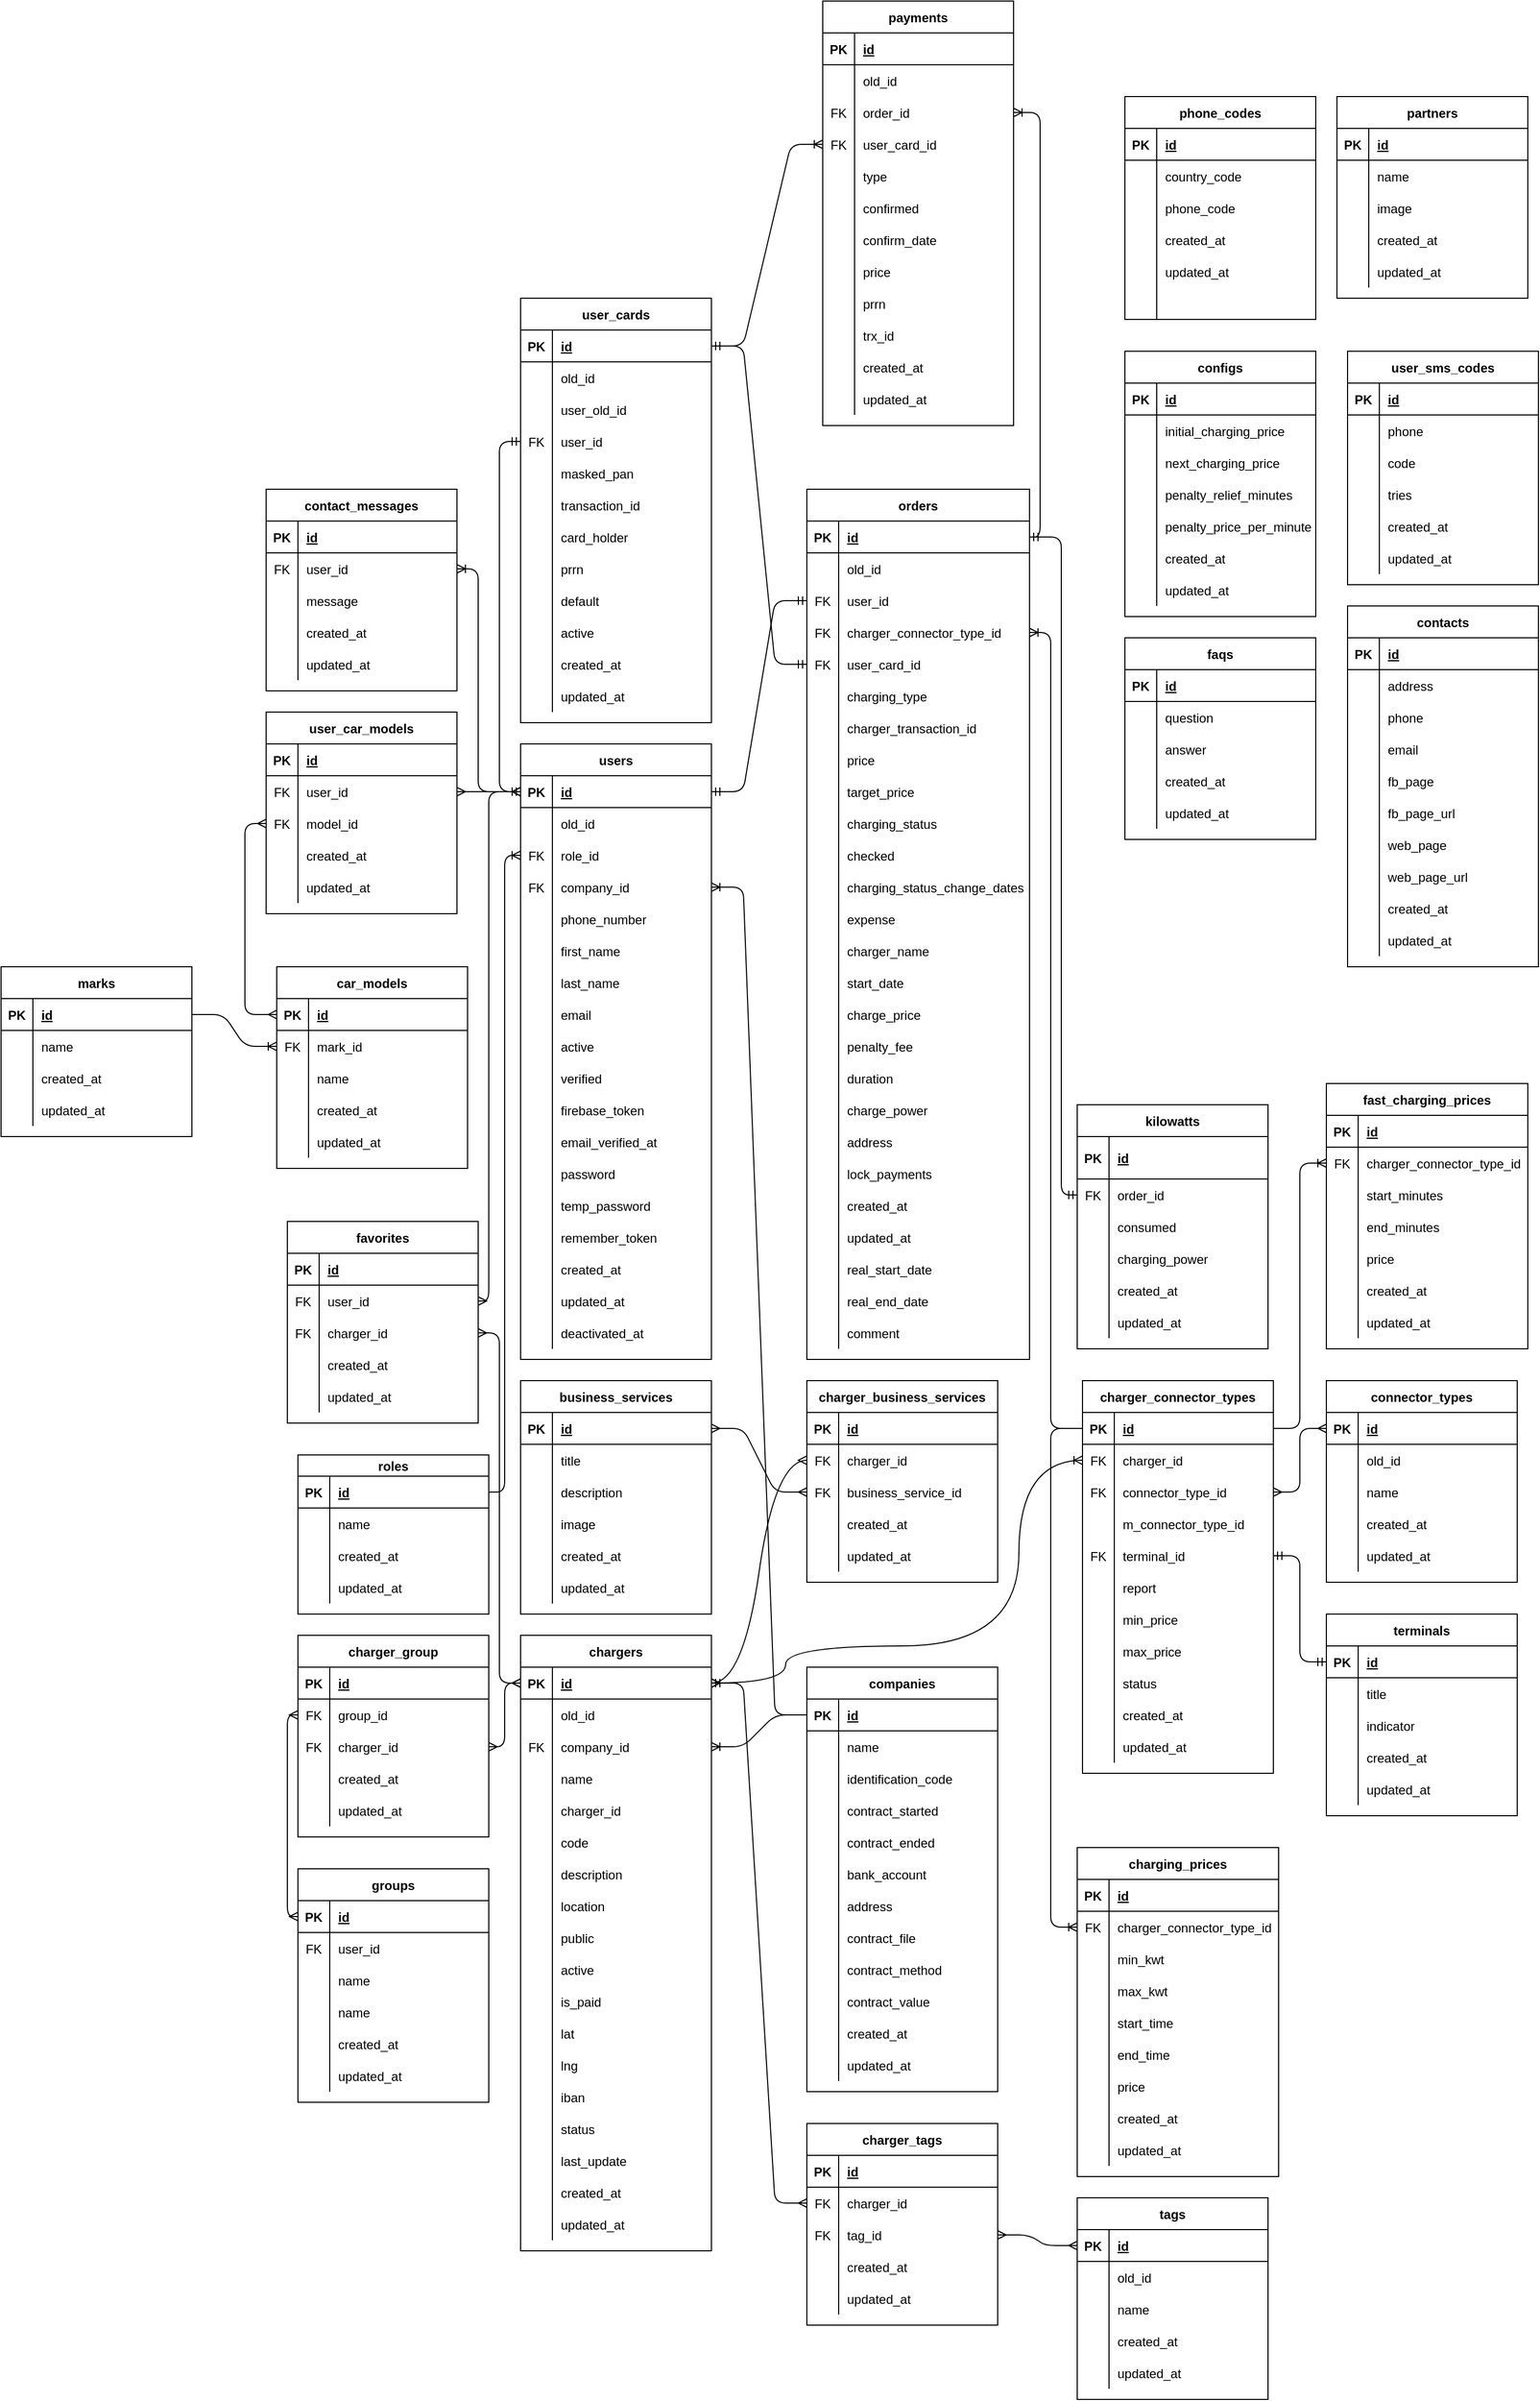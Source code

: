 <mxfile version="13.7.7" type="device"><diagram name="Page-1" id="9f46799a-70d6-7492-0946-bef42562c5a5"><mxGraphModel dx="5953" dy="4377" grid="1" gridSize="10" guides="1" tooltips="1" connect="1" arrows="1" fold="1" page="1" pageScale="1" pageWidth="1100" pageHeight="850" background="#ffffff" math="0" shadow="0"><root><mxCell id="0"/><mxCell id="1" parent="0"/><mxCell id="swyIDfUZCrtnX9GyMfLL-5" style="edgeStyle=orthogonalEdgeStyle;rounded=0;orthogonalLoop=1;jettySize=auto;html=1;exitX=0.5;exitY=1;exitDx=0;exitDy=0;" edge="1" parent="1"><mxGeometry relative="1" as="geometry"><mxPoint x="-160" y="20" as="sourcePoint"/><mxPoint x="-160" y="20" as="targetPoint"/></mxGeometry></mxCell><mxCell id="swyIDfUZCrtnX9GyMfLL-62" value="" style="edgeStyle=entityRelationEdgeStyle;fontSize=12;html=1;endArrow=ERmany;startArrow=ERmany;entryX=0;entryY=0.5;entryDx=0;entryDy=0;exitX=1;exitY=0.5;exitDx=0;exitDy=0;" edge="1" parent="1" source="swyIDfUZCrtnX9GyMfLL-23" target="swyIDfUZCrtnX9GyMfLL-49"><mxGeometry width="100" height="100" relative="1" as="geometry"><mxPoint x="-60" y="10" as="sourcePoint"/><mxPoint x="40" y="-90" as="targetPoint"/></mxGeometry></mxCell><mxCell id="swyIDfUZCrtnX9GyMfLL-134" value="" style="edgeStyle=entityRelationEdgeStyle;fontSize=12;html=1;endArrow=ERmany;startArrow=ERmany;entryX=0;entryY=0.5;entryDx=0;entryDy=0;curved=1;exitX=1;exitY=0.5;exitDx=0;exitDy=0;" edge="1" parent="1" source="swyIDfUZCrtnX9GyMfLL-64" target="swyIDfUZCrtnX9GyMfLL-46"><mxGeometry width="100" height="100" relative="1" as="geometry"><mxPoint x="-50" y="15" as="sourcePoint"/><mxPoint x="300" y="-50" as="targetPoint"/></mxGeometry></mxCell><mxCell id="swyIDfUZCrtnX9GyMfLL-174" value="" style="edgeStyle=entityRelationEdgeStyle;fontSize=12;html=1;endArrow=none;anchorPointDirection=1;startArrow=ERoneToMany;startFill=0;endFill=0;entryX=0;entryY=0.5;entryDx=0;entryDy=0;" edge="1" parent="1" source="swyIDfUZCrtnX9GyMfLL-131" target="swyIDfUZCrtnX9GyMfLL-136"><mxGeometry width="100" height="100" relative="1" as="geometry"><mxPoint x="240" y="-60" as="sourcePoint"/><mxPoint x="320" y="-200" as="targetPoint"/></mxGeometry></mxCell><mxCell id="swyIDfUZCrtnX9GyMfLL-209" value="" style="edgeStyle=orthogonalEdgeStyle;fontSize=12;html=1;endArrow=ERoneToMany;startArrow=ERmandOne;strokeColor=#000000;exitX=1;exitY=0.5;exitDx=0;exitDy=0;curved=1;" edge="1" parent="1" source="swyIDfUZCrtnX9GyMfLL-64" target="swyIDfUZCrtnX9GyMfLL-179"><mxGeometry width="100" height="100" relative="1" as="geometry"><mxPoint x="-70" y="-20" as="sourcePoint"/><mxPoint x="220" y="-90" as="targetPoint"/><Array as="points"><mxPoint x="-10" y="-25"/><mxPoint x="-10" y="-60"/><mxPoint x="210" y="-60"/><mxPoint x="210" y="-235"/></Array></mxGeometry></mxCell><mxCell id="swyIDfUZCrtnX9GyMfLL-226" value="" style="edgeStyle=orthogonalEdgeStyle;fontSize=12;html=1;endArrow=ERmany;startArrow=ERmany;strokeColor=#000000;exitX=1;exitY=0.5;exitDx=0;exitDy=0;entryX=0;entryY=0.5;entryDx=0;entryDy=0;" edge="1" parent="1" source="swyIDfUZCrtnX9GyMfLL-182" target="swyIDfUZCrtnX9GyMfLL-211"><mxGeometry width="100" height="100" relative="1" as="geometry"><mxPoint x="430" y="-240" as="sourcePoint"/><mxPoint x="530" y="-340" as="targetPoint"/></mxGeometry></mxCell><mxCell id="swyIDfUZCrtnX9GyMfLL-243" value="" style="edgeStyle=orthogonalEdgeStyle;fontSize=12;html=1;endArrow=ERmandOne;startArrow=ERmandOne;strokeColor=#000000;entryX=0;entryY=0.5;entryDx=0;entryDy=0;exitX=1;exitY=0.5;exitDx=0;exitDy=0;" edge="1" parent="1" source="swyIDfUZCrtnX9GyMfLL-188" target="swyIDfUZCrtnX9GyMfLL-228"><mxGeometry width="100" height="100" relative="1" as="geometry"><mxPoint x="370" y="60" as="sourcePoint"/><mxPoint x="470" y="-40" as="targetPoint"/></mxGeometry></mxCell><mxCell id="swyIDfUZCrtnX9GyMfLL-260" value="" style="edgeStyle=orthogonalEdgeStyle;fontSize=12;html=1;endArrow=ERmany;startArrow=ERmany;strokeColor=#000000;entryX=0;entryY=0.5;entryDx=0;entryDy=0;exitX=1;exitY=0.5;exitDx=0;exitDy=0;" edge="1" parent="1" source="swyIDfUZCrtnX9GyMfLL-251" target="swyIDfUZCrtnX9GyMfLL-64"><mxGeometry width="100" height="100" relative="1" as="geometry"><mxPoint x="-280" y="10" as="sourcePoint"/><mxPoint x="-200" y="20" as="targetPoint"/></mxGeometry></mxCell><mxCell id="swyIDfUZCrtnX9GyMfLL-296" value="" style="fontSize=12;html=1;endArrow=ERmany;startArrow=ERmany;strokeColor=#000000;sketch=0;orthogonalLoop=0;exitX=0;exitY=0.5;exitDx=0;exitDy=0;entryX=0;entryY=0.5;entryDx=0;entryDy=0;edgeStyle=orthogonalEdgeStyle;" edge="1" parent="1" source="swyIDfUZCrtnX9GyMfLL-262" target="swyIDfUZCrtnX9GyMfLL-248"><mxGeometry width="100" height="100" relative="1" as="geometry"><mxPoint x="-500" y="-210" as="sourcePoint"/><mxPoint x="-510" y="-100" as="targetPoint"/></mxGeometry></mxCell><mxCell id="swyIDfUZCrtnX9GyMfLL-325" value="" style="edgeStyle=orthogonalEdgeStyle;fontSize=12;html=1;endArrow=none;strokeColor=#000000;endFill=0;startArrow=ERoneToMany;startFill=0;entryX=0;entryY=0.5;entryDx=0;entryDy=0;exitX=0;exitY=0.5;exitDx=0;exitDy=0;" edge="1" parent="1" source="swyIDfUZCrtnX9GyMfLL-307" target="swyIDfUZCrtnX9GyMfLL-176"><mxGeometry width="100" height="100" relative="1" as="geometry"><mxPoint x="210" y="40" as="sourcePoint"/><mxPoint x="310" y="-60" as="targetPoint"/><Array as="points"><mxPoint x="240" y="205"/><mxPoint x="240" y="-265"/></Array></mxGeometry></mxCell><mxCell id="swyIDfUZCrtnX9GyMfLL-348" value="" style="edgeStyle=orthogonalEdgeStyle;fontSize=12;html=1;endArrow=ERoneToMany;strokeColor=#000000;entryX=0;entryY=0.5;entryDx=0;entryDy=0;exitX=1;exitY=0.5;exitDx=0;exitDy=0;elbow=vertical;" edge="1" parent="1" source="swyIDfUZCrtnX9GyMfLL-176" target="swyIDfUZCrtnX9GyMfLL-330"><mxGeometry width="100" height="100" relative="1" as="geometry"><mxPoint x="410" y="120" as="sourcePoint"/><mxPoint x="510" y="20" as="targetPoint"/></mxGeometry></mxCell><mxCell id="swyIDfUZCrtnX9GyMfLL-428" value="" style="edgeStyle=orthogonalEdgeStyle;fontSize=12;html=1;endArrow=none;strokeColor=#000000;endFill=0;startArrow=ERoneToMany;startFill=0;entryX=0;entryY=0.5;entryDx=0;entryDy=0;exitX=1;exitY=0.5;exitDx=0;exitDy=0;" edge="1" parent="1" source="swyIDfUZCrtnX9GyMfLL-359" target="swyIDfUZCrtnX9GyMfLL-176"><mxGeometry width="100" height="100" relative="1" as="geometry"><mxPoint x="260" y="-480" as="sourcePoint"/><mxPoint x="360" y="-580" as="targetPoint"/><Array as="points"><mxPoint x="240" y="-1015"/><mxPoint x="240" y="-265"/></Array></mxGeometry></mxCell><mxCell id="swyIDfUZCrtnX9GyMfLL-484" value="" style="edgeStyle=entityRelationEdgeStyle;fontSize=12;html=1;endArrow=none;strokeColor=#000000;endFill=0;startArrow=ERoneToMany;startFill=0;entryX=0;entryY=0.5;entryDx=0;entryDy=0;exitX=1;exitY=0.5;exitDx=0;exitDy=0;" edge="1" parent="1" source="swyIDfUZCrtnX9GyMfLL-481" target="swyIDfUZCrtnX9GyMfLL-136"><mxGeometry width="100" height="100" relative="1" as="geometry"><mxPoint x="-110" y="-350" as="sourcePoint"/><mxPoint x="-10" y="-450" as="targetPoint"/></mxGeometry></mxCell><mxCell id="swyIDfUZCrtnX9GyMfLL-501" value="" style="edgeStyle=orthogonalEdgeStyle;fontSize=12;html=1;endArrow=ERoneToMany;strokeColor=#000000;entryX=0;entryY=0.5;entryDx=0;entryDy=0;exitX=1;exitY=0.5;exitDx=0;exitDy=0;" edge="1" parent="1" source="swyIDfUZCrtnX9GyMfLL-486" target="swyIDfUZCrtnX9GyMfLL-436"><mxGeometry width="100" height="100" relative="1" as="geometry"><mxPoint x="-440" y="-330" as="sourcePoint"/><mxPoint x="-340" y="-430" as="targetPoint"/></mxGeometry></mxCell><mxCell id="swyIDfUZCrtnX9GyMfLL-522" value="" style="edgeStyle=orthogonalEdgeStyle;fontSize=12;html=1;endArrow=ERmandOne;startArrow=ERmandOne;strokeColor=#000000;entryX=0;entryY=0.5;entryDx=0;entryDy=0;exitX=1;exitY=0.5;exitDx=0;exitDy=0;" edge="1" parent="1" source="swyIDfUZCrtnX9GyMfLL-350" target="swyIDfUZCrtnX9GyMfLL-506"><mxGeometry width="100" height="100" relative="1" as="geometry"><mxPoint x="120" y="-500" as="sourcePoint"/><mxPoint x="220" y="-600" as="targetPoint"/><Array as="points"><mxPoint x="250" y="-1105"/><mxPoint x="250" y="-485"/></Array></mxGeometry></mxCell><mxCell id="swyIDfUZCrtnX9GyMfLL-560" value="" style="edgeStyle=entityRelationEdgeStyle;fontSize=12;html=1;endArrow=ERmandOne;startArrow=ERmandOne;strokeColor=#000000;entryX=0;entryY=0.5;entryDx=0;entryDy=0;exitX=1;exitY=0.5;exitDx=0;exitDy=0;" edge="1" parent="1" source="swyIDfUZCrtnX9GyMfLL-430" target="swyIDfUZCrtnX9GyMfLL-356"><mxGeometry width="100" height="100" relative="1" as="geometry"><mxPoint x="-190" y="-880" as="sourcePoint"/><mxPoint x="-90" y="-980" as="targetPoint"/></mxGeometry></mxCell><mxCell id="swyIDfUZCrtnX9GyMfLL-561" value="" style="edgeStyle=orthogonalEdgeStyle;fontSize=12;html=1;endArrow=ERmandOne;startArrow=ERmandOne;strokeColor=#000000;entryX=0;entryY=0.5;entryDx=0;entryDy=0;exitX=0;exitY=0.5;exitDx=0;exitDy=0;" edge="1" parent="1" source="swyIDfUZCrtnX9GyMfLL-430" target="swyIDfUZCrtnX9GyMfLL-533"><mxGeometry width="100" height="100" relative="1" as="geometry"><mxPoint x="-340" y="-910" as="sourcePoint"/><mxPoint x="-300" y="-1040" as="targetPoint"/><Array as="points"><mxPoint x="-280" y="-865"/><mxPoint x="-280" y="-1195"/></Array></mxGeometry></mxCell><mxCell id="swyIDfUZCrtnX9GyMfLL-562" value="" style="edgeStyle=entityRelationEdgeStyle;fontSize=12;html=1;endArrow=ERmandOne;startArrow=ERmandOne;strokeColor=#000000;entryX=0;entryY=0.5;entryDx=0;entryDy=0;exitX=1;exitY=0.5;exitDx=0;exitDy=0;" edge="1" parent="1" source="swyIDfUZCrtnX9GyMfLL-524" target="swyIDfUZCrtnX9GyMfLL-362"><mxGeometry width="100" height="100" relative="1" as="geometry"><mxPoint x="-100" y="-1020" as="sourcePoint"/><mxPoint y="-1120" as="targetPoint"/></mxGeometry></mxCell><mxCell id="swyIDfUZCrtnX9GyMfLL-579" value="" style="edgeStyle=entityRelationEdgeStyle;fontSize=12;html=1;endArrow=ERmany;startArrow=ERmany;strokeColor=#000000;entryX=0;entryY=0.5;entryDx=0;entryDy=0;exitX=1;exitY=0.5;exitDx=0;exitDy=0;" edge="1" parent="1" source="swyIDfUZCrtnX9GyMfLL-64" target="swyIDfUZCrtnX9GyMfLL-567"><mxGeometry width="100" height="100" relative="1" as="geometry"><mxPoint x="-90" y="240" as="sourcePoint"/><mxPoint x="10" y="140" as="targetPoint"/></mxGeometry></mxCell><mxCell id="swyIDfUZCrtnX9GyMfLL-596" value="" style="edgeStyle=entityRelationEdgeStyle;fontSize=12;html=1;endArrow=ERmany;startArrow=ERmany;strokeColor=#000000;exitX=1;exitY=0.5;exitDx=0;exitDy=0;entryX=0;entryY=0.5;entryDx=0;entryDy=0;" edge="1" parent="1" source="swyIDfUZCrtnX9GyMfLL-570" target="swyIDfUZCrtnX9GyMfLL-581"><mxGeometry width="100" height="100" relative="1" as="geometry"><mxPoint x="380" y="460" as="sourcePoint"/><mxPoint x="480" y="360" as="targetPoint"/></mxGeometry></mxCell><mxCell id="swyIDfUZCrtnX9GyMfLL-613" value="" style="edgeStyle=orthogonalEdgeStyle;fontSize=12;html=1;endArrow=ERmany;startArrow=ERmany;strokeColor=#000000;entryX=0;entryY=0.5;entryDx=0;entryDy=0;exitX=1;exitY=0.5;exitDx=0;exitDy=0;" edge="1" parent="1" source="swyIDfUZCrtnX9GyMfLL-601" target="swyIDfUZCrtnX9GyMfLL-430"><mxGeometry width="100" height="100" relative="1" as="geometry"><mxPoint x="-440" y="-560" as="sourcePoint"/><mxPoint x="-340" y="-660" as="targetPoint"/><Array as="points"><mxPoint x="-290" y="-385"/><mxPoint x="-290" y="-865"/></Array></mxGeometry></mxCell><mxCell id="swyIDfUZCrtnX9GyMfLL-614" value="" style="edgeStyle=orthogonalEdgeStyle;fontSize=12;html=1;endArrow=ERmany;startArrow=ERmany;strokeColor=#000000;entryX=0;entryY=0.5;entryDx=0;entryDy=0;exitX=1;exitY=0.5;exitDx=0;exitDy=0;" edge="1" parent="1" source="swyIDfUZCrtnX9GyMfLL-604" target="swyIDfUZCrtnX9GyMfLL-64"><mxGeometry width="100" height="100" relative="1" as="geometry"><mxPoint x="-50" y="-230" as="sourcePoint"/><mxPoint x="50" y="-330" as="targetPoint"/></mxGeometry></mxCell><mxCell id="swyIDfUZCrtnX9GyMfLL-652" value="" style="edgeStyle=orthogonalEdgeStyle;fontSize=12;html=1;endArrow=ERoneToMany;strokeColor=#000000;entryX=1;entryY=0.5;entryDx=0;entryDy=0;exitX=1;exitY=0.5;exitDx=0;exitDy=0;" edge="1" parent="1" source="swyIDfUZCrtnX9GyMfLL-350" target="swyIDfUZCrtnX9GyMfLL-622"><mxGeometry width="100" height="100" relative="1" as="geometry"><mxPoint x="320" y="-1320" as="sourcePoint"/><mxPoint x="360" y="-1200" as="targetPoint"/></mxGeometry></mxCell><mxCell id="swyIDfUZCrtnX9GyMfLL-653" value="" style="edgeStyle=entityRelationEdgeStyle;fontSize=12;html=1;endArrow=ERoneToMany;strokeColor=#000000;entryX=0;entryY=0.5;entryDx=0;entryDy=0;exitX=1;exitY=0.5;exitDx=0;exitDy=0;" edge="1" parent="1" source="swyIDfUZCrtnX9GyMfLL-524" target="swyIDfUZCrtnX9GyMfLL-643"><mxGeometry width="100" height="100" relative="1" as="geometry"><mxPoint x="-140" y="-1310" as="sourcePoint"/><mxPoint x="-40" y="-1410" as="targetPoint"/></mxGeometry></mxCell><mxCell id="swyIDfUZCrtnX9GyMfLL-688" value="" style="edgeStyle=orthogonalEdgeStyle;fontSize=12;html=1;endArrow=ERmany;startArrow=ERmany;strokeColor=#000000;entryX=0;entryY=0.5;entryDx=0;entryDy=0;exitX=1;exitY=0.5;exitDx=0;exitDy=0;curved=1;" edge="1" parent="1" source="swyIDfUZCrtnX9GyMfLL-658" target="swyIDfUZCrtnX9GyMfLL-430"><mxGeometry width="100" height="100" relative="1" as="geometry"><mxPoint x="-520" y="-810" as="sourcePoint"/><mxPoint x="-420" y="-910" as="targetPoint"/></mxGeometry></mxCell><mxCell id="swyIDfUZCrtnX9GyMfLL-689" value="" style="edgeStyle=orthogonalEdgeStyle;fontSize=12;html=1;endArrow=ERmany;startArrow=ERmany;strokeColor=#000000;entryX=0;entryY=0.5;entryDx=0;entryDy=0;exitX=0;exitY=0.5;exitDx=0;exitDy=0;" edge="1" parent="1" source="swyIDfUZCrtnX9GyMfLL-661" target="swyIDfUZCrtnX9GyMfLL-673"><mxGeometry width="100" height="100" relative="1" as="geometry"><mxPoint x="-590" y="-805" as="sourcePoint"/><mxPoint x="-620" y="-670" as="targetPoint"/><Array as="points"><mxPoint x="-520" y="-835"/><mxPoint x="-520" y="-655"/></Array></mxGeometry></mxCell><mxCell id="swyIDfUZCrtnX9GyMfLL-703" value="" style="edgeStyle=entityRelationEdgeStyle;fontSize=12;html=1;endArrow=ERoneToMany;strokeColor=#000000;exitX=1;exitY=0.5;exitDx=0;exitDy=0;entryX=0;entryY=0.5;entryDx=0;entryDy=0;" edge="1" parent="1" source="swyIDfUZCrtnX9GyMfLL-691" target="swyIDfUZCrtnX9GyMfLL-676"><mxGeometry width="100" height="100" relative="1" as="geometry"><mxPoint x="-520" y="-610" as="sourcePoint"/><mxPoint x="-420" y="-710" as="targetPoint"/></mxGeometry></mxCell><mxCell id="swyIDfUZCrtnX9GyMfLL-796" value="" style="edgeStyle=orthogonalEdgeStyle;fontSize=12;html=1;endArrow=ERoneToMany;strokeColor=#000000;entryX=1;entryY=0.5;entryDx=0;entryDy=0;exitX=0;exitY=0.5;exitDx=0;exitDy=0;" edge="1" parent="1" source="swyIDfUZCrtnX9GyMfLL-430" target="swyIDfUZCrtnX9GyMfLL-784"><mxGeometry width="100" height="100" relative="1" as="geometry"><mxPoint x="-330" y="-940" as="sourcePoint"/><mxPoint x="-230" y="-1040" as="targetPoint"/><Array as="points"><mxPoint x="-300" y="-865"/><mxPoint x="-300" y="-1075"/></Array></mxGeometry></mxCell><mxCell id="swyIDfUZCrtnX9GyMfLL-22" value="business_services" style="shape=table;startSize=30;container=1;collapsible=1;childLayout=tableLayout;fixedRows=1;rowLines=0;fontStyle=1;align=center;resizeLast=1;" vertex="1" parent="1"><mxGeometry x="-260" y="-310" width="180" height="220" as="geometry"/></mxCell><mxCell id="swyIDfUZCrtnX9GyMfLL-23" value="" style="shape=partialRectangle;collapsible=0;dropTarget=0;pointerEvents=0;fillColor=none;top=0;left=0;bottom=1;right=0;points=[[0,0.5],[1,0.5]];portConstraint=eastwest;" vertex="1" parent="swyIDfUZCrtnX9GyMfLL-22"><mxGeometry y="30" width="180" height="30" as="geometry"/></mxCell><mxCell id="swyIDfUZCrtnX9GyMfLL-24" value="PK" style="shape=partialRectangle;connectable=0;fillColor=none;top=0;left=0;bottom=0;right=0;fontStyle=1;overflow=hidden;" vertex="1" parent="swyIDfUZCrtnX9GyMfLL-23"><mxGeometry width="30" height="30" as="geometry"/></mxCell><mxCell id="swyIDfUZCrtnX9GyMfLL-25" value="id" style="shape=partialRectangle;connectable=0;fillColor=none;top=0;left=0;bottom=0;right=0;align=left;spacingLeft=6;fontStyle=5;overflow=hidden;" vertex="1" parent="swyIDfUZCrtnX9GyMfLL-23"><mxGeometry x="30" width="150" height="30" as="geometry"/></mxCell><mxCell id="swyIDfUZCrtnX9GyMfLL-26" value="" style="shape=partialRectangle;collapsible=0;dropTarget=0;pointerEvents=0;fillColor=none;top=0;left=0;bottom=0;right=0;points=[[0,0.5],[1,0.5]];portConstraint=eastwest;" vertex="1" parent="swyIDfUZCrtnX9GyMfLL-22"><mxGeometry y="60" width="180" height="30" as="geometry"/></mxCell><mxCell id="swyIDfUZCrtnX9GyMfLL-27" value="" style="shape=partialRectangle;connectable=0;fillColor=none;top=0;left=0;bottom=0;right=0;editable=1;overflow=hidden;" vertex="1" parent="swyIDfUZCrtnX9GyMfLL-26"><mxGeometry width="30" height="30" as="geometry"/></mxCell><mxCell id="swyIDfUZCrtnX9GyMfLL-28" value="title" style="shape=partialRectangle;connectable=0;fillColor=none;top=0;left=0;bottom=0;right=0;align=left;spacingLeft=6;overflow=hidden;" vertex="1" parent="swyIDfUZCrtnX9GyMfLL-26"><mxGeometry x="30" width="150" height="30" as="geometry"/></mxCell><mxCell id="swyIDfUZCrtnX9GyMfLL-29" value="" style="shape=partialRectangle;collapsible=0;dropTarget=0;pointerEvents=0;fillColor=none;top=0;left=0;bottom=0;right=0;points=[[0,0.5],[1,0.5]];portConstraint=eastwest;" vertex="1" parent="swyIDfUZCrtnX9GyMfLL-22"><mxGeometry y="90" width="180" height="30" as="geometry"/></mxCell><mxCell id="swyIDfUZCrtnX9GyMfLL-30" value="" style="shape=partialRectangle;connectable=0;fillColor=none;top=0;left=0;bottom=0;right=0;editable=1;overflow=hidden;" vertex="1" parent="swyIDfUZCrtnX9GyMfLL-29"><mxGeometry width="30" height="30" as="geometry"/></mxCell><mxCell id="swyIDfUZCrtnX9GyMfLL-31" value="description" style="shape=partialRectangle;connectable=0;fillColor=none;top=0;left=0;bottom=0;right=0;align=left;spacingLeft=6;overflow=hidden;labelBackgroundColor=none;" vertex="1" parent="swyIDfUZCrtnX9GyMfLL-29"><mxGeometry x="30" width="150" height="30" as="geometry"/></mxCell><mxCell id="swyIDfUZCrtnX9GyMfLL-32" value="" style="shape=partialRectangle;collapsible=0;dropTarget=0;pointerEvents=0;fillColor=none;top=0;left=0;bottom=0;right=0;points=[[0,0.5],[1,0.5]];portConstraint=eastwest;" vertex="1" parent="swyIDfUZCrtnX9GyMfLL-22"><mxGeometry y="120" width="180" height="30" as="geometry"/></mxCell><mxCell id="swyIDfUZCrtnX9GyMfLL-33" value="" style="shape=partialRectangle;connectable=0;fillColor=none;top=0;left=0;bottom=0;right=0;editable=1;overflow=hidden;" vertex="1" parent="swyIDfUZCrtnX9GyMfLL-32"><mxGeometry width="30" height="30" as="geometry"/></mxCell><mxCell id="swyIDfUZCrtnX9GyMfLL-34" value="image" style="shape=partialRectangle;connectable=0;fillColor=none;top=0;left=0;bottom=0;right=0;align=left;spacingLeft=6;overflow=hidden;" vertex="1" parent="swyIDfUZCrtnX9GyMfLL-32"><mxGeometry x="30" width="150" height="30" as="geometry"/></mxCell><mxCell id="swyIDfUZCrtnX9GyMfLL-35" value="" style="shape=partialRectangle;collapsible=0;dropTarget=0;pointerEvents=0;fillColor=none;top=0;left=0;bottom=0;right=0;points=[[0,0.5],[1,0.5]];portConstraint=eastwest;" vertex="1" parent="swyIDfUZCrtnX9GyMfLL-22"><mxGeometry y="150" width="180" height="30" as="geometry"/></mxCell><mxCell id="swyIDfUZCrtnX9GyMfLL-36" value="" style="shape=partialRectangle;connectable=0;fillColor=none;top=0;left=0;bottom=0;right=0;editable=1;overflow=hidden;" vertex="1" parent="swyIDfUZCrtnX9GyMfLL-35"><mxGeometry width="30" height="30" as="geometry"/></mxCell><mxCell id="swyIDfUZCrtnX9GyMfLL-37" value="created_at" style="shape=partialRectangle;connectable=0;fillColor=none;top=0;left=0;bottom=0;right=0;align=left;spacingLeft=6;overflow=hidden;" vertex="1" parent="swyIDfUZCrtnX9GyMfLL-35"><mxGeometry x="30" width="150" height="30" as="geometry"/></mxCell><mxCell id="swyIDfUZCrtnX9GyMfLL-38" value="" style="shape=partialRectangle;collapsible=0;dropTarget=0;pointerEvents=0;fillColor=none;top=0;left=0;bottom=0;right=0;points=[[0,0.5],[1,0.5]];portConstraint=eastwest;" vertex="1" parent="swyIDfUZCrtnX9GyMfLL-22"><mxGeometry y="180" width="180" height="30" as="geometry"/></mxCell><mxCell id="swyIDfUZCrtnX9GyMfLL-39" value="" style="shape=partialRectangle;connectable=0;fillColor=none;top=0;left=0;bottom=0;right=0;editable=1;overflow=hidden;" vertex="1" parent="swyIDfUZCrtnX9GyMfLL-38"><mxGeometry width="30" height="30" as="geometry"/></mxCell><mxCell id="swyIDfUZCrtnX9GyMfLL-40" value="updated_at" style="shape=partialRectangle;connectable=0;fillColor=none;top=0;left=0;bottom=0;right=0;align=left;spacingLeft=6;overflow=hidden;" vertex="1" parent="swyIDfUZCrtnX9GyMfLL-38"><mxGeometry x="30" width="150" height="30" as="geometry"/></mxCell><mxCell id="swyIDfUZCrtnX9GyMfLL-42" value="charger_business_services" style="shape=table;startSize=30;container=1;collapsible=1;childLayout=tableLayout;fixedRows=1;rowLines=0;fontStyle=1;align=center;resizeLast=1;labelBackgroundColor=none;" vertex="1" parent="1"><mxGeometry x="10" y="-310" width="180" height="190" as="geometry"/></mxCell><mxCell id="swyIDfUZCrtnX9GyMfLL-43" value="" style="shape=partialRectangle;collapsible=0;dropTarget=0;pointerEvents=0;fillColor=none;top=0;left=0;bottom=1;right=0;points=[[0,0.5],[1,0.5]];portConstraint=eastwest;" vertex="1" parent="swyIDfUZCrtnX9GyMfLL-42"><mxGeometry y="30" width="180" height="30" as="geometry"/></mxCell><mxCell id="swyIDfUZCrtnX9GyMfLL-44" value="PK" style="shape=partialRectangle;connectable=0;fillColor=none;top=0;left=0;bottom=0;right=0;fontStyle=1;overflow=hidden;" vertex="1" parent="swyIDfUZCrtnX9GyMfLL-43"><mxGeometry width="30" height="30" as="geometry"/></mxCell><mxCell id="swyIDfUZCrtnX9GyMfLL-45" value="id" style="shape=partialRectangle;connectable=0;fillColor=none;top=0;left=0;bottom=0;right=0;align=left;spacingLeft=6;fontStyle=5;overflow=hidden;" vertex="1" parent="swyIDfUZCrtnX9GyMfLL-43"><mxGeometry x="30" width="150" height="30" as="geometry"/></mxCell><mxCell id="swyIDfUZCrtnX9GyMfLL-46" value="" style="shape=partialRectangle;collapsible=0;dropTarget=0;pointerEvents=0;fillColor=none;top=0;left=0;bottom=0;right=0;points=[[0,0.5],[1,0.5]];portConstraint=eastwest;" vertex="1" parent="swyIDfUZCrtnX9GyMfLL-42"><mxGeometry y="60" width="180" height="30" as="geometry"/></mxCell><mxCell id="swyIDfUZCrtnX9GyMfLL-47" value="FK" style="shape=partialRectangle;connectable=0;fillColor=none;top=0;left=0;bottom=0;right=0;editable=1;overflow=hidden;" vertex="1" parent="swyIDfUZCrtnX9GyMfLL-46"><mxGeometry width="30" height="30" as="geometry"/></mxCell><mxCell id="swyIDfUZCrtnX9GyMfLL-48" value="charger_id" style="shape=partialRectangle;connectable=0;fillColor=none;top=0;left=0;bottom=0;right=0;align=left;spacingLeft=6;overflow=hidden;" vertex="1" parent="swyIDfUZCrtnX9GyMfLL-46"><mxGeometry x="30" width="150" height="30" as="geometry"/></mxCell><mxCell id="swyIDfUZCrtnX9GyMfLL-49" value="" style="shape=partialRectangle;collapsible=0;dropTarget=0;pointerEvents=0;fillColor=none;top=0;left=0;bottom=0;right=0;points=[[0,0.5],[1,0.5]];portConstraint=eastwest;" vertex="1" parent="swyIDfUZCrtnX9GyMfLL-42"><mxGeometry y="90" width="180" height="30" as="geometry"/></mxCell><mxCell id="swyIDfUZCrtnX9GyMfLL-50" value="FK" style="shape=partialRectangle;connectable=0;fillColor=none;top=0;left=0;bottom=0;right=0;editable=1;overflow=hidden;" vertex="1" parent="swyIDfUZCrtnX9GyMfLL-49"><mxGeometry width="30" height="30" as="geometry"/></mxCell><mxCell id="swyIDfUZCrtnX9GyMfLL-51" value="business_service_id" style="shape=partialRectangle;connectable=0;fillColor=none;top=0;left=0;bottom=0;right=0;align=left;spacingLeft=6;overflow=hidden;" vertex="1" parent="swyIDfUZCrtnX9GyMfLL-49"><mxGeometry x="30" width="150" height="30" as="geometry"/></mxCell><mxCell id="swyIDfUZCrtnX9GyMfLL-52" value="" style="shape=partialRectangle;collapsible=0;dropTarget=0;pointerEvents=0;fillColor=none;top=0;left=0;bottom=0;right=0;points=[[0,0.5],[1,0.5]];portConstraint=eastwest;" vertex="1" parent="swyIDfUZCrtnX9GyMfLL-42"><mxGeometry y="120" width="180" height="30" as="geometry"/></mxCell><mxCell id="swyIDfUZCrtnX9GyMfLL-53" value="" style="shape=partialRectangle;connectable=0;fillColor=none;top=0;left=0;bottom=0;right=0;editable=1;overflow=hidden;" vertex="1" parent="swyIDfUZCrtnX9GyMfLL-52"><mxGeometry width="30" height="30" as="geometry"/></mxCell><mxCell id="swyIDfUZCrtnX9GyMfLL-54" value="created_at" style="shape=partialRectangle;connectable=0;fillColor=none;top=0;left=0;bottom=0;right=0;align=left;spacingLeft=6;overflow=hidden;" vertex="1" parent="swyIDfUZCrtnX9GyMfLL-52"><mxGeometry x="30" width="150" height="30" as="geometry"/></mxCell><mxCell id="swyIDfUZCrtnX9GyMfLL-55" value="" style="shape=partialRectangle;collapsible=0;dropTarget=0;pointerEvents=0;fillColor=none;top=0;left=0;bottom=0;right=0;points=[[0,0.5],[1,0.5]];portConstraint=eastwest;" vertex="1" parent="swyIDfUZCrtnX9GyMfLL-42"><mxGeometry y="150" width="180" height="30" as="geometry"/></mxCell><mxCell id="swyIDfUZCrtnX9GyMfLL-56" value="" style="shape=partialRectangle;connectable=0;fillColor=none;top=0;left=0;bottom=0;right=0;editable=1;overflow=hidden;" vertex="1" parent="swyIDfUZCrtnX9GyMfLL-55"><mxGeometry width="30" height="30" as="geometry"/></mxCell><mxCell id="swyIDfUZCrtnX9GyMfLL-57" value="updated_at" style="shape=partialRectangle;connectable=0;fillColor=none;top=0;left=0;bottom=0;right=0;align=left;spacingLeft=6;overflow=hidden;" vertex="1" parent="swyIDfUZCrtnX9GyMfLL-55"><mxGeometry x="30" width="150" height="30" as="geometry"/></mxCell><mxCell id="swyIDfUZCrtnX9GyMfLL-63" value="chargers" style="shape=table;startSize=30;container=1;collapsible=1;childLayout=tableLayout;fixedRows=1;rowLines=0;fontStyle=1;align=center;resizeLast=1;labelBackgroundColor=none;" vertex="1" parent="1"><mxGeometry x="-260" y="-70" width="180" height="580" as="geometry"/></mxCell><mxCell id="swyIDfUZCrtnX9GyMfLL-64" value="" style="shape=partialRectangle;collapsible=0;dropTarget=0;pointerEvents=0;fillColor=none;top=0;left=0;bottom=1;right=0;points=[[0,0.5],[1,0.5]];portConstraint=eastwest;" vertex="1" parent="swyIDfUZCrtnX9GyMfLL-63"><mxGeometry y="30" width="180" height="30" as="geometry"/></mxCell><mxCell id="swyIDfUZCrtnX9GyMfLL-65" value="PK" style="shape=partialRectangle;connectable=0;fillColor=none;top=0;left=0;bottom=0;right=0;fontStyle=1;overflow=hidden;" vertex="1" parent="swyIDfUZCrtnX9GyMfLL-64"><mxGeometry width="30" height="30" as="geometry"/></mxCell><mxCell id="swyIDfUZCrtnX9GyMfLL-66" value="id" style="shape=partialRectangle;connectable=0;fillColor=none;top=0;left=0;bottom=0;right=0;align=left;spacingLeft=6;fontStyle=5;overflow=hidden;" vertex="1" parent="swyIDfUZCrtnX9GyMfLL-64"><mxGeometry x="30" width="150" height="30" as="geometry"/></mxCell><mxCell id="swyIDfUZCrtnX9GyMfLL-70" value="" style="shape=partialRectangle;collapsible=0;dropTarget=0;pointerEvents=0;fillColor=none;top=0;left=0;bottom=0;right=0;points=[[0,0.5],[1,0.5]];portConstraint=eastwest;" vertex="1" parent="swyIDfUZCrtnX9GyMfLL-63"><mxGeometry y="60" width="180" height="30" as="geometry"/></mxCell><mxCell id="swyIDfUZCrtnX9GyMfLL-71" value="" style="shape=partialRectangle;connectable=0;fillColor=none;top=0;left=0;bottom=0;right=0;editable=1;overflow=hidden;" vertex="1" parent="swyIDfUZCrtnX9GyMfLL-70"><mxGeometry width="30" height="30" as="geometry"/></mxCell><mxCell id="swyIDfUZCrtnX9GyMfLL-72" value="old_id" style="shape=partialRectangle;connectable=0;fillColor=none;top=0;left=0;bottom=0;right=0;align=left;spacingLeft=6;overflow=hidden;" vertex="1" parent="swyIDfUZCrtnX9GyMfLL-70"><mxGeometry x="30" width="150" height="30" as="geometry"/></mxCell><mxCell id="swyIDfUZCrtnX9GyMfLL-131" value="" style="shape=partialRectangle;collapsible=0;dropTarget=0;pointerEvents=0;fillColor=none;top=0;left=0;bottom=0;right=0;points=[[0,0.5],[1,0.5]];portConstraint=eastwest;" vertex="1" parent="swyIDfUZCrtnX9GyMfLL-63"><mxGeometry y="90" width="180" height="30" as="geometry"/></mxCell><mxCell id="swyIDfUZCrtnX9GyMfLL-132" value="FK" style="shape=partialRectangle;connectable=0;fillColor=none;top=0;left=0;bottom=0;right=0;editable=1;overflow=hidden;" vertex="1" parent="swyIDfUZCrtnX9GyMfLL-131"><mxGeometry width="30" height="30" as="geometry"/></mxCell><mxCell id="swyIDfUZCrtnX9GyMfLL-133" value="company_id" style="shape=partialRectangle;connectable=0;fillColor=none;top=0;left=0;bottom=0;right=0;align=left;spacingLeft=6;overflow=hidden;" vertex="1" parent="swyIDfUZCrtnX9GyMfLL-131"><mxGeometry x="30" width="150" height="30" as="geometry"/></mxCell><mxCell id="swyIDfUZCrtnX9GyMfLL-73" value="" style="shape=partialRectangle;collapsible=0;dropTarget=0;pointerEvents=0;fillColor=none;top=0;left=0;bottom=0;right=0;points=[[0,0.5],[1,0.5]];portConstraint=eastwest;" vertex="1" parent="swyIDfUZCrtnX9GyMfLL-63"><mxGeometry y="120" width="180" height="30" as="geometry"/></mxCell><mxCell id="swyIDfUZCrtnX9GyMfLL-74" value="" style="shape=partialRectangle;connectable=0;fillColor=none;top=0;left=0;bottom=0;right=0;editable=1;overflow=hidden;" vertex="1" parent="swyIDfUZCrtnX9GyMfLL-73"><mxGeometry width="30" height="30" as="geometry"/></mxCell><mxCell id="swyIDfUZCrtnX9GyMfLL-75" value="name" style="shape=partialRectangle;connectable=0;fillColor=none;top=0;left=0;bottom=0;right=0;align=left;spacingLeft=6;overflow=hidden;" vertex="1" parent="swyIDfUZCrtnX9GyMfLL-73"><mxGeometry x="30" width="150" height="30" as="geometry"/></mxCell><mxCell id="swyIDfUZCrtnX9GyMfLL-67" value="" style="shape=partialRectangle;collapsible=0;dropTarget=0;pointerEvents=0;fillColor=none;top=0;left=0;bottom=0;right=0;points=[[0,0.5],[1,0.5]];portConstraint=eastwest;" vertex="1" parent="swyIDfUZCrtnX9GyMfLL-63"><mxGeometry y="150" width="180" height="30" as="geometry"/></mxCell><mxCell id="swyIDfUZCrtnX9GyMfLL-68" value="" style="shape=partialRectangle;connectable=0;fillColor=none;top=0;left=0;bottom=0;right=0;editable=1;overflow=hidden;" vertex="1" parent="swyIDfUZCrtnX9GyMfLL-67"><mxGeometry width="30" height="30" as="geometry"/></mxCell><mxCell id="swyIDfUZCrtnX9GyMfLL-69" value="charger_id" style="shape=partialRectangle;connectable=0;fillColor=none;top=0;left=0;bottom=0;right=0;align=left;spacingLeft=6;overflow=hidden;" vertex="1" parent="swyIDfUZCrtnX9GyMfLL-67"><mxGeometry x="30" width="150" height="30" as="geometry"/></mxCell><mxCell id="swyIDfUZCrtnX9GyMfLL-76" value="" style="shape=partialRectangle;collapsible=0;dropTarget=0;pointerEvents=0;fillColor=none;top=0;left=0;bottom=0;right=0;points=[[0,0.5],[1,0.5]];portConstraint=eastwest;" vertex="1" parent="swyIDfUZCrtnX9GyMfLL-63"><mxGeometry y="180" width="180" height="30" as="geometry"/></mxCell><mxCell id="swyIDfUZCrtnX9GyMfLL-77" value="" style="shape=partialRectangle;connectable=0;fillColor=none;top=0;left=0;bottom=0;right=0;editable=1;overflow=hidden;" vertex="1" parent="swyIDfUZCrtnX9GyMfLL-76"><mxGeometry width="30" height="30" as="geometry"/></mxCell><mxCell id="swyIDfUZCrtnX9GyMfLL-78" value="code" style="shape=partialRectangle;connectable=0;fillColor=none;top=0;left=0;bottom=0;right=0;align=left;spacingLeft=6;overflow=hidden;" vertex="1" parent="swyIDfUZCrtnX9GyMfLL-76"><mxGeometry x="30" width="150" height="30" as="geometry"/></mxCell><mxCell id="swyIDfUZCrtnX9GyMfLL-95" value="" style="shape=partialRectangle;collapsible=0;dropTarget=0;pointerEvents=0;fillColor=none;top=0;left=0;bottom=0;right=0;points=[[0,0.5],[1,0.5]];portConstraint=eastwest;" vertex="1" parent="swyIDfUZCrtnX9GyMfLL-63"><mxGeometry y="210" width="180" height="30" as="geometry"/></mxCell><mxCell id="swyIDfUZCrtnX9GyMfLL-96" value="" style="shape=partialRectangle;connectable=0;fillColor=none;top=0;left=0;bottom=0;right=0;editable=1;overflow=hidden;" vertex="1" parent="swyIDfUZCrtnX9GyMfLL-95"><mxGeometry width="30" height="30" as="geometry"/></mxCell><mxCell id="swyIDfUZCrtnX9GyMfLL-97" value="description" style="shape=partialRectangle;connectable=0;fillColor=none;top=0;left=0;bottom=0;right=0;align=left;spacingLeft=6;overflow=hidden;" vertex="1" parent="swyIDfUZCrtnX9GyMfLL-95"><mxGeometry x="30" width="150" height="30" as="geometry"/></mxCell><mxCell id="swyIDfUZCrtnX9GyMfLL-98" value="" style="shape=partialRectangle;collapsible=0;dropTarget=0;pointerEvents=0;fillColor=none;top=0;left=0;bottom=0;right=0;points=[[0,0.5],[1,0.5]];portConstraint=eastwest;" vertex="1" parent="swyIDfUZCrtnX9GyMfLL-63"><mxGeometry y="240" width="180" height="30" as="geometry"/></mxCell><mxCell id="swyIDfUZCrtnX9GyMfLL-99" value="" style="shape=partialRectangle;connectable=0;fillColor=none;top=0;left=0;bottom=0;right=0;editable=1;overflow=hidden;" vertex="1" parent="swyIDfUZCrtnX9GyMfLL-98"><mxGeometry width="30" height="30" as="geometry"/></mxCell><mxCell id="swyIDfUZCrtnX9GyMfLL-100" value="location" style="shape=partialRectangle;connectable=0;fillColor=none;top=0;left=0;bottom=0;right=0;align=left;spacingLeft=6;overflow=hidden;" vertex="1" parent="swyIDfUZCrtnX9GyMfLL-98"><mxGeometry x="30" width="150" height="30" as="geometry"/></mxCell><mxCell id="swyIDfUZCrtnX9GyMfLL-101" value="" style="shape=partialRectangle;collapsible=0;dropTarget=0;pointerEvents=0;fillColor=none;top=0;left=0;bottom=0;right=0;points=[[0,0.5],[1,0.5]];portConstraint=eastwest;" vertex="1" parent="swyIDfUZCrtnX9GyMfLL-63"><mxGeometry y="270" width="180" height="30" as="geometry"/></mxCell><mxCell id="swyIDfUZCrtnX9GyMfLL-102" value="" style="shape=partialRectangle;connectable=0;fillColor=none;top=0;left=0;bottom=0;right=0;editable=1;overflow=hidden;" vertex="1" parent="swyIDfUZCrtnX9GyMfLL-101"><mxGeometry width="30" height="30" as="geometry"/></mxCell><mxCell id="swyIDfUZCrtnX9GyMfLL-103" value="public" style="shape=partialRectangle;connectable=0;fillColor=none;top=0;left=0;bottom=0;right=0;align=left;spacingLeft=6;overflow=hidden;" vertex="1" parent="swyIDfUZCrtnX9GyMfLL-101"><mxGeometry x="30" width="150" height="30" as="geometry"/></mxCell><mxCell id="swyIDfUZCrtnX9GyMfLL-104" value="" style="shape=partialRectangle;collapsible=0;dropTarget=0;pointerEvents=0;fillColor=none;top=0;left=0;bottom=0;right=0;points=[[0,0.5],[1,0.5]];portConstraint=eastwest;" vertex="1" parent="swyIDfUZCrtnX9GyMfLL-63"><mxGeometry y="300" width="180" height="30" as="geometry"/></mxCell><mxCell id="swyIDfUZCrtnX9GyMfLL-105" value="" style="shape=partialRectangle;connectable=0;fillColor=none;top=0;left=0;bottom=0;right=0;editable=1;overflow=hidden;" vertex="1" parent="swyIDfUZCrtnX9GyMfLL-104"><mxGeometry width="30" height="30" as="geometry"/></mxCell><mxCell id="swyIDfUZCrtnX9GyMfLL-106" value="active" style="shape=partialRectangle;connectable=0;fillColor=none;top=0;left=0;bottom=0;right=0;align=left;spacingLeft=6;overflow=hidden;" vertex="1" parent="swyIDfUZCrtnX9GyMfLL-104"><mxGeometry x="30" width="150" height="30" as="geometry"/></mxCell><mxCell id="swyIDfUZCrtnX9GyMfLL-107" value="" style="shape=partialRectangle;collapsible=0;dropTarget=0;pointerEvents=0;fillColor=none;top=0;left=0;bottom=0;right=0;points=[[0,0.5],[1,0.5]];portConstraint=eastwest;" vertex="1" parent="swyIDfUZCrtnX9GyMfLL-63"><mxGeometry y="330" width="180" height="30" as="geometry"/></mxCell><mxCell id="swyIDfUZCrtnX9GyMfLL-108" value="" style="shape=partialRectangle;connectable=0;fillColor=none;top=0;left=0;bottom=0;right=0;editable=1;overflow=hidden;" vertex="1" parent="swyIDfUZCrtnX9GyMfLL-107"><mxGeometry width="30" height="30" as="geometry"/></mxCell><mxCell id="swyIDfUZCrtnX9GyMfLL-109" value="is_paid" style="shape=partialRectangle;connectable=0;fillColor=none;top=0;left=0;bottom=0;right=0;align=left;spacingLeft=6;overflow=hidden;" vertex="1" parent="swyIDfUZCrtnX9GyMfLL-107"><mxGeometry x="30" width="150" height="30" as="geometry"/></mxCell><mxCell id="swyIDfUZCrtnX9GyMfLL-110" value="" style="shape=partialRectangle;collapsible=0;dropTarget=0;pointerEvents=0;fillColor=none;top=0;left=0;bottom=0;right=0;points=[[0,0.5],[1,0.5]];portConstraint=eastwest;" vertex="1" parent="swyIDfUZCrtnX9GyMfLL-63"><mxGeometry y="360" width="180" height="30" as="geometry"/></mxCell><mxCell id="swyIDfUZCrtnX9GyMfLL-111" value="" style="shape=partialRectangle;connectable=0;fillColor=none;top=0;left=0;bottom=0;right=0;editable=1;overflow=hidden;" vertex="1" parent="swyIDfUZCrtnX9GyMfLL-110"><mxGeometry width="30" height="30" as="geometry"/></mxCell><mxCell id="swyIDfUZCrtnX9GyMfLL-112" value="lat" style="shape=partialRectangle;connectable=0;fillColor=none;top=0;left=0;bottom=0;right=0;align=left;spacingLeft=6;overflow=hidden;" vertex="1" parent="swyIDfUZCrtnX9GyMfLL-110"><mxGeometry x="30" width="150" height="30" as="geometry"/></mxCell><mxCell id="swyIDfUZCrtnX9GyMfLL-113" value="" style="shape=partialRectangle;collapsible=0;dropTarget=0;pointerEvents=0;fillColor=none;top=0;left=0;bottom=0;right=0;points=[[0,0.5],[1,0.5]];portConstraint=eastwest;" vertex="1" parent="swyIDfUZCrtnX9GyMfLL-63"><mxGeometry y="390" width="180" height="30" as="geometry"/></mxCell><mxCell id="swyIDfUZCrtnX9GyMfLL-114" value="" style="shape=partialRectangle;connectable=0;fillColor=none;top=0;left=0;bottom=0;right=0;editable=1;overflow=hidden;" vertex="1" parent="swyIDfUZCrtnX9GyMfLL-113"><mxGeometry width="30" height="30" as="geometry"/></mxCell><mxCell id="swyIDfUZCrtnX9GyMfLL-115" value="lng" style="shape=partialRectangle;connectable=0;fillColor=none;top=0;left=0;bottom=0;right=0;align=left;spacingLeft=6;overflow=hidden;" vertex="1" parent="swyIDfUZCrtnX9GyMfLL-113"><mxGeometry x="30" width="150" height="30" as="geometry"/></mxCell><mxCell id="swyIDfUZCrtnX9GyMfLL-116" value="" style="shape=partialRectangle;collapsible=0;dropTarget=0;pointerEvents=0;fillColor=none;top=0;left=0;bottom=0;right=0;points=[[0,0.5],[1,0.5]];portConstraint=eastwest;" vertex="1" parent="swyIDfUZCrtnX9GyMfLL-63"><mxGeometry y="420" width="180" height="30" as="geometry"/></mxCell><mxCell id="swyIDfUZCrtnX9GyMfLL-117" value="" style="shape=partialRectangle;connectable=0;fillColor=none;top=0;left=0;bottom=0;right=0;editable=1;overflow=hidden;" vertex="1" parent="swyIDfUZCrtnX9GyMfLL-116"><mxGeometry width="30" height="30" as="geometry"/></mxCell><mxCell id="swyIDfUZCrtnX9GyMfLL-118" value="iban" style="shape=partialRectangle;connectable=0;fillColor=none;top=0;left=0;bottom=0;right=0;align=left;spacingLeft=6;overflow=hidden;" vertex="1" parent="swyIDfUZCrtnX9GyMfLL-116"><mxGeometry x="30" width="150" height="30" as="geometry"/></mxCell><mxCell id="swyIDfUZCrtnX9GyMfLL-119" value="" style="shape=partialRectangle;collapsible=0;dropTarget=0;pointerEvents=0;fillColor=none;top=0;left=0;bottom=0;right=0;points=[[0,0.5],[1,0.5]];portConstraint=eastwest;" vertex="1" parent="swyIDfUZCrtnX9GyMfLL-63"><mxGeometry y="450" width="180" height="30" as="geometry"/></mxCell><mxCell id="swyIDfUZCrtnX9GyMfLL-120" value="" style="shape=partialRectangle;connectable=0;fillColor=none;top=0;left=0;bottom=0;right=0;editable=1;overflow=hidden;" vertex="1" parent="swyIDfUZCrtnX9GyMfLL-119"><mxGeometry width="30" height="30" as="geometry"/></mxCell><mxCell id="swyIDfUZCrtnX9GyMfLL-121" value="status" style="shape=partialRectangle;connectable=0;fillColor=none;top=0;left=0;bottom=0;right=0;align=left;spacingLeft=6;overflow=hidden;" vertex="1" parent="swyIDfUZCrtnX9GyMfLL-119"><mxGeometry x="30" width="150" height="30" as="geometry"/></mxCell><mxCell id="swyIDfUZCrtnX9GyMfLL-122" value="" style="shape=partialRectangle;collapsible=0;dropTarget=0;pointerEvents=0;fillColor=none;top=0;left=0;bottom=0;right=0;points=[[0,0.5],[1,0.5]];portConstraint=eastwest;" vertex="1" parent="swyIDfUZCrtnX9GyMfLL-63"><mxGeometry y="480" width="180" height="30" as="geometry"/></mxCell><mxCell id="swyIDfUZCrtnX9GyMfLL-123" value="" style="shape=partialRectangle;connectable=0;fillColor=none;top=0;left=0;bottom=0;right=0;editable=1;overflow=hidden;" vertex="1" parent="swyIDfUZCrtnX9GyMfLL-122"><mxGeometry width="30" height="30" as="geometry"/></mxCell><mxCell id="swyIDfUZCrtnX9GyMfLL-124" value="last_update" style="shape=partialRectangle;connectable=0;fillColor=none;top=0;left=0;bottom=0;right=0;align=left;spacingLeft=6;overflow=hidden;" vertex="1" parent="swyIDfUZCrtnX9GyMfLL-122"><mxGeometry x="30" width="150" height="30" as="geometry"/></mxCell><mxCell id="swyIDfUZCrtnX9GyMfLL-125" value="" style="shape=partialRectangle;collapsible=0;dropTarget=0;pointerEvents=0;fillColor=none;top=0;left=0;bottom=0;right=0;points=[[0,0.5],[1,0.5]];portConstraint=eastwest;" vertex="1" parent="swyIDfUZCrtnX9GyMfLL-63"><mxGeometry y="510" width="180" height="30" as="geometry"/></mxCell><mxCell id="swyIDfUZCrtnX9GyMfLL-126" value="" style="shape=partialRectangle;connectable=0;fillColor=none;top=0;left=0;bottom=0;right=0;editable=1;overflow=hidden;" vertex="1" parent="swyIDfUZCrtnX9GyMfLL-125"><mxGeometry width="30" height="30" as="geometry"/></mxCell><mxCell id="swyIDfUZCrtnX9GyMfLL-127" value="created_at" style="shape=partialRectangle;connectable=0;fillColor=none;top=0;left=0;bottom=0;right=0;align=left;spacingLeft=6;overflow=hidden;" vertex="1" parent="swyIDfUZCrtnX9GyMfLL-125"><mxGeometry x="30" width="150" height="30" as="geometry"/></mxCell><mxCell id="swyIDfUZCrtnX9GyMfLL-128" value="" style="shape=partialRectangle;collapsible=0;dropTarget=0;pointerEvents=0;fillColor=none;top=0;left=0;bottom=0;right=0;points=[[0,0.5],[1,0.5]];portConstraint=eastwest;" vertex="1" parent="swyIDfUZCrtnX9GyMfLL-63"><mxGeometry y="540" width="180" height="30" as="geometry"/></mxCell><mxCell id="swyIDfUZCrtnX9GyMfLL-129" value="" style="shape=partialRectangle;connectable=0;fillColor=none;top=0;left=0;bottom=0;right=0;editable=1;overflow=hidden;" vertex="1" parent="swyIDfUZCrtnX9GyMfLL-128"><mxGeometry width="30" height="30" as="geometry"/></mxCell><mxCell id="swyIDfUZCrtnX9GyMfLL-130" value="updated_at" style="shape=partialRectangle;connectable=0;fillColor=none;top=0;left=0;bottom=0;right=0;align=left;spacingLeft=6;overflow=hidden;" vertex="1" parent="swyIDfUZCrtnX9GyMfLL-128"><mxGeometry x="30" width="150" height="30" as="geometry"/></mxCell><mxCell id="swyIDfUZCrtnX9GyMfLL-135" value="companies" style="shape=table;startSize=30;container=1;collapsible=1;childLayout=tableLayout;fixedRows=1;rowLines=0;fontStyle=1;align=center;resizeLast=1;labelBackgroundColor=none;" vertex="1" parent="1"><mxGeometry x="10" y="-40" width="180" height="400" as="geometry"/></mxCell><mxCell id="swyIDfUZCrtnX9GyMfLL-136" value="" style="shape=partialRectangle;collapsible=0;dropTarget=0;pointerEvents=0;fillColor=none;top=0;left=0;bottom=1;right=0;points=[[0,0.5],[1,0.5]];portConstraint=eastwest;" vertex="1" parent="swyIDfUZCrtnX9GyMfLL-135"><mxGeometry y="30" width="180" height="30" as="geometry"/></mxCell><mxCell id="swyIDfUZCrtnX9GyMfLL-137" value="PK" style="shape=partialRectangle;connectable=0;fillColor=none;top=0;left=0;bottom=0;right=0;fontStyle=1;overflow=hidden;" vertex="1" parent="swyIDfUZCrtnX9GyMfLL-136"><mxGeometry width="30" height="30" as="geometry"/></mxCell><mxCell id="swyIDfUZCrtnX9GyMfLL-138" value="id" style="shape=partialRectangle;connectable=0;fillColor=none;top=0;left=0;bottom=0;right=0;align=left;spacingLeft=6;fontStyle=5;overflow=hidden;" vertex="1" parent="swyIDfUZCrtnX9GyMfLL-136"><mxGeometry x="30" width="150" height="30" as="geometry"/></mxCell><mxCell id="swyIDfUZCrtnX9GyMfLL-139" value="" style="shape=partialRectangle;collapsible=0;dropTarget=0;pointerEvents=0;fillColor=none;top=0;left=0;bottom=0;right=0;points=[[0,0.5],[1,0.5]];portConstraint=eastwest;" vertex="1" parent="swyIDfUZCrtnX9GyMfLL-135"><mxGeometry y="60" width="180" height="30" as="geometry"/></mxCell><mxCell id="swyIDfUZCrtnX9GyMfLL-140" value="" style="shape=partialRectangle;connectable=0;fillColor=none;top=0;left=0;bottom=0;right=0;editable=1;overflow=hidden;" vertex="1" parent="swyIDfUZCrtnX9GyMfLL-139"><mxGeometry width="30" height="30" as="geometry"/></mxCell><mxCell id="swyIDfUZCrtnX9GyMfLL-141" value="name" style="shape=partialRectangle;connectable=0;fillColor=none;top=0;left=0;bottom=0;right=0;align=left;spacingLeft=6;overflow=hidden;" vertex="1" parent="swyIDfUZCrtnX9GyMfLL-139"><mxGeometry x="30" width="150" height="30" as="geometry"/></mxCell><mxCell id="swyIDfUZCrtnX9GyMfLL-142" value="" style="shape=partialRectangle;collapsible=0;dropTarget=0;pointerEvents=0;fillColor=none;top=0;left=0;bottom=0;right=0;points=[[0,0.5],[1,0.5]];portConstraint=eastwest;" vertex="1" parent="swyIDfUZCrtnX9GyMfLL-135"><mxGeometry y="90" width="180" height="30" as="geometry"/></mxCell><mxCell id="swyIDfUZCrtnX9GyMfLL-143" value="" style="shape=partialRectangle;connectable=0;fillColor=none;top=0;left=0;bottom=0;right=0;editable=1;overflow=hidden;" vertex="1" parent="swyIDfUZCrtnX9GyMfLL-142"><mxGeometry width="30" height="30" as="geometry"/></mxCell><mxCell id="swyIDfUZCrtnX9GyMfLL-144" value="identification_code" style="shape=partialRectangle;connectable=0;fillColor=none;top=0;left=0;bottom=0;right=0;align=left;spacingLeft=6;overflow=hidden;" vertex="1" parent="swyIDfUZCrtnX9GyMfLL-142"><mxGeometry x="30" width="150" height="30" as="geometry"/></mxCell><mxCell id="swyIDfUZCrtnX9GyMfLL-145" value="" style="shape=partialRectangle;collapsible=0;dropTarget=0;pointerEvents=0;fillColor=none;top=0;left=0;bottom=0;right=0;points=[[0,0.5],[1,0.5]];portConstraint=eastwest;" vertex="1" parent="swyIDfUZCrtnX9GyMfLL-135"><mxGeometry y="120" width="180" height="30" as="geometry"/></mxCell><mxCell id="swyIDfUZCrtnX9GyMfLL-146" value="" style="shape=partialRectangle;connectable=0;fillColor=none;top=0;left=0;bottom=0;right=0;editable=1;overflow=hidden;" vertex="1" parent="swyIDfUZCrtnX9GyMfLL-145"><mxGeometry width="30" height="30" as="geometry"/></mxCell><mxCell id="swyIDfUZCrtnX9GyMfLL-147" value="contract_started" style="shape=partialRectangle;connectable=0;fillColor=none;top=0;left=0;bottom=0;right=0;align=left;spacingLeft=6;overflow=hidden;" vertex="1" parent="swyIDfUZCrtnX9GyMfLL-145"><mxGeometry x="30" width="150" height="30" as="geometry"/></mxCell><mxCell id="swyIDfUZCrtnX9GyMfLL-148" value="" style="shape=partialRectangle;collapsible=0;dropTarget=0;pointerEvents=0;fillColor=none;top=0;left=0;bottom=0;right=0;points=[[0,0.5],[1,0.5]];portConstraint=eastwest;" vertex="1" parent="swyIDfUZCrtnX9GyMfLL-135"><mxGeometry y="150" width="180" height="30" as="geometry"/></mxCell><mxCell id="swyIDfUZCrtnX9GyMfLL-149" value="" style="shape=partialRectangle;connectable=0;fillColor=none;top=0;left=0;bottom=0;right=0;editable=1;overflow=hidden;" vertex="1" parent="swyIDfUZCrtnX9GyMfLL-148"><mxGeometry width="30" height="30" as="geometry"/></mxCell><mxCell id="swyIDfUZCrtnX9GyMfLL-150" value="contract_ended" style="shape=partialRectangle;connectable=0;fillColor=none;top=0;left=0;bottom=0;right=0;align=left;spacingLeft=6;overflow=hidden;" vertex="1" parent="swyIDfUZCrtnX9GyMfLL-148"><mxGeometry x="30" width="150" height="30" as="geometry"/></mxCell><mxCell id="swyIDfUZCrtnX9GyMfLL-151" value="" style="shape=partialRectangle;collapsible=0;dropTarget=0;pointerEvents=0;fillColor=none;top=0;left=0;bottom=0;right=0;points=[[0,0.5],[1,0.5]];portConstraint=eastwest;" vertex="1" parent="swyIDfUZCrtnX9GyMfLL-135"><mxGeometry y="180" width="180" height="30" as="geometry"/></mxCell><mxCell id="swyIDfUZCrtnX9GyMfLL-152" value="" style="shape=partialRectangle;connectable=0;fillColor=none;top=0;left=0;bottom=0;right=0;editable=1;overflow=hidden;" vertex="1" parent="swyIDfUZCrtnX9GyMfLL-151"><mxGeometry width="30" height="30" as="geometry"/></mxCell><mxCell id="swyIDfUZCrtnX9GyMfLL-153" value="bank_account" style="shape=partialRectangle;connectable=0;fillColor=none;top=0;left=0;bottom=0;right=0;align=left;spacingLeft=6;overflow=hidden;" vertex="1" parent="swyIDfUZCrtnX9GyMfLL-151"><mxGeometry x="30" width="150" height="30" as="geometry"/></mxCell><mxCell id="swyIDfUZCrtnX9GyMfLL-154" value="" style="shape=partialRectangle;collapsible=0;dropTarget=0;pointerEvents=0;fillColor=none;top=0;left=0;bottom=0;right=0;points=[[0,0.5],[1,0.5]];portConstraint=eastwest;" vertex="1" parent="swyIDfUZCrtnX9GyMfLL-135"><mxGeometry y="210" width="180" height="30" as="geometry"/></mxCell><mxCell id="swyIDfUZCrtnX9GyMfLL-155" value="" style="shape=partialRectangle;connectable=0;fillColor=none;top=0;left=0;bottom=0;right=0;editable=1;overflow=hidden;" vertex="1" parent="swyIDfUZCrtnX9GyMfLL-154"><mxGeometry width="30" height="30" as="geometry"/></mxCell><mxCell id="swyIDfUZCrtnX9GyMfLL-156" value="address" style="shape=partialRectangle;connectable=0;fillColor=none;top=0;left=0;bottom=0;right=0;align=left;spacingLeft=6;overflow=hidden;" vertex="1" parent="swyIDfUZCrtnX9GyMfLL-154"><mxGeometry x="30" width="150" height="30" as="geometry"/></mxCell><mxCell id="swyIDfUZCrtnX9GyMfLL-157" value="" style="shape=partialRectangle;collapsible=0;dropTarget=0;pointerEvents=0;fillColor=none;top=0;left=0;bottom=0;right=0;points=[[0,0.5],[1,0.5]];portConstraint=eastwest;" vertex="1" parent="swyIDfUZCrtnX9GyMfLL-135"><mxGeometry y="240" width="180" height="30" as="geometry"/></mxCell><mxCell id="swyIDfUZCrtnX9GyMfLL-158" value="" style="shape=partialRectangle;connectable=0;fillColor=none;top=0;left=0;bottom=0;right=0;editable=1;overflow=hidden;" vertex="1" parent="swyIDfUZCrtnX9GyMfLL-157"><mxGeometry width="30" height="30" as="geometry"/></mxCell><mxCell id="swyIDfUZCrtnX9GyMfLL-159" value="contract_file" style="shape=partialRectangle;connectable=0;fillColor=none;top=0;left=0;bottom=0;right=0;align=left;spacingLeft=6;overflow=hidden;" vertex="1" parent="swyIDfUZCrtnX9GyMfLL-157"><mxGeometry x="30" width="150" height="30" as="geometry"/></mxCell><mxCell id="swyIDfUZCrtnX9GyMfLL-160" value="" style="shape=partialRectangle;collapsible=0;dropTarget=0;pointerEvents=0;fillColor=none;top=0;left=0;bottom=0;right=0;points=[[0,0.5],[1,0.5]];portConstraint=eastwest;" vertex="1" parent="swyIDfUZCrtnX9GyMfLL-135"><mxGeometry y="270" width="180" height="30" as="geometry"/></mxCell><mxCell id="swyIDfUZCrtnX9GyMfLL-161" value="" style="shape=partialRectangle;connectable=0;fillColor=none;top=0;left=0;bottom=0;right=0;editable=1;overflow=hidden;" vertex="1" parent="swyIDfUZCrtnX9GyMfLL-160"><mxGeometry width="30" height="30" as="geometry"/></mxCell><mxCell id="swyIDfUZCrtnX9GyMfLL-162" value="contract_method" style="shape=partialRectangle;connectable=0;fillColor=none;top=0;left=0;bottom=0;right=0;align=left;spacingLeft=6;overflow=hidden;" vertex="1" parent="swyIDfUZCrtnX9GyMfLL-160"><mxGeometry x="30" width="150" height="30" as="geometry"/></mxCell><mxCell id="swyIDfUZCrtnX9GyMfLL-163" value="" style="shape=partialRectangle;collapsible=0;dropTarget=0;pointerEvents=0;fillColor=none;top=0;left=0;bottom=0;right=0;points=[[0,0.5],[1,0.5]];portConstraint=eastwest;" vertex="1" parent="swyIDfUZCrtnX9GyMfLL-135"><mxGeometry y="300" width="180" height="30" as="geometry"/></mxCell><mxCell id="swyIDfUZCrtnX9GyMfLL-164" value="" style="shape=partialRectangle;connectable=0;fillColor=none;top=0;left=0;bottom=0;right=0;editable=1;overflow=hidden;" vertex="1" parent="swyIDfUZCrtnX9GyMfLL-163"><mxGeometry width="30" height="30" as="geometry"/></mxCell><mxCell id="swyIDfUZCrtnX9GyMfLL-165" value="contract_value" style="shape=partialRectangle;connectable=0;fillColor=none;top=0;left=0;bottom=0;right=0;align=left;spacingLeft=6;overflow=hidden;" vertex="1" parent="swyIDfUZCrtnX9GyMfLL-163"><mxGeometry x="30" width="150" height="30" as="geometry"/></mxCell><mxCell id="swyIDfUZCrtnX9GyMfLL-166" value="" style="shape=partialRectangle;collapsible=0;dropTarget=0;pointerEvents=0;fillColor=none;top=0;left=0;bottom=0;right=0;points=[[0,0.5],[1,0.5]];portConstraint=eastwest;" vertex="1" parent="swyIDfUZCrtnX9GyMfLL-135"><mxGeometry y="330" width="180" height="30" as="geometry"/></mxCell><mxCell id="swyIDfUZCrtnX9GyMfLL-167" value="" style="shape=partialRectangle;connectable=0;fillColor=none;top=0;left=0;bottom=0;right=0;editable=1;overflow=hidden;" vertex="1" parent="swyIDfUZCrtnX9GyMfLL-166"><mxGeometry width="30" height="30" as="geometry"/></mxCell><mxCell id="swyIDfUZCrtnX9GyMfLL-168" value="created_at" style="shape=partialRectangle;connectable=0;fillColor=none;top=0;left=0;bottom=0;right=0;align=left;spacingLeft=6;overflow=hidden;" vertex="1" parent="swyIDfUZCrtnX9GyMfLL-166"><mxGeometry x="30" width="150" height="30" as="geometry"/></mxCell><mxCell id="swyIDfUZCrtnX9GyMfLL-169" value="" style="shape=partialRectangle;collapsible=0;dropTarget=0;pointerEvents=0;fillColor=none;top=0;left=0;bottom=0;right=0;points=[[0,0.5],[1,0.5]];portConstraint=eastwest;" vertex="1" parent="swyIDfUZCrtnX9GyMfLL-135"><mxGeometry y="360" width="180" height="30" as="geometry"/></mxCell><mxCell id="swyIDfUZCrtnX9GyMfLL-170" value="" style="shape=partialRectangle;connectable=0;fillColor=none;top=0;left=0;bottom=0;right=0;editable=1;overflow=hidden;" vertex="1" parent="swyIDfUZCrtnX9GyMfLL-169"><mxGeometry width="30" height="30" as="geometry"/></mxCell><mxCell id="swyIDfUZCrtnX9GyMfLL-171" value="updated_at" style="shape=partialRectangle;connectable=0;fillColor=none;top=0;left=0;bottom=0;right=0;align=left;spacingLeft=6;overflow=hidden;" vertex="1" parent="swyIDfUZCrtnX9GyMfLL-169"><mxGeometry x="30" width="150" height="30" as="geometry"/></mxCell><mxCell id="swyIDfUZCrtnX9GyMfLL-210" value="connector_types" style="shape=table;startSize=30;container=1;collapsible=1;childLayout=tableLayout;fixedRows=1;rowLines=0;fontStyle=1;align=center;resizeLast=1;labelBackgroundColor=none;" vertex="1" parent="1"><mxGeometry x="500" y="-310" width="180" height="190" as="geometry"/></mxCell><mxCell id="swyIDfUZCrtnX9GyMfLL-211" value="" style="shape=partialRectangle;collapsible=0;dropTarget=0;pointerEvents=0;fillColor=none;top=0;left=0;bottom=1;right=0;points=[[0,0.5],[1,0.5]];portConstraint=eastwest;" vertex="1" parent="swyIDfUZCrtnX9GyMfLL-210"><mxGeometry y="30" width="180" height="30" as="geometry"/></mxCell><mxCell id="swyIDfUZCrtnX9GyMfLL-212" value="PK" style="shape=partialRectangle;connectable=0;fillColor=none;top=0;left=0;bottom=0;right=0;fontStyle=1;overflow=hidden;" vertex="1" parent="swyIDfUZCrtnX9GyMfLL-211"><mxGeometry width="30" height="30" as="geometry"/></mxCell><mxCell id="swyIDfUZCrtnX9GyMfLL-213" value="id" style="shape=partialRectangle;connectable=0;fillColor=none;top=0;left=0;bottom=0;right=0;align=left;spacingLeft=6;fontStyle=5;overflow=hidden;" vertex="1" parent="swyIDfUZCrtnX9GyMfLL-211"><mxGeometry x="30" width="150" height="30" as="geometry"/></mxCell><mxCell id="swyIDfUZCrtnX9GyMfLL-214" value="" style="shape=partialRectangle;collapsible=0;dropTarget=0;pointerEvents=0;fillColor=none;top=0;left=0;bottom=0;right=0;points=[[0,0.5],[1,0.5]];portConstraint=eastwest;" vertex="1" parent="swyIDfUZCrtnX9GyMfLL-210"><mxGeometry y="60" width="180" height="30" as="geometry"/></mxCell><mxCell id="swyIDfUZCrtnX9GyMfLL-215" value="" style="shape=partialRectangle;connectable=0;fillColor=none;top=0;left=0;bottom=0;right=0;editable=1;overflow=hidden;" vertex="1" parent="swyIDfUZCrtnX9GyMfLL-214"><mxGeometry width="30" height="30" as="geometry"/></mxCell><mxCell id="swyIDfUZCrtnX9GyMfLL-216" value="old_id" style="shape=partialRectangle;connectable=0;fillColor=none;top=0;left=0;bottom=0;right=0;align=left;spacingLeft=6;overflow=hidden;" vertex="1" parent="swyIDfUZCrtnX9GyMfLL-214"><mxGeometry x="30" width="150" height="30" as="geometry"/></mxCell><mxCell id="swyIDfUZCrtnX9GyMfLL-217" value="" style="shape=partialRectangle;collapsible=0;dropTarget=0;pointerEvents=0;fillColor=none;top=0;left=0;bottom=0;right=0;points=[[0,0.5],[1,0.5]];portConstraint=eastwest;" vertex="1" parent="swyIDfUZCrtnX9GyMfLL-210"><mxGeometry y="90" width="180" height="30" as="geometry"/></mxCell><mxCell id="swyIDfUZCrtnX9GyMfLL-218" value="" style="shape=partialRectangle;connectable=0;fillColor=none;top=0;left=0;bottom=0;right=0;editable=1;overflow=hidden;" vertex="1" parent="swyIDfUZCrtnX9GyMfLL-217"><mxGeometry width="30" height="30" as="geometry"/></mxCell><mxCell id="swyIDfUZCrtnX9GyMfLL-219" value="name" style="shape=partialRectangle;connectable=0;fillColor=none;top=0;left=0;bottom=0;right=0;align=left;spacingLeft=6;overflow=hidden;" vertex="1" parent="swyIDfUZCrtnX9GyMfLL-217"><mxGeometry x="30" width="150" height="30" as="geometry"/></mxCell><mxCell id="swyIDfUZCrtnX9GyMfLL-220" value="" style="shape=partialRectangle;collapsible=0;dropTarget=0;pointerEvents=0;fillColor=none;top=0;left=0;bottom=0;right=0;points=[[0,0.5],[1,0.5]];portConstraint=eastwest;" vertex="1" parent="swyIDfUZCrtnX9GyMfLL-210"><mxGeometry y="120" width="180" height="30" as="geometry"/></mxCell><mxCell id="swyIDfUZCrtnX9GyMfLL-221" value="" style="shape=partialRectangle;connectable=0;fillColor=none;top=0;left=0;bottom=0;right=0;editable=1;overflow=hidden;" vertex="1" parent="swyIDfUZCrtnX9GyMfLL-220"><mxGeometry width="30" height="30" as="geometry"/></mxCell><mxCell id="swyIDfUZCrtnX9GyMfLL-222" value="created_at" style="shape=partialRectangle;connectable=0;fillColor=none;top=0;left=0;bottom=0;right=0;align=left;spacingLeft=6;overflow=hidden;" vertex="1" parent="swyIDfUZCrtnX9GyMfLL-220"><mxGeometry x="30" width="150" height="30" as="geometry"/></mxCell><mxCell id="swyIDfUZCrtnX9GyMfLL-223" value="" style="shape=partialRectangle;collapsible=0;dropTarget=0;pointerEvents=0;fillColor=none;top=0;left=0;bottom=0;right=0;points=[[0,0.5],[1,0.5]];portConstraint=eastwest;" vertex="1" parent="swyIDfUZCrtnX9GyMfLL-210"><mxGeometry y="150" width="180" height="30" as="geometry"/></mxCell><mxCell id="swyIDfUZCrtnX9GyMfLL-224" value="" style="shape=partialRectangle;connectable=0;fillColor=none;top=0;left=0;bottom=0;right=0;editable=1;overflow=hidden;" vertex="1" parent="swyIDfUZCrtnX9GyMfLL-223"><mxGeometry width="30" height="30" as="geometry"/></mxCell><mxCell id="swyIDfUZCrtnX9GyMfLL-225" value="updated_at" style="shape=partialRectangle;connectable=0;fillColor=none;top=0;left=0;bottom=0;right=0;align=left;spacingLeft=6;overflow=hidden;" vertex="1" parent="swyIDfUZCrtnX9GyMfLL-223"><mxGeometry x="30" width="150" height="30" as="geometry"/></mxCell><mxCell id="swyIDfUZCrtnX9GyMfLL-227" value="terminals" style="shape=table;startSize=30;container=1;collapsible=1;childLayout=tableLayout;fixedRows=1;rowLines=0;fontStyle=1;align=center;resizeLast=1;labelBackgroundColor=none;" vertex="1" parent="1"><mxGeometry x="500" y="-90" width="180" height="190" as="geometry"/></mxCell><mxCell id="swyIDfUZCrtnX9GyMfLL-228" value="" style="shape=partialRectangle;collapsible=0;dropTarget=0;pointerEvents=0;fillColor=none;top=0;left=0;bottom=1;right=0;points=[[0,0.5],[1,0.5]];portConstraint=eastwest;" vertex="1" parent="swyIDfUZCrtnX9GyMfLL-227"><mxGeometry y="30" width="180" height="30" as="geometry"/></mxCell><mxCell id="swyIDfUZCrtnX9GyMfLL-229" value="PK" style="shape=partialRectangle;connectable=0;fillColor=none;top=0;left=0;bottom=0;right=0;fontStyle=1;overflow=hidden;" vertex="1" parent="swyIDfUZCrtnX9GyMfLL-228"><mxGeometry width="30" height="30" as="geometry"/></mxCell><mxCell id="swyIDfUZCrtnX9GyMfLL-230" value="id" style="shape=partialRectangle;connectable=0;fillColor=none;top=0;left=0;bottom=0;right=0;align=left;spacingLeft=6;fontStyle=5;overflow=hidden;" vertex="1" parent="swyIDfUZCrtnX9GyMfLL-228"><mxGeometry x="30" width="150" height="30" as="geometry"/></mxCell><mxCell id="swyIDfUZCrtnX9GyMfLL-231" value="" style="shape=partialRectangle;collapsible=0;dropTarget=0;pointerEvents=0;fillColor=none;top=0;left=0;bottom=0;right=0;points=[[0,0.5],[1,0.5]];portConstraint=eastwest;" vertex="1" parent="swyIDfUZCrtnX9GyMfLL-227"><mxGeometry y="60" width="180" height="30" as="geometry"/></mxCell><mxCell id="swyIDfUZCrtnX9GyMfLL-232" value="" style="shape=partialRectangle;connectable=0;fillColor=none;top=0;left=0;bottom=0;right=0;editable=1;overflow=hidden;" vertex="1" parent="swyIDfUZCrtnX9GyMfLL-231"><mxGeometry width="30" height="30" as="geometry"/></mxCell><mxCell id="swyIDfUZCrtnX9GyMfLL-233" value="title" style="shape=partialRectangle;connectable=0;fillColor=none;top=0;left=0;bottom=0;right=0;align=left;spacingLeft=6;overflow=hidden;" vertex="1" parent="swyIDfUZCrtnX9GyMfLL-231"><mxGeometry x="30" width="150" height="30" as="geometry"/></mxCell><mxCell id="swyIDfUZCrtnX9GyMfLL-234" value="" style="shape=partialRectangle;collapsible=0;dropTarget=0;pointerEvents=0;fillColor=none;top=0;left=0;bottom=0;right=0;points=[[0,0.5],[1,0.5]];portConstraint=eastwest;" vertex="1" parent="swyIDfUZCrtnX9GyMfLL-227"><mxGeometry y="90" width="180" height="30" as="geometry"/></mxCell><mxCell id="swyIDfUZCrtnX9GyMfLL-235" value="" style="shape=partialRectangle;connectable=0;fillColor=none;top=0;left=0;bottom=0;right=0;editable=1;overflow=hidden;" vertex="1" parent="swyIDfUZCrtnX9GyMfLL-234"><mxGeometry width="30" height="30" as="geometry"/></mxCell><mxCell id="swyIDfUZCrtnX9GyMfLL-236" value="indicator" style="shape=partialRectangle;connectable=0;fillColor=none;top=0;left=0;bottom=0;right=0;align=left;spacingLeft=6;overflow=hidden;" vertex="1" parent="swyIDfUZCrtnX9GyMfLL-234"><mxGeometry x="30" width="150" height="30" as="geometry"/></mxCell><mxCell id="swyIDfUZCrtnX9GyMfLL-237" value="" style="shape=partialRectangle;collapsible=0;dropTarget=0;pointerEvents=0;fillColor=none;top=0;left=0;bottom=0;right=0;points=[[0,0.5],[1,0.5]];portConstraint=eastwest;" vertex="1" parent="swyIDfUZCrtnX9GyMfLL-227"><mxGeometry y="120" width="180" height="30" as="geometry"/></mxCell><mxCell id="swyIDfUZCrtnX9GyMfLL-238" value="" style="shape=partialRectangle;connectable=0;fillColor=none;top=0;left=0;bottom=0;right=0;editable=1;overflow=hidden;" vertex="1" parent="swyIDfUZCrtnX9GyMfLL-237"><mxGeometry width="30" height="30" as="geometry"/></mxCell><mxCell id="swyIDfUZCrtnX9GyMfLL-239" value="created_at" style="shape=partialRectangle;connectable=0;fillColor=none;top=0;left=0;bottom=0;right=0;align=left;spacingLeft=6;overflow=hidden;" vertex="1" parent="swyIDfUZCrtnX9GyMfLL-237"><mxGeometry x="30" width="150" height="30" as="geometry"/></mxCell><mxCell id="swyIDfUZCrtnX9GyMfLL-240" value="" style="shape=partialRectangle;collapsible=0;dropTarget=0;pointerEvents=0;fillColor=none;top=0;left=0;bottom=0;right=0;points=[[0,0.5],[1,0.5]];portConstraint=eastwest;" vertex="1" parent="swyIDfUZCrtnX9GyMfLL-227"><mxGeometry y="150" width="180" height="30" as="geometry"/></mxCell><mxCell id="swyIDfUZCrtnX9GyMfLL-241" value="" style="shape=partialRectangle;connectable=0;fillColor=none;top=0;left=0;bottom=0;right=0;editable=1;overflow=hidden;" vertex="1" parent="swyIDfUZCrtnX9GyMfLL-240"><mxGeometry width="30" height="30" as="geometry"/></mxCell><mxCell id="swyIDfUZCrtnX9GyMfLL-242" value="updated_at" style="shape=partialRectangle;connectable=0;fillColor=none;top=0;left=0;bottom=0;right=0;align=left;spacingLeft=6;overflow=hidden;" vertex="1" parent="swyIDfUZCrtnX9GyMfLL-240"><mxGeometry x="30" width="150" height="30" as="geometry"/></mxCell><mxCell id="swyIDfUZCrtnX9GyMfLL-244" value="charger_group" style="shape=table;startSize=30;container=1;collapsible=1;childLayout=tableLayout;fixedRows=1;rowLines=0;fontStyle=1;align=center;resizeLast=1;labelBackgroundColor=none;" vertex="1" parent="1"><mxGeometry x="-470" y="-70" width="180" height="190" as="geometry"/></mxCell><mxCell id="swyIDfUZCrtnX9GyMfLL-245" value="" style="shape=partialRectangle;collapsible=0;dropTarget=0;pointerEvents=0;fillColor=none;top=0;left=0;bottom=1;right=0;points=[[0,0.5],[1,0.5]];portConstraint=eastwest;" vertex="1" parent="swyIDfUZCrtnX9GyMfLL-244"><mxGeometry y="30" width="180" height="30" as="geometry"/></mxCell><mxCell id="swyIDfUZCrtnX9GyMfLL-246" value="PK" style="shape=partialRectangle;connectable=0;fillColor=none;top=0;left=0;bottom=0;right=0;fontStyle=1;overflow=hidden;" vertex="1" parent="swyIDfUZCrtnX9GyMfLL-245"><mxGeometry width="30" height="30" as="geometry"/></mxCell><mxCell id="swyIDfUZCrtnX9GyMfLL-247" value="id" style="shape=partialRectangle;connectable=0;fillColor=none;top=0;left=0;bottom=0;right=0;align=left;spacingLeft=6;fontStyle=5;overflow=hidden;" vertex="1" parent="swyIDfUZCrtnX9GyMfLL-245"><mxGeometry x="30" width="150" height="30" as="geometry"/></mxCell><mxCell id="swyIDfUZCrtnX9GyMfLL-248" value="" style="shape=partialRectangle;collapsible=0;dropTarget=0;pointerEvents=0;fillColor=none;top=0;left=0;bottom=0;right=0;points=[[0,0.5],[1,0.5]];portConstraint=eastwest;" vertex="1" parent="swyIDfUZCrtnX9GyMfLL-244"><mxGeometry y="60" width="180" height="30" as="geometry"/></mxCell><mxCell id="swyIDfUZCrtnX9GyMfLL-249" value="FK" style="shape=partialRectangle;connectable=0;fillColor=none;top=0;left=0;bottom=0;right=0;editable=1;overflow=hidden;" vertex="1" parent="swyIDfUZCrtnX9GyMfLL-248"><mxGeometry width="30" height="30" as="geometry"/></mxCell><mxCell id="swyIDfUZCrtnX9GyMfLL-250" value="group_id" style="shape=partialRectangle;connectable=0;fillColor=none;top=0;left=0;bottom=0;right=0;align=left;spacingLeft=6;overflow=hidden;" vertex="1" parent="swyIDfUZCrtnX9GyMfLL-248"><mxGeometry x="30" width="150" height="30" as="geometry"/></mxCell><mxCell id="swyIDfUZCrtnX9GyMfLL-251" value="" style="shape=partialRectangle;collapsible=0;dropTarget=0;pointerEvents=0;fillColor=none;top=0;left=0;bottom=0;right=0;points=[[0,0.5],[1,0.5]];portConstraint=eastwest;" vertex="1" parent="swyIDfUZCrtnX9GyMfLL-244"><mxGeometry y="90" width="180" height="30" as="geometry"/></mxCell><mxCell id="swyIDfUZCrtnX9GyMfLL-252" value="FK" style="shape=partialRectangle;connectable=0;fillColor=none;top=0;left=0;bottom=0;right=0;editable=1;overflow=hidden;" vertex="1" parent="swyIDfUZCrtnX9GyMfLL-251"><mxGeometry width="30" height="30" as="geometry"/></mxCell><mxCell id="swyIDfUZCrtnX9GyMfLL-253" value="charger_id" style="shape=partialRectangle;connectable=0;fillColor=none;top=0;left=0;bottom=0;right=0;align=left;spacingLeft=6;overflow=hidden;" vertex="1" parent="swyIDfUZCrtnX9GyMfLL-251"><mxGeometry x="30" width="150" height="30" as="geometry"/></mxCell><mxCell id="swyIDfUZCrtnX9GyMfLL-254" value="" style="shape=partialRectangle;collapsible=0;dropTarget=0;pointerEvents=0;fillColor=none;top=0;left=0;bottom=0;right=0;points=[[0,0.5],[1,0.5]];portConstraint=eastwest;" vertex="1" parent="swyIDfUZCrtnX9GyMfLL-244"><mxGeometry y="120" width="180" height="30" as="geometry"/></mxCell><mxCell id="swyIDfUZCrtnX9GyMfLL-255" value="" style="shape=partialRectangle;connectable=0;fillColor=none;top=0;left=0;bottom=0;right=0;editable=1;overflow=hidden;" vertex="1" parent="swyIDfUZCrtnX9GyMfLL-254"><mxGeometry width="30" height="30" as="geometry"/></mxCell><mxCell id="swyIDfUZCrtnX9GyMfLL-256" value="created_at" style="shape=partialRectangle;connectable=0;fillColor=none;top=0;left=0;bottom=0;right=0;align=left;spacingLeft=6;overflow=hidden;" vertex="1" parent="swyIDfUZCrtnX9GyMfLL-254"><mxGeometry x="30" width="150" height="30" as="geometry"/></mxCell><mxCell id="swyIDfUZCrtnX9GyMfLL-257" value="" style="shape=partialRectangle;collapsible=0;dropTarget=0;pointerEvents=0;fillColor=none;top=0;left=0;bottom=0;right=0;points=[[0,0.5],[1,0.5]];portConstraint=eastwest;" vertex="1" parent="swyIDfUZCrtnX9GyMfLL-244"><mxGeometry y="150" width="180" height="30" as="geometry"/></mxCell><mxCell id="swyIDfUZCrtnX9GyMfLL-258" value="" style="shape=partialRectangle;connectable=0;fillColor=none;top=0;left=0;bottom=0;right=0;editable=1;overflow=hidden;" vertex="1" parent="swyIDfUZCrtnX9GyMfLL-257"><mxGeometry width="30" height="30" as="geometry"/></mxCell><mxCell id="swyIDfUZCrtnX9GyMfLL-259" value="updated_at" style="shape=partialRectangle;connectable=0;fillColor=none;top=0;left=0;bottom=0;right=0;align=left;spacingLeft=6;overflow=hidden;" vertex="1" parent="swyIDfUZCrtnX9GyMfLL-257"><mxGeometry x="30" width="150" height="30" as="geometry"/></mxCell><mxCell id="swyIDfUZCrtnX9GyMfLL-261" value="groups" style="shape=table;startSize=30;container=1;collapsible=1;childLayout=tableLayout;fixedRows=1;rowLines=0;fontStyle=1;align=center;resizeLast=1;labelBackgroundColor=none;" vertex="1" parent="1"><mxGeometry x="-470" y="150" width="180" height="220" as="geometry"/></mxCell><mxCell id="swyIDfUZCrtnX9GyMfLL-262" value="" style="shape=partialRectangle;collapsible=0;dropTarget=0;pointerEvents=0;fillColor=none;top=0;left=0;bottom=1;right=0;points=[[0,0.5],[1,0.5]];portConstraint=eastwest;" vertex="1" parent="swyIDfUZCrtnX9GyMfLL-261"><mxGeometry y="30" width="180" height="30" as="geometry"/></mxCell><mxCell id="swyIDfUZCrtnX9GyMfLL-263" value="PK" style="shape=partialRectangle;connectable=0;fillColor=none;top=0;left=0;bottom=0;right=0;fontStyle=1;overflow=hidden;" vertex="1" parent="swyIDfUZCrtnX9GyMfLL-262"><mxGeometry width="30" height="30" as="geometry"/></mxCell><mxCell id="swyIDfUZCrtnX9GyMfLL-264" value="id" style="shape=partialRectangle;connectable=0;fillColor=none;top=0;left=0;bottom=0;right=0;align=left;spacingLeft=6;fontStyle=5;overflow=hidden;" vertex="1" parent="swyIDfUZCrtnX9GyMfLL-262"><mxGeometry x="30" width="150" height="30" as="geometry"/></mxCell><mxCell id="swyIDfUZCrtnX9GyMfLL-271" value="" style="shape=partialRectangle;collapsible=0;dropTarget=0;pointerEvents=0;fillColor=none;top=0;left=0;bottom=0;right=0;points=[[0,0.5],[1,0.5]];portConstraint=eastwest;" vertex="1" parent="swyIDfUZCrtnX9GyMfLL-261"><mxGeometry y="60" width="180" height="30" as="geometry"/></mxCell><mxCell id="swyIDfUZCrtnX9GyMfLL-272" value="FK" style="shape=partialRectangle;connectable=0;fillColor=none;top=0;left=0;bottom=0;right=0;editable=1;overflow=hidden;" vertex="1" parent="swyIDfUZCrtnX9GyMfLL-271"><mxGeometry width="30" height="30" as="geometry"/></mxCell><mxCell id="swyIDfUZCrtnX9GyMfLL-273" value="user_id" style="shape=partialRectangle;connectable=0;fillColor=none;top=0;left=0;bottom=0;right=0;align=left;spacingLeft=6;overflow=hidden;" vertex="1" parent="swyIDfUZCrtnX9GyMfLL-271"><mxGeometry x="30" width="150" height="30" as="geometry"/></mxCell><mxCell id="swyIDfUZCrtnX9GyMfLL-265" value="" style="shape=partialRectangle;collapsible=0;dropTarget=0;pointerEvents=0;fillColor=none;top=0;left=0;bottom=0;right=0;points=[[0,0.5],[1,0.5]];portConstraint=eastwest;" vertex="1" parent="swyIDfUZCrtnX9GyMfLL-261"><mxGeometry y="90" width="180" height="30" as="geometry"/></mxCell><mxCell id="swyIDfUZCrtnX9GyMfLL-266" value="" style="shape=partialRectangle;connectable=0;fillColor=none;top=0;left=0;bottom=0;right=0;editable=1;overflow=hidden;" vertex="1" parent="swyIDfUZCrtnX9GyMfLL-265"><mxGeometry width="30" height="30" as="geometry"/></mxCell><mxCell id="swyIDfUZCrtnX9GyMfLL-267" value="name" style="shape=partialRectangle;connectable=0;fillColor=none;top=0;left=0;bottom=0;right=0;align=left;spacingLeft=6;overflow=hidden;" vertex="1" parent="swyIDfUZCrtnX9GyMfLL-265"><mxGeometry x="30" width="150" height="30" as="geometry"/></mxCell><mxCell id="swyIDfUZCrtnX9GyMfLL-268" value="" style="shape=partialRectangle;collapsible=0;dropTarget=0;pointerEvents=0;fillColor=none;top=0;left=0;bottom=0;right=0;points=[[0,0.5],[1,0.5]];portConstraint=eastwest;" vertex="1" parent="swyIDfUZCrtnX9GyMfLL-261"><mxGeometry y="120" width="180" height="30" as="geometry"/></mxCell><mxCell id="swyIDfUZCrtnX9GyMfLL-269" value="" style="shape=partialRectangle;connectable=0;fillColor=none;top=0;left=0;bottom=0;right=0;editable=1;overflow=hidden;" vertex="1" parent="swyIDfUZCrtnX9GyMfLL-268"><mxGeometry width="30" height="30" as="geometry"/></mxCell><mxCell id="swyIDfUZCrtnX9GyMfLL-270" value="name" style="shape=partialRectangle;connectable=0;fillColor=none;top=0;left=0;bottom=0;right=0;align=left;spacingLeft=6;overflow=hidden;" vertex="1" parent="swyIDfUZCrtnX9GyMfLL-268"><mxGeometry x="30" width="150" height="30" as="geometry"/></mxCell><mxCell id="swyIDfUZCrtnX9GyMfLL-287" value="" style="shape=partialRectangle;collapsible=0;dropTarget=0;pointerEvents=0;fillColor=none;top=0;left=0;bottom=0;right=0;points=[[0,0.5],[1,0.5]];portConstraint=eastwest;" vertex="1" parent="swyIDfUZCrtnX9GyMfLL-261"><mxGeometry y="150" width="180" height="30" as="geometry"/></mxCell><mxCell id="swyIDfUZCrtnX9GyMfLL-288" value="" style="shape=partialRectangle;connectable=0;fillColor=none;top=0;left=0;bottom=0;right=0;editable=1;overflow=hidden;" vertex="1" parent="swyIDfUZCrtnX9GyMfLL-287"><mxGeometry width="30" height="30" as="geometry"/></mxCell><mxCell id="swyIDfUZCrtnX9GyMfLL-289" value="created_at" style="shape=partialRectangle;connectable=0;fillColor=none;top=0;left=0;bottom=0;right=0;align=left;spacingLeft=6;overflow=hidden;" vertex="1" parent="swyIDfUZCrtnX9GyMfLL-287"><mxGeometry x="30" width="150" height="30" as="geometry"/></mxCell><mxCell id="swyIDfUZCrtnX9GyMfLL-290" value="" style="shape=partialRectangle;collapsible=0;dropTarget=0;pointerEvents=0;fillColor=none;top=0;left=0;bottom=0;right=0;points=[[0,0.5],[1,0.5]];portConstraint=eastwest;" vertex="1" parent="swyIDfUZCrtnX9GyMfLL-261"><mxGeometry y="180" width="180" height="30" as="geometry"/></mxCell><mxCell id="swyIDfUZCrtnX9GyMfLL-291" value="" style="shape=partialRectangle;connectable=0;fillColor=none;top=0;left=0;bottom=0;right=0;editable=1;overflow=hidden;" vertex="1" parent="swyIDfUZCrtnX9GyMfLL-290"><mxGeometry width="30" height="30" as="geometry"/></mxCell><mxCell id="swyIDfUZCrtnX9GyMfLL-292" value="updated_at" style="shape=partialRectangle;connectable=0;fillColor=none;top=0;left=0;bottom=0;right=0;align=left;spacingLeft=6;overflow=hidden;" vertex="1" parent="swyIDfUZCrtnX9GyMfLL-290"><mxGeometry x="30" width="150" height="30" as="geometry"/></mxCell><mxCell id="swyIDfUZCrtnX9GyMfLL-175" value="charger_connector_types" style="shape=table;startSize=30;container=1;collapsible=1;childLayout=tableLayout;fixedRows=1;rowLines=0;fontStyle=1;align=center;resizeLast=1;labelBackgroundColor=none;" vertex="1" parent="1"><mxGeometry x="270" y="-310" width="180" height="370" as="geometry"><mxRectangle x="570" y="70" width="180" height="30" as="alternateBounds"/></mxGeometry></mxCell><mxCell id="swyIDfUZCrtnX9GyMfLL-176" value="" style="shape=partialRectangle;collapsible=0;dropTarget=0;pointerEvents=0;fillColor=none;top=0;left=0;bottom=1;right=0;points=[[0,0.5],[1,0.5]];portConstraint=eastwest;" vertex="1" parent="swyIDfUZCrtnX9GyMfLL-175"><mxGeometry y="30" width="180" height="30" as="geometry"/></mxCell><mxCell id="swyIDfUZCrtnX9GyMfLL-177" value="PK" style="shape=partialRectangle;connectable=0;fillColor=none;top=0;left=0;bottom=0;right=0;fontStyle=1;overflow=hidden;" vertex="1" parent="swyIDfUZCrtnX9GyMfLL-176"><mxGeometry width="30" height="30" as="geometry"/></mxCell><mxCell id="swyIDfUZCrtnX9GyMfLL-178" value="id" style="shape=partialRectangle;connectable=0;fillColor=none;top=0;left=0;bottom=0;right=0;align=left;spacingLeft=6;fontStyle=5;overflow=hidden;" vertex="1" parent="swyIDfUZCrtnX9GyMfLL-176"><mxGeometry x="30" width="150" height="30" as="geometry"/></mxCell><mxCell id="swyIDfUZCrtnX9GyMfLL-179" value="" style="shape=partialRectangle;collapsible=0;dropTarget=0;pointerEvents=0;fillColor=none;top=0;left=0;bottom=0;right=0;points=[[0,0.5],[1,0.5]];portConstraint=eastwest;" vertex="1" parent="swyIDfUZCrtnX9GyMfLL-175"><mxGeometry y="60" width="180" height="30" as="geometry"/></mxCell><mxCell id="swyIDfUZCrtnX9GyMfLL-180" value="FK" style="shape=partialRectangle;connectable=0;fillColor=none;top=0;left=0;bottom=0;right=0;editable=1;overflow=hidden;" vertex="1" parent="swyIDfUZCrtnX9GyMfLL-179"><mxGeometry width="30" height="30" as="geometry"/></mxCell><mxCell id="swyIDfUZCrtnX9GyMfLL-181" value="charger_id" style="shape=partialRectangle;connectable=0;fillColor=none;top=0;left=0;bottom=0;right=0;align=left;spacingLeft=6;overflow=hidden;" vertex="1" parent="swyIDfUZCrtnX9GyMfLL-179"><mxGeometry x="30" width="150" height="30" as="geometry"/></mxCell><mxCell id="swyIDfUZCrtnX9GyMfLL-182" value="" style="shape=partialRectangle;collapsible=0;dropTarget=0;pointerEvents=0;fillColor=none;top=0;left=0;bottom=0;right=0;points=[[0,0.5],[1,0.5]];portConstraint=eastwest;" vertex="1" parent="swyIDfUZCrtnX9GyMfLL-175"><mxGeometry y="90" width="180" height="30" as="geometry"/></mxCell><mxCell id="swyIDfUZCrtnX9GyMfLL-183" value="FK" style="shape=partialRectangle;connectable=0;fillColor=none;top=0;left=0;bottom=0;right=0;editable=1;overflow=hidden;" vertex="1" parent="swyIDfUZCrtnX9GyMfLL-182"><mxGeometry width="30" height="30" as="geometry"/></mxCell><mxCell id="swyIDfUZCrtnX9GyMfLL-184" value="connector_type_id" style="shape=partialRectangle;connectable=0;fillColor=none;top=0;left=0;bottom=0;right=0;align=left;spacingLeft=6;overflow=hidden;" vertex="1" parent="swyIDfUZCrtnX9GyMfLL-182"><mxGeometry x="30" width="150" height="30" as="geometry"/></mxCell><mxCell id="swyIDfUZCrtnX9GyMfLL-185" value="" style="shape=partialRectangle;collapsible=0;dropTarget=0;pointerEvents=0;fillColor=none;top=0;left=0;bottom=0;right=0;points=[[0,0.5],[1,0.5]];portConstraint=eastwest;" vertex="1" parent="swyIDfUZCrtnX9GyMfLL-175"><mxGeometry y="120" width="180" height="30" as="geometry"/></mxCell><mxCell id="swyIDfUZCrtnX9GyMfLL-186" value="" style="shape=partialRectangle;connectable=0;fillColor=none;top=0;left=0;bottom=0;right=0;editable=1;overflow=hidden;" vertex="1" parent="swyIDfUZCrtnX9GyMfLL-185"><mxGeometry width="30" height="30" as="geometry"/></mxCell><mxCell id="swyIDfUZCrtnX9GyMfLL-187" value="m_connector_type_id" style="shape=partialRectangle;connectable=0;fillColor=none;top=0;left=0;bottom=0;right=0;align=left;spacingLeft=6;overflow=hidden;" vertex="1" parent="swyIDfUZCrtnX9GyMfLL-185"><mxGeometry x="30" width="150" height="30" as="geometry"/></mxCell><mxCell id="swyIDfUZCrtnX9GyMfLL-188" value="" style="shape=partialRectangle;collapsible=0;dropTarget=0;pointerEvents=0;fillColor=none;top=0;left=0;bottom=0;right=0;points=[[0,0.5],[1,0.5]];portConstraint=eastwest;" vertex="1" parent="swyIDfUZCrtnX9GyMfLL-175"><mxGeometry y="150" width="180" height="30" as="geometry"/></mxCell><mxCell id="swyIDfUZCrtnX9GyMfLL-189" value="FK" style="shape=partialRectangle;connectable=0;fillColor=none;top=0;left=0;bottom=0;right=0;editable=1;overflow=hidden;" vertex="1" parent="swyIDfUZCrtnX9GyMfLL-188"><mxGeometry width="30" height="30" as="geometry"/></mxCell><mxCell id="swyIDfUZCrtnX9GyMfLL-190" value="terminal_id" style="shape=partialRectangle;connectable=0;fillColor=none;top=0;left=0;bottom=0;right=0;align=left;spacingLeft=6;overflow=hidden;" vertex="1" parent="swyIDfUZCrtnX9GyMfLL-188"><mxGeometry x="30" width="150" height="30" as="geometry"/></mxCell><mxCell id="swyIDfUZCrtnX9GyMfLL-191" value="" style="shape=partialRectangle;collapsible=0;dropTarget=0;pointerEvents=0;fillColor=none;top=0;left=0;bottom=0;right=0;points=[[0,0.5],[1,0.5]];portConstraint=eastwest;" vertex="1" parent="swyIDfUZCrtnX9GyMfLL-175"><mxGeometry y="180" width="180" height="30" as="geometry"/></mxCell><mxCell id="swyIDfUZCrtnX9GyMfLL-192" value="" style="shape=partialRectangle;connectable=0;fillColor=none;top=0;left=0;bottom=0;right=0;editable=1;overflow=hidden;" vertex="1" parent="swyIDfUZCrtnX9GyMfLL-191"><mxGeometry width="30" height="30" as="geometry"/></mxCell><mxCell id="swyIDfUZCrtnX9GyMfLL-193" value="report" style="shape=partialRectangle;connectable=0;fillColor=none;top=0;left=0;bottom=0;right=0;align=left;spacingLeft=6;overflow=hidden;" vertex="1" parent="swyIDfUZCrtnX9GyMfLL-191"><mxGeometry x="30" width="150" height="30" as="geometry"/></mxCell><mxCell id="swyIDfUZCrtnX9GyMfLL-194" value="" style="shape=partialRectangle;collapsible=0;dropTarget=0;pointerEvents=0;fillColor=none;top=0;left=0;bottom=0;right=0;points=[[0,0.5],[1,0.5]];portConstraint=eastwest;" vertex="1" parent="swyIDfUZCrtnX9GyMfLL-175"><mxGeometry y="210" width="180" height="30" as="geometry"/></mxCell><mxCell id="swyIDfUZCrtnX9GyMfLL-195" value="" style="shape=partialRectangle;connectable=0;fillColor=none;top=0;left=0;bottom=0;right=0;editable=1;overflow=hidden;" vertex="1" parent="swyIDfUZCrtnX9GyMfLL-194"><mxGeometry width="30" height="30" as="geometry"/></mxCell><mxCell id="swyIDfUZCrtnX9GyMfLL-196" value="min_price" style="shape=partialRectangle;connectable=0;fillColor=none;top=0;left=0;bottom=0;right=0;align=left;spacingLeft=6;overflow=hidden;" vertex="1" parent="swyIDfUZCrtnX9GyMfLL-194"><mxGeometry x="30" width="150" height="30" as="geometry"/></mxCell><mxCell id="swyIDfUZCrtnX9GyMfLL-197" value="" style="shape=partialRectangle;collapsible=0;dropTarget=0;pointerEvents=0;fillColor=none;top=0;left=0;bottom=0;right=0;points=[[0,0.5],[1,0.5]];portConstraint=eastwest;" vertex="1" parent="swyIDfUZCrtnX9GyMfLL-175"><mxGeometry y="240" width="180" height="30" as="geometry"/></mxCell><mxCell id="swyIDfUZCrtnX9GyMfLL-198" value="" style="shape=partialRectangle;connectable=0;fillColor=none;top=0;left=0;bottom=0;right=0;editable=1;overflow=hidden;" vertex="1" parent="swyIDfUZCrtnX9GyMfLL-197"><mxGeometry width="30" height="30" as="geometry"/></mxCell><mxCell id="swyIDfUZCrtnX9GyMfLL-199" value="max_price" style="shape=partialRectangle;connectable=0;fillColor=none;top=0;left=0;bottom=0;right=0;align=left;spacingLeft=6;overflow=hidden;" vertex="1" parent="swyIDfUZCrtnX9GyMfLL-197"><mxGeometry x="30" width="150" height="30" as="geometry"/></mxCell><mxCell id="swyIDfUZCrtnX9GyMfLL-200" value="" style="shape=partialRectangle;collapsible=0;dropTarget=0;pointerEvents=0;fillColor=none;top=0;left=0;bottom=0;right=0;points=[[0,0.5],[1,0.5]];portConstraint=eastwest;" vertex="1" parent="swyIDfUZCrtnX9GyMfLL-175"><mxGeometry y="270" width="180" height="30" as="geometry"/></mxCell><mxCell id="swyIDfUZCrtnX9GyMfLL-201" value="" style="shape=partialRectangle;connectable=0;fillColor=none;top=0;left=0;bottom=0;right=0;editable=1;overflow=hidden;" vertex="1" parent="swyIDfUZCrtnX9GyMfLL-200"><mxGeometry width="30" height="30" as="geometry"/></mxCell><mxCell id="swyIDfUZCrtnX9GyMfLL-202" value="status" style="shape=partialRectangle;connectable=0;fillColor=none;top=0;left=0;bottom=0;right=0;align=left;spacingLeft=6;overflow=hidden;" vertex="1" parent="swyIDfUZCrtnX9GyMfLL-200"><mxGeometry x="30" width="150" height="30" as="geometry"/></mxCell><mxCell id="swyIDfUZCrtnX9GyMfLL-203" value="" style="shape=partialRectangle;collapsible=0;dropTarget=0;pointerEvents=0;fillColor=none;top=0;left=0;bottom=0;right=0;points=[[0,0.5],[1,0.5]];portConstraint=eastwest;" vertex="1" parent="swyIDfUZCrtnX9GyMfLL-175"><mxGeometry y="300" width="180" height="30" as="geometry"/></mxCell><mxCell id="swyIDfUZCrtnX9GyMfLL-204" value="" style="shape=partialRectangle;connectable=0;fillColor=none;top=0;left=0;bottom=0;right=0;editable=1;overflow=hidden;" vertex="1" parent="swyIDfUZCrtnX9GyMfLL-203"><mxGeometry width="30" height="30" as="geometry"/></mxCell><mxCell id="swyIDfUZCrtnX9GyMfLL-205" value="created_at" style="shape=partialRectangle;connectable=0;fillColor=none;top=0;left=0;bottom=0;right=0;align=left;spacingLeft=6;overflow=hidden;" vertex="1" parent="swyIDfUZCrtnX9GyMfLL-203"><mxGeometry x="30" width="150" height="30" as="geometry"/></mxCell><mxCell id="swyIDfUZCrtnX9GyMfLL-206" value="" style="shape=partialRectangle;collapsible=0;dropTarget=0;pointerEvents=0;fillColor=none;top=0;left=0;bottom=0;right=0;points=[[0,0.5],[1,0.5]];portConstraint=eastwest;" vertex="1" parent="swyIDfUZCrtnX9GyMfLL-175"><mxGeometry y="330" width="180" height="30" as="geometry"/></mxCell><mxCell id="swyIDfUZCrtnX9GyMfLL-207" value="" style="shape=partialRectangle;connectable=0;fillColor=none;top=0;left=0;bottom=0;right=0;editable=1;overflow=hidden;" vertex="1" parent="swyIDfUZCrtnX9GyMfLL-206"><mxGeometry width="30" height="30" as="geometry"/></mxCell><mxCell id="swyIDfUZCrtnX9GyMfLL-208" value="updated_at" style="shape=partialRectangle;connectable=0;fillColor=none;top=0;left=0;bottom=0;right=0;align=left;spacingLeft=6;overflow=hidden;" vertex="1" parent="swyIDfUZCrtnX9GyMfLL-206"><mxGeometry x="30" width="150" height="30" as="geometry"/></mxCell><mxCell id="swyIDfUZCrtnX9GyMfLL-297" value="charging_prices" style="shape=table;startSize=30;container=1;collapsible=1;childLayout=tableLayout;fixedRows=1;rowLines=0;fontStyle=1;align=center;resizeLast=1;labelBackgroundColor=none;" vertex="1" parent="1"><mxGeometry x="265" y="130" width="190" height="310" as="geometry"/></mxCell><mxCell id="swyIDfUZCrtnX9GyMfLL-298" value="" style="shape=partialRectangle;collapsible=0;dropTarget=0;pointerEvents=0;fillColor=none;top=0;left=0;bottom=1;right=0;points=[[0,0.5],[1,0.5]];portConstraint=eastwest;" vertex="1" parent="swyIDfUZCrtnX9GyMfLL-297"><mxGeometry y="30" width="190" height="30" as="geometry"/></mxCell><mxCell id="swyIDfUZCrtnX9GyMfLL-299" value="PK" style="shape=partialRectangle;connectable=0;fillColor=none;top=0;left=0;bottom=0;right=0;fontStyle=1;overflow=hidden;" vertex="1" parent="swyIDfUZCrtnX9GyMfLL-298"><mxGeometry width="30" height="30" as="geometry"/></mxCell><mxCell id="swyIDfUZCrtnX9GyMfLL-300" value="id" style="shape=partialRectangle;connectable=0;fillColor=none;top=0;left=0;bottom=0;right=0;align=left;spacingLeft=6;fontStyle=5;overflow=hidden;" vertex="1" parent="swyIDfUZCrtnX9GyMfLL-298"><mxGeometry x="30" width="160" height="30" as="geometry"/></mxCell><mxCell id="swyIDfUZCrtnX9GyMfLL-307" value="" style="shape=partialRectangle;collapsible=0;dropTarget=0;pointerEvents=0;fillColor=none;top=0;left=0;bottom=0;right=0;points=[[0,0.5],[1,0.5]];portConstraint=eastwest;" vertex="1" parent="swyIDfUZCrtnX9GyMfLL-297"><mxGeometry y="60" width="190" height="30" as="geometry"/></mxCell><mxCell id="swyIDfUZCrtnX9GyMfLL-308" value="FK" style="shape=partialRectangle;connectable=0;fillColor=none;top=0;left=0;bottom=0;right=0;editable=1;overflow=hidden;" vertex="1" parent="swyIDfUZCrtnX9GyMfLL-307"><mxGeometry width="30" height="30" as="geometry"/></mxCell><mxCell id="swyIDfUZCrtnX9GyMfLL-309" value="charger_connector_type_id" style="shape=partialRectangle;connectable=0;fillColor=none;top=0;left=0;bottom=0;right=0;align=left;spacingLeft=6;overflow=hidden;" vertex="1" parent="swyIDfUZCrtnX9GyMfLL-307"><mxGeometry x="30" width="160" height="30" as="geometry"/></mxCell><mxCell id="swyIDfUZCrtnX9GyMfLL-301" value="" style="shape=partialRectangle;collapsible=0;dropTarget=0;pointerEvents=0;fillColor=none;top=0;left=0;bottom=0;right=0;points=[[0,0.5],[1,0.5]];portConstraint=eastwest;" vertex="1" parent="swyIDfUZCrtnX9GyMfLL-297"><mxGeometry y="90" width="190" height="30" as="geometry"/></mxCell><mxCell id="swyIDfUZCrtnX9GyMfLL-302" value="" style="shape=partialRectangle;connectable=0;fillColor=none;top=0;left=0;bottom=0;right=0;editable=1;overflow=hidden;" vertex="1" parent="swyIDfUZCrtnX9GyMfLL-301"><mxGeometry width="30" height="30" as="geometry"/></mxCell><mxCell id="swyIDfUZCrtnX9GyMfLL-303" value="min_kwt" style="shape=partialRectangle;connectable=0;fillColor=none;top=0;left=0;bottom=0;right=0;align=left;spacingLeft=6;overflow=hidden;" vertex="1" parent="swyIDfUZCrtnX9GyMfLL-301"><mxGeometry x="30" width="160" height="30" as="geometry"/></mxCell><mxCell id="swyIDfUZCrtnX9GyMfLL-304" value="" style="shape=partialRectangle;collapsible=0;dropTarget=0;pointerEvents=0;fillColor=none;top=0;left=0;bottom=0;right=0;points=[[0,0.5],[1,0.5]];portConstraint=eastwest;" vertex="1" parent="swyIDfUZCrtnX9GyMfLL-297"><mxGeometry y="120" width="190" height="30" as="geometry"/></mxCell><mxCell id="swyIDfUZCrtnX9GyMfLL-305" value="" style="shape=partialRectangle;connectable=0;fillColor=none;top=0;left=0;bottom=0;right=0;editable=1;overflow=hidden;" vertex="1" parent="swyIDfUZCrtnX9GyMfLL-304"><mxGeometry width="30" height="30" as="geometry"/></mxCell><mxCell id="swyIDfUZCrtnX9GyMfLL-306" value="max_kwt" style="shape=partialRectangle;connectable=0;fillColor=none;top=0;left=0;bottom=0;right=0;align=left;spacingLeft=6;overflow=hidden;" vertex="1" parent="swyIDfUZCrtnX9GyMfLL-304"><mxGeometry x="30" width="160" height="30" as="geometry"/></mxCell><mxCell id="swyIDfUZCrtnX9GyMfLL-310" value="" style="shape=partialRectangle;collapsible=0;dropTarget=0;pointerEvents=0;fillColor=none;top=0;left=0;bottom=0;right=0;points=[[0,0.5],[1,0.5]];portConstraint=eastwest;" vertex="1" parent="swyIDfUZCrtnX9GyMfLL-297"><mxGeometry y="150" width="190" height="30" as="geometry"/></mxCell><mxCell id="swyIDfUZCrtnX9GyMfLL-311" value="" style="shape=partialRectangle;connectable=0;fillColor=none;top=0;left=0;bottom=0;right=0;editable=1;overflow=hidden;" vertex="1" parent="swyIDfUZCrtnX9GyMfLL-310"><mxGeometry width="30" height="30" as="geometry"/></mxCell><mxCell id="swyIDfUZCrtnX9GyMfLL-312" value="start_time" style="shape=partialRectangle;connectable=0;fillColor=none;top=0;left=0;bottom=0;right=0;align=left;spacingLeft=6;overflow=hidden;" vertex="1" parent="swyIDfUZCrtnX9GyMfLL-310"><mxGeometry x="30" width="160" height="30" as="geometry"/></mxCell><mxCell id="swyIDfUZCrtnX9GyMfLL-313" value="" style="shape=partialRectangle;collapsible=0;dropTarget=0;pointerEvents=0;fillColor=none;top=0;left=0;bottom=0;right=0;points=[[0,0.5],[1,0.5]];portConstraint=eastwest;" vertex="1" parent="swyIDfUZCrtnX9GyMfLL-297"><mxGeometry y="180" width="190" height="30" as="geometry"/></mxCell><mxCell id="swyIDfUZCrtnX9GyMfLL-314" value="" style="shape=partialRectangle;connectable=0;fillColor=none;top=0;left=0;bottom=0;right=0;editable=1;overflow=hidden;" vertex="1" parent="swyIDfUZCrtnX9GyMfLL-313"><mxGeometry width="30" height="30" as="geometry"/></mxCell><mxCell id="swyIDfUZCrtnX9GyMfLL-315" value="end_time" style="shape=partialRectangle;connectable=0;fillColor=none;top=0;left=0;bottom=0;right=0;align=left;spacingLeft=6;overflow=hidden;" vertex="1" parent="swyIDfUZCrtnX9GyMfLL-313"><mxGeometry x="30" width="160" height="30" as="geometry"/></mxCell><mxCell id="swyIDfUZCrtnX9GyMfLL-316" value="" style="shape=partialRectangle;collapsible=0;dropTarget=0;pointerEvents=0;fillColor=none;top=0;left=0;bottom=0;right=0;points=[[0,0.5],[1,0.5]];portConstraint=eastwest;" vertex="1" parent="swyIDfUZCrtnX9GyMfLL-297"><mxGeometry y="210" width="190" height="30" as="geometry"/></mxCell><mxCell id="swyIDfUZCrtnX9GyMfLL-317" value="" style="shape=partialRectangle;connectable=0;fillColor=none;top=0;left=0;bottom=0;right=0;editable=1;overflow=hidden;" vertex="1" parent="swyIDfUZCrtnX9GyMfLL-316"><mxGeometry width="30" height="30" as="geometry"/></mxCell><mxCell id="swyIDfUZCrtnX9GyMfLL-318" value="price" style="shape=partialRectangle;connectable=0;fillColor=none;top=0;left=0;bottom=0;right=0;align=left;spacingLeft=6;overflow=hidden;" vertex="1" parent="swyIDfUZCrtnX9GyMfLL-316"><mxGeometry x="30" width="160" height="30" as="geometry"/></mxCell><mxCell id="swyIDfUZCrtnX9GyMfLL-319" value="" style="shape=partialRectangle;collapsible=0;dropTarget=0;pointerEvents=0;fillColor=none;top=0;left=0;bottom=0;right=0;points=[[0,0.5],[1,0.5]];portConstraint=eastwest;" vertex="1" parent="swyIDfUZCrtnX9GyMfLL-297"><mxGeometry y="240" width="190" height="30" as="geometry"/></mxCell><mxCell id="swyIDfUZCrtnX9GyMfLL-320" value="" style="shape=partialRectangle;connectable=0;fillColor=none;top=0;left=0;bottom=0;right=0;editable=1;overflow=hidden;" vertex="1" parent="swyIDfUZCrtnX9GyMfLL-319"><mxGeometry width="30" height="30" as="geometry"/></mxCell><mxCell id="swyIDfUZCrtnX9GyMfLL-321" value="created_at" style="shape=partialRectangle;connectable=0;fillColor=none;top=0;left=0;bottom=0;right=0;align=left;spacingLeft=6;overflow=hidden;" vertex="1" parent="swyIDfUZCrtnX9GyMfLL-319"><mxGeometry x="30" width="160" height="30" as="geometry"/></mxCell><mxCell id="swyIDfUZCrtnX9GyMfLL-322" value="" style="shape=partialRectangle;collapsible=0;dropTarget=0;pointerEvents=0;fillColor=none;top=0;left=0;bottom=0;right=0;points=[[0,0.5],[1,0.5]];portConstraint=eastwest;" vertex="1" parent="swyIDfUZCrtnX9GyMfLL-297"><mxGeometry y="270" width="190" height="30" as="geometry"/></mxCell><mxCell id="swyIDfUZCrtnX9GyMfLL-323" value="" style="shape=partialRectangle;connectable=0;fillColor=none;top=0;left=0;bottom=0;right=0;editable=1;overflow=hidden;" vertex="1" parent="swyIDfUZCrtnX9GyMfLL-322"><mxGeometry width="30" height="30" as="geometry"/></mxCell><mxCell id="swyIDfUZCrtnX9GyMfLL-324" value="updated_at" style="shape=partialRectangle;connectable=0;fillColor=none;top=0;left=0;bottom=0;right=0;align=left;spacingLeft=6;overflow=hidden;" vertex="1" parent="swyIDfUZCrtnX9GyMfLL-322"><mxGeometry x="30" width="160" height="30" as="geometry"/></mxCell><mxCell id="swyIDfUZCrtnX9GyMfLL-326" value="fast_charging_prices" style="shape=table;startSize=30;container=1;collapsible=1;childLayout=tableLayout;fixedRows=1;rowLines=0;fontStyle=1;align=center;resizeLast=1;labelBackgroundColor=none;" vertex="1" parent="1"><mxGeometry x="500" y="-590" width="190" height="250" as="geometry"/></mxCell><mxCell id="swyIDfUZCrtnX9GyMfLL-327" value="" style="shape=partialRectangle;collapsible=0;dropTarget=0;pointerEvents=0;fillColor=none;top=0;left=0;bottom=1;right=0;points=[[0,0.5],[1,0.5]];portConstraint=eastwest;" vertex="1" parent="swyIDfUZCrtnX9GyMfLL-326"><mxGeometry y="30" width="190" height="30" as="geometry"/></mxCell><mxCell id="swyIDfUZCrtnX9GyMfLL-328" value="PK" style="shape=partialRectangle;connectable=0;fillColor=none;top=0;left=0;bottom=0;right=0;fontStyle=1;overflow=hidden;" vertex="1" parent="swyIDfUZCrtnX9GyMfLL-327"><mxGeometry width="30" height="30" as="geometry"/></mxCell><mxCell id="swyIDfUZCrtnX9GyMfLL-329" value="id" style="shape=partialRectangle;connectable=0;fillColor=none;top=0;left=0;bottom=0;right=0;align=left;spacingLeft=6;fontStyle=5;overflow=hidden;" vertex="1" parent="swyIDfUZCrtnX9GyMfLL-327"><mxGeometry x="30" width="160" height="30" as="geometry"/></mxCell><mxCell id="swyIDfUZCrtnX9GyMfLL-330" value="" style="shape=partialRectangle;collapsible=0;dropTarget=0;pointerEvents=0;fillColor=none;top=0;left=0;bottom=0;right=0;points=[[0,0.5],[1,0.5]];portConstraint=eastwest;" vertex="1" parent="swyIDfUZCrtnX9GyMfLL-326"><mxGeometry y="60" width="190" height="30" as="geometry"/></mxCell><mxCell id="swyIDfUZCrtnX9GyMfLL-331" value="FK" style="shape=partialRectangle;connectable=0;fillColor=none;top=0;left=0;bottom=0;right=0;editable=1;overflow=hidden;" vertex="1" parent="swyIDfUZCrtnX9GyMfLL-330"><mxGeometry width="30" height="30" as="geometry"/></mxCell><mxCell id="swyIDfUZCrtnX9GyMfLL-332" value="charger_connector_type_id" style="shape=partialRectangle;connectable=0;fillColor=none;top=0;left=0;bottom=0;right=0;align=left;spacingLeft=6;overflow=hidden;" vertex="1" parent="swyIDfUZCrtnX9GyMfLL-330"><mxGeometry x="30" width="160" height="30" as="geometry"/></mxCell><mxCell id="swyIDfUZCrtnX9GyMfLL-333" value="" style="shape=partialRectangle;collapsible=0;dropTarget=0;pointerEvents=0;fillColor=none;top=0;left=0;bottom=0;right=0;points=[[0,0.5],[1,0.5]];portConstraint=eastwest;" vertex="1" parent="swyIDfUZCrtnX9GyMfLL-326"><mxGeometry y="90" width="190" height="30" as="geometry"/></mxCell><mxCell id="swyIDfUZCrtnX9GyMfLL-334" value="" style="shape=partialRectangle;connectable=0;fillColor=none;top=0;left=0;bottom=0;right=0;editable=1;overflow=hidden;" vertex="1" parent="swyIDfUZCrtnX9GyMfLL-333"><mxGeometry width="30" height="30" as="geometry"/></mxCell><mxCell id="swyIDfUZCrtnX9GyMfLL-335" value="start_minutes" style="shape=partialRectangle;connectable=0;fillColor=none;top=0;left=0;bottom=0;right=0;align=left;spacingLeft=6;overflow=hidden;" vertex="1" parent="swyIDfUZCrtnX9GyMfLL-333"><mxGeometry x="30" width="160" height="30" as="geometry"/></mxCell><mxCell id="swyIDfUZCrtnX9GyMfLL-336" value="" style="shape=partialRectangle;collapsible=0;dropTarget=0;pointerEvents=0;fillColor=none;top=0;left=0;bottom=0;right=0;points=[[0,0.5],[1,0.5]];portConstraint=eastwest;" vertex="1" parent="swyIDfUZCrtnX9GyMfLL-326"><mxGeometry y="120" width="190" height="30" as="geometry"/></mxCell><mxCell id="swyIDfUZCrtnX9GyMfLL-337" value="" style="shape=partialRectangle;connectable=0;fillColor=none;top=0;left=0;bottom=0;right=0;editable=1;overflow=hidden;" vertex="1" parent="swyIDfUZCrtnX9GyMfLL-336"><mxGeometry width="30" height="30" as="geometry"/></mxCell><mxCell id="swyIDfUZCrtnX9GyMfLL-338" value="end_minutes" style="shape=partialRectangle;connectable=0;fillColor=none;top=0;left=0;bottom=0;right=0;align=left;spacingLeft=6;overflow=hidden;" vertex="1" parent="swyIDfUZCrtnX9GyMfLL-336"><mxGeometry x="30" width="160" height="30" as="geometry"/></mxCell><mxCell id="swyIDfUZCrtnX9GyMfLL-339" value="" style="shape=partialRectangle;collapsible=0;dropTarget=0;pointerEvents=0;fillColor=none;top=0;left=0;bottom=0;right=0;points=[[0,0.5],[1,0.5]];portConstraint=eastwest;" vertex="1" parent="swyIDfUZCrtnX9GyMfLL-326"><mxGeometry y="150" width="190" height="30" as="geometry"/></mxCell><mxCell id="swyIDfUZCrtnX9GyMfLL-340" value="" style="shape=partialRectangle;connectable=0;fillColor=none;top=0;left=0;bottom=0;right=0;editable=1;overflow=hidden;" vertex="1" parent="swyIDfUZCrtnX9GyMfLL-339"><mxGeometry width="30" height="30" as="geometry"/></mxCell><mxCell id="swyIDfUZCrtnX9GyMfLL-341" value="price" style="shape=partialRectangle;connectable=0;fillColor=none;top=0;left=0;bottom=0;right=0;align=left;spacingLeft=6;overflow=hidden;" vertex="1" parent="swyIDfUZCrtnX9GyMfLL-339"><mxGeometry x="30" width="160" height="30" as="geometry"/></mxCell><mxCell id="swyIDfUZCrtnX9GyMfLL-342" value="" style="shape=partialRectangle;collapsible=0;dropTarget=0;pointerEvents=0;fillColor=none;top=0;left=0;bottom=0;right=0;points=[[0,0.5],[1,0.5]];portConstraint=eastwest;" vertex="1" parent="swyIDfUZCrtnX9GyMfLL-326"><mxGeometry y="180" width="190" height="30" as="geometry"/></mxCell><mxCell id="swyIDfUZCrtnX9GyMfLL-343" value="" style="shape=partialRectangle;connectable=0;fillColor=none;top=0;left=0;bottom=0;right=0;editable=1;overflow=hidden;" vertex="1" parent="swyIDfUZCrtnX9GyMfLL-342"><mxGeometry width="30" height="30" as="geometry"/></mxCell><mxCell id="swyIDfUZCrtnX9GyMfLL-344" value="created_at" style="shape=partialRectangle;connectable=0;fillColor=none;top=0;left=0;bottom=0;right=0;align=left;spacingLeft=6;overflow=hidden;" vertex="1" parent="swyIDfUZCrtnX9GyMfLL-342"><mxGeometry x="30" width="160" height="30" as="geometry"/></mxCell><mxCell id="swyIDfUZCrtnX9GyMfLL-345" value="" style="shape=partialRectangle;collapsible=0;dropTarget=0;pointerEvents=0;fillColor=none;top=0;left=0;bottom=0;right=0;points=[[0,0.5],[1,0.5]];portConstraint=eastwest;" vertex="1" parent="swyIDfUZCrtnX9GyMfLL-326"><mxGeometry y="210" width="190" height="30" as="geometry"/></mxCell><mxCell id="swyIDfUZCrtnX9GyMfLL-346" value="" style="shape=partialRectangle;connectable=0;fillColor=none;top=0;left=0;bottom=0;right=0;editable=1;overflow=hidden;" vertex="1" parent="swyIDfUZCrtnX9GyMfLL-345"><mxGeometry width="30" height="30" as="geometry"/></mxCell><mxCell id="swyIDfUZCrtnX9GyMfLL-347" value="updated_at" style="shape=partialRectangle;connectable=0;fillColor=none;top=0;left=0;bottom=0;right=0;align=left;spacingLeft=6;overflow=hidden;" vertex="1" parent="swyIDfUZCrtnX9GyMfLL-345"><mxGeometry x="30" width="160" height="30" as="geometry"/></mxCell><mxCell id="swyIDfUZCrtnX9GyMfLL-349" value="orders" style="shape=table;startSize=30;container=1;collapsible=1;childLayout=tableLayout;fixedRows=1;rowLines=0;fontStyle=1;align=center;resizeLast=1;labelBackgroundColor=none;" vertex="1" parent="1"><mxGeometry x="10" y="-1150" width="210" height="820" as="geometry"><mxRectangle x="310" y="-770" width="70" height="30" as="alternateBounds"/></mxGeometry></mxCell><mxCell id="swyIDfUZCrtnX9GyMfLL-350" value="" style="shape=partialRectangle;collapsible=0;dropTarget=0;pointerEvents=0;fillColor=none;top=0;left=0;bottom=1;right=0;points=[[0,0.5],[1,0.5]];portConstraint=eastwest;" vertex="1" parent="swyIDfUZCrtnX9GyMfLL-349"><mxGeometry y="30" width="210" height="30" as="geometry"/></mxCell><mxCell id="swyIDfUZCrtnX9GyMfLL-351" value="PK" style="shape=partialRectangle;connectable=0;fillColor=none;top=0;left=0;bottom=0;right=0;fontStyle=1;overflow=hidden;" vertex="1" parent="swyIDfUZCrtnX9GyMfLL-350"><mxGeometry width="30" height="30" as="geometry"/></mxCell><mxCell id="swyIDfUZCrtnX9GyMfLL-352" value="id" style="shape=partialRectangle;connectable=0;fillColor=none;top=0;left=0;bottom=0;right=0;align=left;spacingLeft=6;fontStyle=5;overflow=hidden;" vertex="1" parent="swyIDfUZCrtnX9GyMfLL-350"><mxGeometry x="30" width="180" height="30" as="geometry"/></mxCell><mxCell id="swyIDfUZCrtnX9GyMfLL-353" value="" style="shape=partialRectangle;collapsible=0;dropTarget=0;pointerEvents=0;fillColor=none;top=0;left=0;bottom=0;right=0;points=[[0,0.5],[1,0.5]];portConstraint=eastwest;" vertex="1" parent="swyIDfUZCrtnX9GyMfLL-349"><mxGeometry y="60" width="210" height="30" as="geometry"/></mxCell><mxCell id="swyIDfUZCrtnX9GyMfLL-354" value="" style="shape=partialRectangle;connectable=0;fillColor=none;top=0;left=0;bottom=0;right=0;editable=1;overflow=hidden;" vertex="1" parent="swyIDfUZCrtnX9GyMfLL-353"><mxGeometry width="30" height="30" as="geometry"/></mxCell><mxCell id="swyIDfUZCrtnX9GyMfLL-355" value="old_id" style="shape=partialRectangle;connectable=0;fillColor=none;top=0;left=0;bottom=0;right=0;align=left;spacingLeft=6;overflow=hidden;" vertex="1" parent="swyIDfUZCrtnX9GyMfLL-353"><mxGeometry x="30" width="180" height="30" as="geometry"/></mxCell><mxCell id="swyIDfUZCrtnX9GyMfLL-356" value="" style="shape=partialRectangle;collapsible=0;dropTarget=0;pointerEvents=0;fillColor=none;top=0;left=0;bottom=0;right=0;points=[[0,0.5],[1,0.5]];portConstraint=eastwest;" vertex="1" parent="swyIDfUZCrtnX9GyMfLL-349"><mxGeometry y="90" width="210" height="30" as="geometry"/></mxCell><mxCell id="swyIDfUZCrtnX9GyMfLL-357" value="FK" style="shape=partialRectangle;connectable=0;fillColor=none;top=0;left=0;bottom=0;right=0;editable=1;overflow=hidden;" vertex="1" parent="swyIDfUZCrtnX9GyMfLL-356"><mxGeometry width="30" height="30" as="geometry"/></mxCell><mxCell id="swyIDfUZCrtnX9GyMfLL-358" value="user_id" style="shape=partialRectangle;connectable=0;fillColor=none;top=0;left=0;bottom=0;right=0;align=left;spacingLeft=6;overflow=hidden;" vertex="1" parent="swyIDfUZCrtnX9GyMfLL-356"><mxGeometry x="30" width="180" height="30" as="geometry"/></mxCell><mxCell id="swyIDfUZCrtnX9GyMfLL-359" value="" style="shape=partialRectangle;collapsible=0;dropTarget=0;pointerEvents=0;fillColor=none;top=0;left=0;bottom=0;right=0;points=[[0,0.5],[1,0.5]];portConstraint=eastwest;" vertex="1" parent="swyIDfUZCrtnX9GyMfLL-349"><mxGeometry y="120" width="210" height="30" as="geometry"/></mxCell><mxCell id="swyIDfUZCrtnX9GyMfLL-360" value="FK" style="shape=partialRectangle;connectable=0;fillColor=none;top=0;left=0;bottom=0;right=0;editable=1;overflow=hidden;" vertex="1" parent="swyIDfUZCrtnX9GyMfLL-359"><mxGeometry width="30" height="30" as="geometry"/></mxCell><mxCell id="swyIDfUZCrtnX9GyMfLL-361" value="charger_connector_type_id" style="shape=partialRectangle;connectable=0;fillColor=none;top=0;left=0;bottom=0;right=0;align=left;spacingLeft=6;overflow=hidden;" vertex="1" parent="swyIDfUZCrtnX9GyMfLL-359"><mxGeometry x="30" width="180" height="30" as="geometry"/></mxCell><mxCell id="swyIDfUZCrtnX9GyMfLL-362" value="" style="shape=partialRectangle;collapsible=0;dropTarget=0;pointerEvents=0;fillColor=none;top=0;left=0;bottom=0;right=0;points=[[0,0.5],[1,0.5]];portConstraint=eastwest;" vertex="1" parent="swyIDfUZCrtnX9GyMfLL-349"><mxGeometry y="150" width="210" height="30" as="geometry"/></mxCell><mxCell id="swyIDfUZCrtnX9GyMfLL-363" value="FK" style="shape=partialRectangle;connectable=0;fillColor=none;top=0;left=0;bottom=0;right=0;editable=1;overflow=hidden;" vertex="1" parent="swyIDfUZCrtnX9GyMfLL-362"><mxGeometry width="30" height="30" as="geometry"/></mxCell><mxCell id="swyIDfUZCrtnX9GyMfLL-364" value="user_card_id" style="shape=partialRectangle;connectable=0;fillColor=none;top=0;left=0;bottom=0;right=0;align=left;spacingLeft=6;overflow=hidden;" vertex="1" parent="swyIDfUZCrtnX9GyMfLL-362"><mxGeometry x="30" width="180" height="30" as="geometry"/></mxCell><mxCell id="swyIDfUZCrtnX9GyMfLL-365" value="" style="shape=partialRectangle;collapsible=0;dropTarget=0;pointerEvents=0;fillColor=none;top=0;left=0;bottom=0;right=0;points=[[0,0.5],[1,0.5]];portConstraint=eastwest;" vertex="1" parent="swyIDfUZCrtnX9GyMfLL-349"><mxGeometry y="180" width="210" height="30" as="geometry"/></mxCell><mxCell id="swyIDfUZCrtnX9GyMfLL-366" value="" style="shape=partialRectangle;connectable=0;fillColor=none;top=0;left=0;bottom=0;right=0;editable=1;overflow=hidden;" vertex="1" parent="swyIDfUZCrtnX9GyMfLL-365"><mxGeometry width="30" height="30" as="geometry"/></mxCell><mxCell id="swyIDfUZCrtnX9GyMfLL-367" value="charging_type" style="shape=partialRectangle;connectable=0;fillColor=none;top=0;left=0;bottom=0;right=0;align=left;spacingLeft=6;overflow=hidden;" vertex="1" parent="swyIDfUZCrtnX9GyMfLL-365"><mxGeometry x="30" width="180" height="30" as="geometry"/></mxCell><mxCell id="swyIDfUZCrtnX9GyMfLL-368" value="" style="shape=partialRectangle;collapsible=0;dropTarget=0;pointerEvents=0;fillColor=none;top=0;left=0;bottom=0;right=0;points=[[0,0.5],[1,0.5]];portConstraint=eastwest;" vertex="1" parent="swyIDfUZCrtnX9GyMfLL-349"><mxGeometry y="210" width="210" height="30" as="geometry"/></mxCell><mxCell id="swyIDfUZCrtnX9GyMfLL-369" value="" style="shape=partialRectangle;connectable=0;fillColor=none;top=0;left=0;bottom=0;right=0;editable=1;overflow=hidden;" vertex="1" parent="swyIDfUZCrtnX9GyMfLL-368"><mxGeometry width="30" height="30" as="geometry"/></mxCell><mxCell id="swyIDfUZCrtnX9GyMfLL-370" value="charger_transaction_id" style="shape=partialRectangle;connectable=0;fillColor=none;top=0;left=0;bottom=0;right=0;align=left;spacingLeft=6;overflow=hidden;" vertex="1" parent="swyIDfUZCrtnX9GyMfLL-368"><mxGeometry x="30" width="180" height="30" as="geometry"/></mxCell><mxCell id="swyIDfUZCrtnX9GyMfLL-371" value="" style="shape=partialRectangle;collapsible=0;dropTarget=0;pointerEvents=0;fillColor=none;top=0;left=0;bottom=0;right=0;points=[[0,0.5],[1,0.5]];portConstraint=eastwest;" vertex="1" parent="swyIDfUZCrtnX9GyMfLL-349"><mxGeometry y="240" width="210" height="30" as="geometry"/></mxCell><mxCell id="swyIDfUZCrtnX9GyMfLL-372" value="" style="shape=partialRectangle;connectable=0;fillColor=none;top=0;left=0;bottom=0;right=0;editable=1;overflow=hidden;" vertex="1" parent="swyIDfUZCrtnX9GyMfLL-371"><mxGeometry width="30" height="30" as="geometry"/></mxCell><mxCell id="swyIDfUZCrtnX9GyMfLL-373" value="price" style="shape=partialRectangle;connectable=0;fillColor=none;top=0;left=0;bottom=0;right=0;align=left;spacingLeft=6;overflow=hidden;" vertex="1" parent="swyIDfUZCrtnX9GyMfLL-371"><mxGeometry x="30" width="180" height="30" as="geometry"/></mxCell><mxCell id="swyIDfUZCrtnX9GyMfLL-374" value="" style="shape=partialRectangle;collapsible=0;dropTarget=0;pointerEvents=0;fillColor=none;top=0;left=0;bottom=0;right=0;points=[[0,0.5],[1,0.5]];portConstraint=eastwest;" vertex="1" parent="swyIDfUZCrtnX9GyMfLL-349"><mxGeometry y="270" width="210" height="30" as="geometry"/></mxCell><mxCell id="swyIDfUZCrtnX9GyMfLL-375" value="" style="shape=partialRectangle;connectable=0;fillColor=none;top=0;left=0;bottom=0;right=0;editable=1;overflow=hidden;" vertex="1" parent="swyIDfUZCrtnX9GyMfLL-374"><mxGeometry width="30" height="30" as="geometry"/></mxCell><mxCell id="swyIDfUZCrtnX9GyMfLL-376" value="target_price" style="shape=partialRectangle;connectable=0;fillColor=none;top=0;left=0;bottom=0;right=0;align=left;spacingLeft=6;overflow=hidden;" vertex="1" parent="swyIDfUZCrtnX9GyMfLL-374"><mxGeometry x="30" width="180" height="30" as="geometry"/></mxCell><mxCell id="swyIDfUZCrtnX9GyMfLL-377" value="" style="shape=partialRectangle;collapsible=0;dropTarget=0;pointerEvents=0;fillColor=none;top=0;left=0;bottom=0;right=0;points=[[0,0.5],[1,0.5]];portConstraint=eastwest;" vertex="1" parent="swyIDfUZCrtnX9GyMfLL-349"><mxGeometry y="300" width="210" height="30" as="geometry"/></mxCell><mxCell id="swyIDfUZCrtnX9GyMfLL-378" value="" style="shape=partialRectangle;connectable=0;fillColor=none;top=0;left=0;bottom=0;right=0;editable=1;overflow=hidden;" vertex="1" parent="swyIDfUZCrtnX9GyMfLL-377"><mxGeometry width="30" height="30" as="geometry"/></mxCell><mxCell id="swyIDfUZCrtnX9GyMfLL-379" value="charging_status" style="shape=partialRectangle;connectable=0;fillColor=none;top=0;left=0;bottom=0;right=0;align=left;spacingLeft=6;overflow=hidden;" vertex="1" parent="swyIDfUZCrtnX9GyMfLL-377"><mxGeometry x="30" width="180" height="30" as="geometry"/></mxCell><mxCell id="swyIDfUZCrtnX9GyMfLL-380" value="" style="shape=partialRectangle;collapsible=0;dropTarget=0;pointerEvents=0;fillColor=none;top=0;left=0;bottom=0;right=0;points=[[0,0.5],[1,0.5]];portConstraint=eastwest;" vertex="1" parent="swyIDfUZCrtnX9GyMfLL-349"><mxGeometry y="330" width="210" height="30" as="geometry"/></mxCell><mxCell id="swyIDfUZCrtnX9GyMfLL-381" value="" style="shape=partialRectangle;connectable=0;fillColor=none;top=0;left=0;bottom=0;right=0;editable=1;overflow=hidden;" vertex="1" parent="swyIDfUZCrtnX9GyMfLL-380"><mxGeometry width="30" height="30" as="geometry"/></mxCell><mxCell id="swyIDfUZCrtnX9GyMfLL-382" value="checked" style="shape=partialRectangle;connectable=0;fillColor=none;top=0;left=0;bottom=0;right=0;align=left;spacingLeft=6;overflow=hidden;" vertex="1" parent="swyIDfUZCrtnX9GyMfLL-380"><mxGeometry x="30" width="180" height="30" as="geometry"/></mxCell><mxCell id="swyIDfUZCrtnX9GyMfLL-383" value="" style="shape=partialRectangle;collapsible=0;dropTarget=0;pointerEvents=0;fillColor=none;top=0;left=0;bottom=0;right=0;points=[[0,0.5],[1,0.5]];portConstraint=eastwest;" vertex="1" parent="swyIDfUZCrtnX9GyMfLL-349"><mxGeometry y="360" width="210" height="30" as="geometry"/></mxCell><mxCell id="swyIDfUZCrtnX9GyMfLL-384" value="" style="shape=partialRectangle;connectable=0;fillColor=none;top=0;left=0;bottom=0;right=0;editable=1;overflow=hidden;" vertex="1" parent="swyIDfUZCrtnX9GyMfLL-383"><mxGeometry width="30" height="30" as="geometry"/></mxCell><mxCell id="swyIDfUZCrtnX9GyMfLL-385" value="charging_status_change_dates" style="shape=partialRectangle;connectable=0;fillColor=none;top=0;left=0;bottom=0;right=0;align=left;spacingLeft=6;overflow=hidden;" vertex="1" parent="swyIDfUZCrtnX9GyMfLL-383"><mxGeometry x="30" width="180" height="30" as="geometry"/></mxCell><mxCell id="swyIDfUZCrtnX9GyMfLL-425" value="" style="shape=partialRectangle;collapsible=0;dropTarget=0;pointerEvents=0;fillColor=none;top=0;left=0;bottom=0;right=0;points=[[0,0.5],[1,0.5]];portConstraint=eastwest;" vertex="1" parent="swyIDfUZCrtnX9GyMfLL-349"><mxGeometry y="390" width="210" height="30" as="geometry"/></mxCell><mxCell id="swyIDfUZCrtnX9GyMfLL-426" value="" style="shape=partialRectangle;connectable=0;fillColor=none;top=0;left=0;bottom=0;right=0;editable=1;overflow=hidden;" vertex="1" parent="swyIDfUZCrtnX9GyMfLL-425"><mxGeometry width="30" height="30" as="geometry"/></mxCell><mxCell id="swyIDfUZCrtnX9GyMfLL-427" value="expense" style="shape=partialRectangle;connectable=0;fillColor=none;top=0;left=0;bottom=0;right=0;align=left;spacingLeft=6;overflow=hidden;" vertex="1" parent="swyIDfUZCrtnX9GyMfLL-425"><mxGeometry x="30" width="180" height="30" as="geometry"/></mxCell><mxCell id="swyIDfUZCrtnX9GyMfLL-395" value="" style="shape=partialRectangle;collapsible=0;dropTarget=0;pointerEvents=0;fillColor=none;top=0;left=0;bottom=0;right=0;points=[[0,0.5],[1,0.5]];portConstraint=eastwest;" vertex="1" parent="swyIDfUZCrtnX9GyMfLL-349"><mxGeometry y="420" width="210" height="30" as="geometry"/></mxCell><mxCell id="swyIDfUZCrtnX9GyMfLL-396" value="" style="shape=partialRectangle;connectable=0;fillColor=none;top=0;left=0;bottom=0;right=0;editable=1;overflow=hidden;" vertex="1" parent="swyIDfUZCrtnX9GyMfLL-395"><mxGeometry width="30" height="30" as="geometry"/></mxCell><mxCell id="swyIDfUZCrtnX9GyMfLL-397" value="charger_name" style="shape=partialRectangle;connectable=0;fillColor=none;top=0;left=0;bottom=0;right=0;align=left;spacingLeft=6;overflow=hidden;" vertex="1" parent="swyIDfUZCrtnX9GyMfLL-395"><mxGeometry x="30" width="180" height="30" as="geometry"/></mxCell><mxCell id="swyIDfUZCrtnX9GyMfLL-398" value="" style="shape=partialRectangle;collapsible=0;dropTarget=0;pointerEvents=0;fillColor=none;top=0;left=0;bottom=0;right=0;points=[[0,0.5],[1,0.5]];portConstraint=eastwest;" vertex="1" parent="swyIDfUZCrtnX9GyMfLL-349"><mxGeometry y="450" width="210" height="30" as="geometry"/></mxCell><mxCell id="swyIDfUZCrtnX9GyMfLL-399" value="" style="shape=partialRectangle;connectable=0;fillColor=none;top=0;left=0;bottom=0;right=0;editable=1;overflow=hidden;" vertex="1" parent="swyIDfUZCrtnX9GyMfLL-398"><mxGeometry width="30" height="30" as="geometry"/></mxCell><mxCell id="swyIDfUZCrtnX9GyMfLL-400" value="start_date" style="shape=partialRectangle;connectable=0;fillColor=none;top=0;left=0;bottom=0;right=0;align=left;spacingLeft=6;overflow=hidden;" vertex="1" parent="swyIDfUZCrtnX9GyMfLL-398"><mxGeometry x="30" width="180" height="30" as="geometry"/></mxCell><mxCell id="swyIDfUZCrtnX9GyMfLL-401" value="" style="shape=partialRectangle;collapsible=0;dropTarget=0;pointerEvents=0;fillColor=none;top=0;left=0;bottom=0;right=0;points=[[0,0.5],[1,0.5]];portConstraint=eastwest;" vertex="1" parent="swyIDfUZCrtnX9GyMfLL-349"><mxGeometry y="480" width="210" height="30" as="geometry"/></mxCell><mxCell id="swyIDfUZCrtnX9GyMfLL-402" value="" style="shape=partialRectangle;connectable=0;fillColor=none;top=0;left=0;bottom=0;right=0;editable=1;overflow=hidden;" vertex="1" parent="swyIDfUZCrtnX9GyMfLL-401"><mxGeometry width="30" height="30" as="geometry"/></mxCell><mxCell id="swyIDfUZCrtnX9GyMfLL-403" value="charge_price" style="shape=partialRectangle;connectable=0;fillColor=none;top=0;left=0;bottom=0;right=0;align=left;spacingLeft=6;overflow=hidden;" vertex="1" parent="swyIDfUZCrtnX9GyMfLL-401"><mxGeometry x="30" width="180" height="30" as="geometry"/></mxCell><mxCell id="swyIDfUZCrtnX9GyMfLL-404" value="" style="shape=partialRectangle;collapsible=0;dropTarget=0;pointerEvents=0;fillColor=none;top=0;left=0;bottom=0;right=0;points=[[0,0.5],[1,0.5]];portConstraint=eastwest;" vertex="1" parent="swyIDfUZCrtnX9GyMfLL-349"><mxGeometry y="510" width="210" height="30" as="geometry"/></mxCell><mxCell id="swyIDfUZCrtnX9GyMfLL-405" value="" style="shape=partialRectangle;connectable=0;fillColor=none;top=0;left=0;bottom=0;right=0;editable=1;overflow=hidden;" vertex="1" parent="swyIDfUZCrtnX9GyMfLL-404"><mxGeometry width="30" height="30" as="geometry"/></mxCell><mxCell id="swyIDfUZCrtnX9GyMfLL-406" value="penalty_fee" style="shape=partialRectangle;connectable=0;fillColor=none;top=0;left=0;bottom=0;right=0;align=left;spacingLeft=6;overflow=hidden;" vertex="1" parent="swyIDfUZCrtnX9GyMfLL-404"><mxGeometry x="30" width="180" height="30" as="geometry"/></mxCell><mxCell id="swyIDfUZCrtnX9GyMfLL-407" value="" style="shape=partialRectangle;collapsible=0;dropTarget=0;pointerEvents=0;fillColor=none;top=0;left=0;bottom=0;right=0;points=[[0,0.5],[1,0.5]];portConstraint=eastwest;" vertex="1" parent="swyIDfUZCrtnX9GyMfLL-349"><mxGeometry y="540" width="210" height="30" as="geometry"/></mxCell><mxCell id="swyIDfUZCrtnX9GyMfLL-408" value="" style="shape=partialRectangle;connectable=0;fillColor=none;top=0;left=0;bottom=0;right=0;editable=1;overflow=hidden;" vertex="1" parent="swyIDfUZCrtnX9GyMfLL-407"><mxGeometry width="30" height="30" as="geometry"/></mxCell><mxCell id="swyIDfUZCrtnX9GyMfLL-409" value="duration" style="shape=partialRectangle;connectable=0;fillColor=none;top=0;left=0;bottom=0;right=0;align=left;spacingLeft=6;overflow=hidden;" vertex="1" parent="swyIDfUZCrtnX9GyMfLL-407"><mxGeometry x="30" width="180" height="30" as="geometry"/></mxCell><mxCell id="swyIDfUZCrtnX9GyMfLL-410" value="" style="shape=partialRectangle;collapsible=0;dropTarget=0;pointerEvents=0;fillColor=none;top=0;left=0;bottom=0;right=0;points=[[0,0.5],[1,0.5]];portConstraint=eastwest;" vertex="1" parent="swyIDfUZCrtnX9GyMfLL-349"><mxGeometry y="570" width="210" height="30" as="geometry"/></mxCell><mxCell id="swyIDfUZCrtnX9GyMfLL-411" value="" style="shape=partialRectangle;connectable=0;fillColor=none;top=0;left=0;bottom=0;right=0;editable=1;overflow=hidden;" vertex="1" parent="swyIDfUZCrtnX9GyMfLL-410"><mxGeometry width="30" height="30" as="geometry"/></mxCell><mxCell id="swyIDfUZCrtnX9GyMfLL-412" value="charge_power" style="shape=partialRectangle;connectable=0;fillColor=none;top=0;left=0;bottom=0;right=0;align=left;spacingLeft=6;overflow=hidden;" vertex="1" parent="swyIDfUZCrtnX9GyMfLL-410"><mxGeometry x="30" width="180" height="30" as="geometry"/></mxCell><mxCell id="swyIDfUZCrtnX9GyMfLL-413" value="" style="shape=partialRectangle;collapsible=0;dropTarget=0;pointerEvents=0;fillColor=none;top=0;left=0;bottom=0;right=0;points=[[0,0.5],[1,0.5]];portConstraint=eastwest;" vertex="1" parent="swyIDfUZCrtnX9GyMfLL-349"><mxGeometry y="600" width="210" height="30" as="geometry"/></mxCell><mxCell id="swyIDfUZCrtnX9GyMfLL-414" value="" style="shape=partialRectangle;connectable=0;fillColor=none;top=0;left=0;bottom=0;right=0;editable=1;overflow=hidden;" vertex="1" parent="swyIDfUZCrtnX9GyMfLL-413"><mxGeometry width="30" height="30" as="geometry"/></mxCell><mxCell id="swyIDfUZCrtnX9GyMfLL-415" value="address" style="shape=partialRectangle;connectable=0;fillColor=none;top=0;left=0;bottom=0;right=0;align=left;spacingLeft=6;overflow=hidden;" vertex="1" parent="swyIDfUZCrtnX9GyMfLL-413"><mxGeometry x="30" width="180" height="30" as="geometry"/></mxCell><mxCell id="swyIDfUZCrtnX9GyMfLL-416" value="" style="shape=partialRectangle;collapsible=0;dropTarget=0;pointerEvents=0;fillColor=none;top=0;left=0;bottom=0;right=0;points=[[0,0.5],[1,0.5]];portConstraint=eastwest;" vertex="1" parent="swyIDfUZCrtnX9GyMfLL-349"><mxGeometry y="630" width="210" height="30" as="geometry"/></mxCell><mxCell id="swyIDfUZCrtnX9GyMfLL-417" value="" style="shape=partialRectangle;connectable=0;fillColor=none;top=0;left=0;bottom=0;right=0;editable=1;overflow=hidden;" vertex="1" parent="swyIDfUZCrtnX9GyMfLL-416"><mxGeometry width="30" height="30" as="geometry"/></mxCell><mxCell id="swyIDfUZCrtnX9GyMfLL-418" value="lock_payments" style="shape=partialRectangle;connectable=0;fillColor=none;top=0;left=0;bottom=0;right=0;align=left;spacingLeft=6;overflow=hidden;" vertex="1" parent="swyIDfUZCrtnX9GyMfLL-416"><mxGeometry x="30" width="180" height="30" as="geometry"/></mxCell><mxCell id="swyIDfUZCrtnX9GyMfLL-419" value="" style="shape=partialRectangle;collapsible=0;dropTarget=0;pointerEvents=0;fillColor=none;top=0;left=0;bottom=0;right=0;points=[[0,0.5],[1,0.5]];portConstraint=eastwest;" vertex="1" parent="swyIDfUZCrtnX9GyMfLL-349"><mxGeometry y="660" width="210" height="30" as="geometry"/></mxCell><mxCell id="swyIDfUZCrtnX9GyMfLL-420" value="" style="shape=partialRectangle;connectable=0;fillColor=none;top=0;left=0;bottom=0;right=0;editable=1;overflow=hidden;" vertex="1" parent="swyIDfUZCrtnX9GyMfLL-419"><mxGeometry width="30" height="30" as="geometry"/></mxCell><mxCell id="swyIDfUZCrtnX9GyMfLL-421" value="created_at" style="shape=partialRectangle;connectable=0;fillColor=none;top=0;left=0;bottom=0;right=0;align=left;spacingLeft=6;overflow=hidden;" vertex="1" parent="swyIDfUZCrtnX9GyMfLL-419"><mxGeometry x="30" width="180" height="30" as="geometry"/></mxCell><mxCell id="swyIDfUZCrtnX9GyMfLL-422" value="" style="shape=partialRectangle;collapsible=0;dropTarget=0;pointerEvents=0;fillColor=none;top=0;left=0;bottom=0;right=0;points=[[0,0.5],[1,0.5]];portConstraint=eastwest;" vertex="1" parent="swyIDfUZCrtnX9GyMfLL-349"><mxGeometry y="690" width="210" height="30" as="geometry"/></mxCell><mxCell id="swyIDfUZCrtnX9GyMfLL-423" value="" style="shape=partialRectangle;connectable=0;fillColor=none;top=0;left=0;bottom=0;right=0;editable=1;overflow=hidden;" vertex="1" parent="swyIDfUZCrtnX9GyMfLL-422"><mxGeometry width="30" height="30" as="geometry"/></mxCell><mxCell id="swyIDfUZCrtnX9GyMfLL-424" value="updated_at" style="shape=partialRectangle;connectable=0;fillColor=none;top=0;left=0;bottom=0;right=0;align=left;spacingLeft=6;overflow=hidden;" vertex="1" parent="swyIDfUZCrtnX9GyMfLL-422"><mxGeometry x="30" width="180" height="30" as="geometry"/></mxCell><mxCell id="swyIDfUZCrtnX9GyMfLL-386" value="" style="shape=partialRectangle;collapsible=0;dropTarget=0;pointerEvents=0;fillColor=none;top=0;left=0;bottom=0;right=0;points=[[0,0.5],[1,0.5]];portConstraint=eastwest;" vertex="1" parent="swyIDfUZCrtnX9GyMfLL-349"><mxGeometry y="720" width="210" height="30" as="geometry"/></mxCell><mxCell id="swyIDfUZCrtnX9GyMfLL-387" value="" style="shape=partialRectangle;connectable=0;fillColor=none;top=0;left=0;bottom=0;right=0;editable=1;overflow=hidden;" vertex="1" parent="swyIDfUZCrtnX9GyMfLL-386"><mxGeometry width="30" height="30" as="geometry"/></mxCell><mxCell id="swyIDfUZCrtnX9GyMfLL-388" value="real_start_date" style="shape=partialRectangle;connectable=0;fillColor=none;top=0;left=0;bottom=0;right=0;align=left;spacingLeft=6;overflow=hidden;" vertex="1" parent="swyIDfUZCrtnX9GyMfLL-386"><mxGeometry x="30" width="180" height="30" as="geometry"/></mxCell><mxCell id="swyIDfUZCrtnX9GyMfLL-389" value="" style="shape=partialRectangle;collapsible=0;dropTarget=0;pointerEvents=0;fillColor=none;top=0;left=0;bottom=0;right=0;points=[[0,0.5],[1,0.5]];portConstraint=eastwest;" vertex="1" parent="swyIDfUZCrtnX9GyMfLL-349"><mxGeometry y="750" width="210" height="30" as="geometry"/></mxCell><mxCell id="swyIDfUZCrtnX9GyMfLL-390" value="" style="shape=partialRectangle;connectable=0;fillColor=none;top=0;left=0;bottom=0;right=0;editable=1;overflow=hidden;" vertex="1" parent="swyIDfUZCrtnX9GyMfLL-389"><mxGeometry width="30" height="30" as="geometry"/></mxCell><mxCell id="swyIDfUZCrtnX9GyMfLL-391" value="real_end_date" style="shape=partialRectangle;connectable=0;fillColor=none;top=0;left=0;bottom=0;right=0;align=left;spacingLeft=6;overflow=hidden;" vertex="1" parent="swyIDfUZCrtnX9GyMfLL-389"><mxGeometry x="30" width="180" height="30" as="geometry"/></mxCell><mxCell id="swyIDfUZCrtnX9GyMfLL-392" value="" style="shape=partialRectangle;collapsible=0;dropTarget=0;pointerEvents=0;fillColor=none;top=0;left=0;bottom=0;right=0;points=[[0,0.5],[1,0.5]];portConstraint=eastwest;" vertex="1" parent="swyIDfUZCrtnX9GyMfLL-349"><mxGeometry y="780" width="210" height="30" as="geometry"/></mxCell><mxCell id="swyIDfUZCrtnX9GyMfLL-393" value="" style="shape=partialRectangle;connectable=0;fillColor=none;top=0;left=0;bottom=0;right=0;editable=1;overflow=hidden;" vertex="1" parent="swyIDfUZCrtnX9GyMfLL-392"><mxGeometry width="30" height="30" as="geometry"/></mxCell><mxCell id="swyIDfUZCrtnX9GyMfLL-394" value="comment" style="shape=partialRectangle;connectable=0;fillColor=none;top=0;left=0;bottom=0;right=0;align=left;spacingLeft=6;overflow=hidden;" vertex="1" parent="swyIDfUZCrtnX9GyMfLL-392"><mxGeometry x="30" width="180" height="30" as="geometry"/></mxCell><mxCell id="swyIDfUZCrtnX9GyMfLL-429" value="users" style="shape=table;startSize=30;container=1;collapsible=1;childLayout=tableLayout;fixedRows=1;rowLines=0;fontStyle=1;align=center;resizeLast=1;labelBackgroundColor=none;" vertex="1" parent="1"><mxGeometry x="-260" y="-910" width="180" height="580" as="geometry"/></mxCell><mxCell id="swyIDfUZCrtnX9GyMfLL-430" value="" style="shape=partialRectangle;collapsible=0;dropTarget=0;pointerEvents=0;fillColor=none;top=0;left=0;bottom=1;right=0;points=[[0,0.5],[1,0.5]];portConstraint=eastwest;" vertex="1" parent="swyIDfUZCrtnX9GyMfLL-429"><mxGeometry y="30" width="180" height="30" as="geometry"/></mxCell><mxCell id="swyIDfUZCrtnX9GyMfLL-431" value="PK" style="shape=partialRectangle;connectable=0;fillColor=none;top=0;left=0;bottom=0;right=0;fontStyle=1;overflow=hidden;" vertex="1" parent="swyIDfUZCrtnX9GyMfLL-430"><mxGeometry width="30" height="30" as="geometry"/></mxCell><mxCell id="swyIDfUZCrtnX9GyMfLL-432" value="id" style="shape=partialRectangle;connectable=0;fillColor=none;top=0;left=0;bottom=0;right=0;align=left;spacingLeft=6;fontStyle=5;overflow=hidden;" vertex="1" parent="swyIDfUZCrtnX9GyMfLL-430"><mxGeometry x="30" width="150" height="30" as="geometry"/></mxCell><mxCell id="swyIDfUZCrtnX9GyMfLL-433" value="" style="shape=partialRectangle;collapsible=0;dropTarget=0;pointerEvents=0;fillColor=none;top=0;left=0;bottom=0;right=0;points=[[0,0.5],[1,0.5]];portConstraint=eastwest;" vertex="1" parent="swyIDfUZCrtnX9GyMfLL-429"><mxGeometry y="60" width="180" height="30" as="geometry"/></mxCell><mxCell id="swyIDfUZCrtnX9GyMfLL-434" value="" style="shape=partialRectangle;connectable=0;fillColor=none;top=0;left=0;bottom=0;right=0;editable=1;overflow=hidden;" vertex="1" parent="swyIDfUZCrtnX9GyMfLL-433"><mxGeometry width="30" height="30" as="geometry"/></mxCell><mxCell id="swyIDfUZCrtnX9GyMfLL-435" value="old_id" style="shape=partialRectangle;connectable=0;fillColor=none;top=0;left=0;bottom=0;right=0;align=left;spacingLeft=6;overflow=hidden;" vertex="1" parent="swyIDfUZCrtnX9GyMfLL-433"><mxGeometry x="30" width="150" height="30" as="geometry"/></mxCell><mxCell id="swyIDfUZCrtnX9GyMfLL-436" value="" style="shape=partialRectangle;collapsible=0;dropTarget=0;pointerEvents=0;fillColor=none;top=0;left=0;bottom=0;right=0;points=[[0,0.5],[1,0.5]];portConstraint=eastwest;" vertex="1" parent="swyIDfUZCrtnX9GyMfLL-429"><mxGeometry y="90" width="180" height="30" as="geometry"/></mxCell><mxCell id="swyIDfUZCrtnX9GyMfLL-437" value="FK" style="shape=partialRectangle;connectable=0;fillColor=none;top=0;left=0;bottom=0;right=0;editable=1;overflow=hidden;" vertex="1" parent="swyIDfUZCrtnX9GyMfLL-436"><mxGeometry width="30" height="30" as="geometry"/></mxCell><mxCell id="swyIDfUZCrtnX9GyMfLL-438" value="role_id" style="shape=partialRectangle;connectable=0;fillColor=none;top=0;left=0;bottom=0;right=0;align=left;spacingLeft=6;overflow=hidden;" vertex="1" parent="swyIDfUZCrtnX9GyMfLL-436"><mxGeometry x="30" width="150" height="30" as="geometry"/></mxCell><mxCell id="swyIDfUZCrtnX9GyMfLL-481" value="" style="shape=partialRectangle;collapsible=0;dropTarget=0;pointerEvents=0;fillColor=none;top=0;left=0;bottom=0;right=0;points=[[0,0.5],[1,0.5]];portConstraint=eastwest;" vertex="1" parent="swyIDfUZCrtnX9GyMfLL-429"><mxGeometry y="120" width="180" height="30" as="geometry"/></mxCell><mxCell id="swyIDfUZCrtnX9GyMfLL-482" value="FK" style="shape=partialRectangle;connectable=0;fillColor=none;top=0;left=0;bottom=0;right=0;editable=1;overflow=hidden;" vertex="1" parent="swyIDfUZCrtnX9GyMfLL-481"><mxGeometry width="30" height="30" as="geometry"/></mxCell><mxCell id="swyIDfUZCrtnX9GyMfLL-483" value="company_id" style="shape=partialRectangle;connectable=0;fillColor=none;top=0;left=0;bottom=0;right=0;align=left;spacingLeft=6;overflow=hidden;" vertex="1" parent="swyIDfUZCrtnX9GyMfLL-481"><mxGeometry x="30" width="150" height="30" as="geometry"/></mxCell><mxCell id="swyIDfUZCrtnX9GyMfLL-439" value="" style="shape=partialRectangle;collapsible=0;dropTarget=0;pointerEvents=0;fillColor=none;top=0;left=0;bottom=0;right=0;points=[[0,0.5],[1,0.5]];portConstraint=eastwest;" vertex="1" parent="swyIDfUZCrtnX9GyMfLL-429"><mxGeometry y="150" width="180" height="30" as="geometry"/></mxCell><mxCell id="swyIDfUZCrtnX9GyMfLL-440" value="" style="shape=partialRectangle;connectable=0;fillColor=none;top=0;left=0;bottom=0;right=0;editable=1;overflow=hidden;" vertex="1" parent="swyIDfUZCrtnX9GyMfLL-439"><mxGeometry width="30" height="30" as="geometry"/></mxCell><mxCell id="swyIDfUZCrtnX9GyMfLL-441" value="phone_number" style="shape=partialRectangle;connectable=0;fillColor=none;top=0;left=0;bottom=0;right=0;align=left;spacingLeft=6;overflow=hidden;" vertex="1" parent="swyIDfUZCrtnX9GyMfLL-439"><mxGeometry x="30" width="150" height="30" as="geometry"/></mxCell><mxCell id="swyIDfUZCrtnX9GyMfLL-442" value="" style="shape=partialRectangle;collapsible=0;dropTarget=0;pointerEvents=0;fillColor=none;top=0;left=0;bottom=0;right=0;points=[[0,0.5],[1,0.5]];portConstraint=eastwest;" vertex="1" parent="swyIDfUZCrtnX9GyMfLL-429"><mxGeometry y="180" width="180" height="30" as="geometry"/></mxCell><mxCell id="swyIDfUZCrtnX9GyMfLL-443" value="" style="shape=partialRectangle;connectable=0;fillColor=none;top=0;left=0;bottom=0;right=0;editable=1;overflow=hidden;" vertex="1" parent="swyIDfUZCrtnX9GyMfLL-442"><mxGeometry width="30" height="30" as="geometry"/></mxCell><mxCell id="swyIDfUZCrtnX9GyMfLL-444" value="first_name" style="shape=partialRectangle;connectable=0;fillColor=none;top=0;left=0;bottom=0;right=0;align=left;spacingLeft=6;overflow=hidden;" vertex="1" parent="swyIDfUZCrtnX9GyMfLL-442"><mxGeometry x="30" width="150" height="30" as="geometry"/></mxCell><mxCell id="swyIDfUZCrtnX9GyMfLL-445" value="" style="shape=partialRectangle;collapsible=0;dropTarget=0;pointerEvents=0;fillColor=none;top=0;left=0;bottom=0;right=0;points=[[0,0.5],[1,0.5]];portConstraint=eastwest;" vertex="1" parent="swyIDfUZCrtnX9GyMfLL-429"><mxGeometry y="210" width="180" height="30" as="geometry"/></mxCell><mxCell id="swyIDfUZCrtnX9GyMfLL-446" value="" style="shape=partialRectangle;connectable=0;fillColor=none;top=0;left=0;bottom=0;right=0;editable=1;overflow=hidden;" vertex="1" parent="swyIDfUZCrtnX9GyMfLL-445"><mxGeometry width="30" height="30" as="geometry"/></mxCell><mxCell id="swyIDfUZCrtnX9GyMfLL-447" value="last_name" style="shape=partialRectangle;connectable=0;fillColor=none;top=0;left=0;bottom=0;right=0;align=left;spacingLeft=6;overflow=hidden;" vertex="1" parent="swyIDfUZCrtnX9GyMfLL-445"><mxGeometry x="30" width="150" height="30" as="geometry"/></mxCell><mxCell id="swyIDfUZCrtnX9GyMfLL-448" value="" style="shape=partialRectangle;collapsible=0;dropTarget=0;pointerEvents=0;fillColor=none;top=0;left=0;bottom=0;right=0;points=[[0,0.5],[1,0.5]];portConstraint=eastwest;" vertex="1" parent="swyIDfUZCrtnX9GyMfLL-429"><mxGeometry y="240" width="180" height="30" as="geometry"/></mxCell><mxCell id="swyIDfUZCrtnX9GyMfLL-449" value="" style="shape=partialRectangle;connectable=0;fillColor=none;top=0;left=0;bottom=0;right=0;editable=1;overflow=hidden;" vertex="1" parent="swyIDfUZCrtnX9GyMfLL-448"><mxGeometry width="30" height="30" as="geometry"/></mxCell><mxCell id="swyIDfUZCrtnX9GyMfLL-450" value="email" style="shape=partialRectangle;connectable=0;fillColor=none;top=0;left=0;bottom=0;right=0;align=left;spacingLeft=6;overflow=hidden;" vertex="1" parent="swyIDfUZCrtnX9GyMfLL-448"><mxGeometry x="30" width="150" height="30" as="geometry"/></mxCell><mxCell id="swyIDfUZCrtnX9GyMfLL-451" value="" style="shape=partialRectangle;collapsible=0;dropTarget=0;pointerEvents=0;fillColor=none;top=0;left=0;bottom=0;right=0;points=[[0,0.5],[1,0.5]];portConstraint=eastwest;" vertex="1" parent="swyIDfUZCrtnX9GyMfLL-429"><mxGeometry y="270" width="180" height="30" as="geometry"/></mxCell><mxCell id="swyIDfUZCrtnX9GyMfLL-452" value="" style="shape=partialRectangle;connectable=0;fillColor=none;top=0;left=0;bottom=0;right=0;editable=1;overflow=hidden;" vertex="1" parent="swyIDfUZCrtnX9GyMfLL-451"><mxGeometry width="30" height="30" as="geometry"/></mxCell><mxCell id="swyIDfUZCrtnX9GyMfLL-453" value="active" style="shape=partialRectangle;connectable=0;fillColor=none;top=0;left=0;bottom=0;right=0;align=left;spacingLeft=6;overflow=hidden;" vertex="1" parent="swyIDfUZCrtnX9GyMfLL-451"><mxGeometry x="30" width="150" height="30" as="geometry"/></mxCell><mxCell id="swyIDfUZCrtnX9GyMfLL-454" value="" style="shape=partialRectangle;collapsible=0;dropTarget=0;pointerEvents=0;fillColor=none;top=0;left=0;bottom=0;right=0;points=[[0,0.5],[1,0.5]];portConstraint=eastwest;" vertex="1" parent="swyIDfUZCrtnX9GyMfLL-429"><mxGeometry y="300" width="180" height="30" as="geometry"/></mxCell><mxCell id="swyIDfUZCrtnX9GyMfLL-455" value="" style="shape=partialRectangle;connectable=0;fillColor=none;top=0;left=0;bottom=0;right=0;editable=1;overflow=hidden;" vertex="1" parent="swyIDfUZCrtnX9GyMfLL-454"><mxGeometry width="30" height="30" as="geometry"/></mxCell><mxCell id="swyIDfUZCrtnX9GyMfLL-456" value="verified" style="shape=partialRectangle;connectable=0;fillColor=none;top=0;left=0;bottom=0;right=0;align=left;spacingLeft=6;overflow=hidden;" vertex="1" parent="swyIDfUZCrtnX9GyMfLL-454"><mxGeometry x="30" width="150" height="30" as="geometry"/></mxCell><mxCell id="swyIDfUZCrtnX9GyMfLL-457" value="" style="shape=partialRectangle;collapsible=0;dropTarget=0;pointerEvents=0;fillColor=none;top=0;left=0;bottom=0;right=0;points=[[0,0.5],[1,0.5]];portConstraint=eastwest;" vertex="1" parent="swyIDfUZCrtnX9GyMfLL-429"><mxGeometry y="330" width="180" height="30" as="geometry"/></mxCell><mxCell id="swyIDfUZCrtnX9GyMfLL-458" value="" style="shape=partialRectangle;connectable=0;fillColor=none;top=0;left=0;bottom=0;right=0;editable=1;overflow=hidden;" vertex="1" parent="swyIDfUZCrtnX9GyMfLL-457"><mxGeometry width="30" height="30" as="geometry"/></mxCell><mxCell id="swyIDfUZCrtnX9GyMfLL-459" value="firebase_token" style="shape=partialRectangle;connectable=0;fillColor=none;top=0;left=0;bottom=0;right=0;align=left;spacingLeft=6;overflow=hidden;" vertex="1" parent="swyIDfUZCrtnX9GyMfLL-457"><mxGeometry x="30" width="150" height="30" as="geometry"/></mxCell><mxCell id="swyIDfUZCrtnX9GyMfLL-460" value="" style="shape=partialRectangle;collapsible=0;dropTarget=0;pointerEvents=0;fillColor=none;top=0;left=0;bottom=0;right=0;points=[[0,0.5],[1,0.5]];portConstraint=eastwest;" vertex="1" parent="swyIDfUZCrtnX9GyMfLL-429"><mxGeometry y="360" width="180" height="30" as="geometry"/></mxCell><mxCell id="swyIDfUZCrtnX9GyMfLL-461" value="" style="shape=partialRectangle;connectable=0;fillColor=none;top=0;left=0;bottom=0;right=0;editable=1;overflow=hidden;" vertex="1" parent="swyIDfUZCrtnX9GyMfLL-460"><mxGeometry width="30" height="30" as="geometry"/></mxCell><mxCell id="swyIDfUZCrtnX9GyMfLL-462" value="email_verified_at" style="shape=partialRectangle;connectable=0;fillColor=none;top=0;left=0;bottom=0;right=0;align=left;spacingLeft=6;overflow=hidden;" vertex="1" parent="swyIDfUZCrtnX9GyMfLL-460"><mxGeometry x="30" width="150" height="30" as="geometry"/></mxCell><mxCell id="swyIDfUZCrtnX9GyMfLL-463" value="" style="shape=partialRectangle;collapsible=0;dropTarget=0;pointerEvents=0;fillColor=none;top=0;left=0;bottom=0;right=0;points=[[0,0.5],[1,0.5]];portConstraint=eastwest;" vertex="1" parent="swyIDfUZCrtnX9GyMfLL-429"><mxGeometry y="390" width="180" height="30" as="geometry"/></mxCell><mxCell id="swyIDfUZCrtnX9GyMfLL-464" value="" style="shape=partialRectangle;connectable=0;fillColor=none;top=0;left=0;bottom=0;right=0;editable=1;overflow=hidden;" vertex="1" parent="swyIDfUZCrtnX9GyMfLL-463"><mxGeometry width="30" height="30" as="geometry"/></mxCell><mxCell id="swyIDfUZCrtnX9GyMfLL-465" value="password" style="shape=partialRectangle;connectable=0;fillColor=none;top=0;left=0;bottom=0;right=0;align=left;spacingLeft=6;overflow=hidden;" vertex="1" parent="swyIDfUZCrtnX9GyMfLL-463"><mxGeometry x="30" width="150" height="30" as="geometry"/></mxCell><mxCell id="swyIDfUZCrtnX9GyMfLL-466" value="" style="shape=partialRectangle;collapsible=0;dropTarget=0;pointerEvents=0;fillColor=none;top=0;left=0;bottom=0;right=0;points=[[0,0.5],[1,0.5]];portConstraint=eastwest;" vertex="1" parent="swyIDfUZCrtnX9GyMfLL-429"><mxGeometry y="420" width="180" height="30" as="geometry"/></mxCell><mxCell id="swyIDfUZCrtnX9GyMfLL-467" value="" style="shape=partialRectangle;connectable=0;fillColor=none;top=0;left=0;bottom=0;right=0;editable=1;overflow=hidden;" vertex="1" parent="swyIDfUZCrtnX9GyMfLL-466"><mxGeometry width="30" height="30" as="geometry"/></mxCell><mxCell id="swyIDfUZCrtnX9GyMfLL-468" value="temp_password" style="shape=partialRectangle;connectable=0;fillColor=none;top=0;left=0;bottom=0;right=0;align=left;spacingLeft=6;overflow=hidden;" vertex="1" parent="swyIDfUZCrtnX9GyMfLL-466"><mxGeometry x="30" width="150" height="30" as="geometry"/></mxCell><mxCell id="swyIDfUZCrtnX9GyMfLL-469" value="" style="shape=partialRectangle;collapsible=0;dropTarget=0;pointerEvents=0;fillColor=none;top=0;left=0;bottom=0;right=0;points=[[0,0.5],[1,0.5]];portConstraint=eastwest;" vertex="1" parent="swyIDfUZCrtnX9GyMfLL-429"><mxGeometry y="450" width="180" height="30" as="geometry"/></mxCell><mxCell id="swyIDfUZCrtnX9GyMfLL-470" value="" style="shape=partialRectangle;connectable=0;fillColor=none;top=0;left=0;bottom=0;right=0;editable=1;overflow=hidden;" vertex="1" parent="swyIDfUZCrtnX9GyMfLL-469"><mxGeometry width="30" height="30" as="geometry"/></mxCell><mxCell id="swyIDfUZCrtnX9GyMfLL-471" value="remember_token" style="shape=partialRectangle;connectable=0;fillColor=none;top=0;left=0;bottom=0;right=0;align=left;spacingLeft=6;overflow=hidden;" vertex="1" parent="swyIDfUZCrtnX9GyMfLL-469"><mxGeometry x="30" width="150" height="30" as="geometry"/></mxCell><mxCell id="swyIDfUZCrtnX9GyMfLL-472" value="" style="shape=partialRectangle;collapsible=0;dropTarget=0;pointerEvents=0;fillColor=none;top=0;left=0;bottom=0;right=0;points=[[0,0.5],[1,0.5]];portConstraint=eastwest;" vertex="1" parent="swyIDfUZCrtnX9GyMfLL-429"><mxGeometry y="480" width="180" height="30" as="geometry"/></mxCell><mxCell id="swyIDfUZCrtnX9GyMfLL-473" value="" style="shape=partialRectangle;connectable=0;fillColor=none;top=0;left=0;bottom=0;right=0;editable=1;overflow=hidden;" vertex="1" parent="swyIDfUZCrtnX9GyMfLL-472"><mxGeometry width="30" height="30" as="geometry"/></mxCell><mxCell id="swyIDfUZCrtnX9GyMfLL-474" value="created_at" style="shape=partialRectangle;connectable=0;fillColor=none;top=0;left=0;bottom=0;right=0;align=left;spacingLeft=6;overflow=hidden;" vertex="1" parent="swyIDfUZCrtnX9GyMfLL-472"><mxGeometry x="30" width="150" height="30" as="geometry"/></mxCell><mxCell id="swyIDfUZCrtnX9GyMfLL-475" value="" style="shape=partialRectangle;collapsible=0;dropTarget=0;pointerEvents=0;fillColor=none;top=0;left=0;bottom=0;right=0;points=[[0,0.5],[1,0.5]];portConstraint=eastwest;" vertex="1" parent="swyIDfUZCrtnX9GyMfLL-429"><mxGeometry y="510" width="180" height="30" as="geometry"/></mxCell><mxCell id="swyIDfUZCrtnX9GyMfLL-476" value="" style="shape=partialRectangle;connectable=0;fillColor=none;top=0;left=0;bottom=0;right=0;editable=1;overflow=hidden;" vertex="1" parent="swyIDfUZCrtnX9GyMfLL-475"><mxGeometry width="30" height="30" as="geometry"/></mxCell><mxCell id="swyIDfUZCrtnX9GyMfLL-477" value="updated_at" style="shape=partialRectangle;connectable=0;fillColor=none;top=0;left=0;bottom=0;right=0;align=left;spacingLeft=6;overflow=hidden;" vertex="1" parent="swyIDfUZCrtnX9GyMfLL-475"><mxGeometry x="30" width="150" height="30" as="geometry"/></mxCell><mxCell id="swyIDfUZCrtnX9GyMfLL-478" value="" style="shape=partialRectangle;collapsible=0;dropTarget=0;pointerEvents=0;fillColor=none;top=0;left=0;bottom=0;right=0;points=[[0,0.5],[1,0.5]];portConstraint=eastwest;" vertex="1" parent="swyIDfUZCrtnX9GyMfLL-429"><mxGeometry y="540" width="180" height="30" as="geometry"/></mxCell><mxCell id="swyIDfUZCrtnX9GyMfLL-479" value="" style="shape=partialRectangle;connectable=0;fillColor=none;top=0;left=0;bottom=0;right=0;editable=1;overflow=hidden;" vertex="1" parent="swyIDfUZCrtnX9GyMfLL-478"><mxGeometry width="30" height="30" as="geometry"/></mxCell><mxCell id="swyIDfUZCrtnX9GyMfLL-480" value="deactivated_at" style="shape=partialRectangle;connectable=0;fillColor=none;top=0;left=0;bottom=0;right=0;align=left;spacingLeft=6;overflow=hidden;" vertex="1" parent="swyIDfUZCrtnX9GyMfLL-478"><mxGeometry x="30" width="150" height="30" as="geometry"/></mxCell><mxCell id="swyIDfUZCrtnX9GyMfLL-485" value="roles" style="shape=table;startSize=20;container=1;collapsible=1;childLayout=tableLayout;fixedRows=1;rowLines=0;fontStyle=1;align=center;resizeLast=1;labelBackgroundColor=none;" vertex="1" parent="1"><mxGeometry x="-470" y="-240" width="180" height="150" as="geometry"/></mxCell><mxCell id="swyIDfUZCrtnX9GyMfLL-486" value="" style="shape=partialRectangle;collapsible=0;dropTarget=0;pointerEvents=0;fillColor=none;top=0;left=0;bottom=1;right=0;points=[[0,0.5],[1,0.5]];portConstraint=eastwest;" vertex="1" parent="swyIDfUZCrtnX9GyMfLL-485"><mxGeometry y="20" width="180" height="30" as="geometry"/></mxCell><mxCell id="swyIDfUZCrtnX9GyMfLL-487" value="PK" style="shape=partialRectangle;connectable=0;fillColor=none;top=0;left=0;bottom=0;right=0;fontStyle=1;overflow=hidden;" vertex="1" parent="swyIDfUZCrtnX9GyMfLL-486"><mxGeometry width="30" height="30" as="geometry"/></mxCell><mxCell id="swyIDfUZCrtnX9GyMfLL-488" value="id" style="shape=partialRectangle;connectable=0;fillColor=none;top=0;left=0;bottom=0;right=0;align=left;spacingLeft=6;fontStyle=5;overflow=hidden;" vertex="1" parent="swyIDfUZCrtnX9GyMfLL-486"><mxGeometry x="30" width="150" height="30" as="geometry"/></mxCell><mxCell id="swyIDfUZCrtnX9GyMfLL-489" value="" style="shape=partialRectangle;collapsible=0;dropTarget=0;pointerEvents=0;fillColor=none;top=0;left=0;bottom=0;right=0;points=[[0,0.5],[1,0.5]];portConstraint=eastwest;" vertex="1" parent="swyIDfUZCrtnX9GyMfLL-485"><mxGeometry y="50" width="180" height="30" as="geometry"/></mxCell><mxCell id="swyIDfUZCrtnX9GyMfLL-490" value="" style="shape=partialRectangle;connectable=0;fillColor=none;top=0;left=0;bottom=0;right=0;editable=1;overflow=hidden;" vertex="1" parent="swyIDfUZCrtnX9GyMfLL-489"><mxGeometry width="30" height="30" as="geometry"/></mxCell><mxCell id="swyIDfUZCrtnX9GyMfLL-491" value="name" style="shape=partialRectangle;connectable=0;fillColor=none;top=0;left=0;bottom=0;right=0;align=left;spacingLeft=6;overflow=hidden;" vertex="1" parent="swyIDfUZCrtnX9GyMfLL-489"><mxGeometry x="30" width="150" height="30" as="geometry"/></mxCell><mxCell id="swyIDfUZCrtnX9GyMfLL-492" value="" style="shape=partialRectangle;collapsible=0;dropTarget=0;pointerEvents=0;fillColor=none;top=0;left=0;bottom=0;right=0;points=[[0,0.5],[1,0.5]];portConstraint=eastwest;" vertex="1" parent="swyIDfUZCrtnX9GyMfLL-485"><mxGeometry y="80" width="180" height="30" as="geometry"/></mxCell><mxCell id="swyIDfUZCrtnX9GyMfLL-493" value="" style="shape=partialRectangle;connectable=0;fillColor=none;top=0;left=0;bottom=0;right=0;editable=1;overflow=hidden;" vertex="1" parent="swyIDfUZCrtnX9GyMfLL-492"><mxGeometry width="30" height="30" as="geometry"/></mxCell><mxCell id="swyIDfUZCrtnX9GyMfLL-494" value="created_at" style="shape=partialRectangle;connectable=0;fillColor=none;top=0;left=0;bottom=0;right=0;align=left;spacingLeft=6;overflow=hidden;" vertex="1" parent="swyIDfUZCrtnX9GyMfLL-492"><mxGeometry x="30" width="150" height="30" as="geometry"/></mxCell><mxCell id="swyIDfUZCrtnX9GyMfLL-495" value="" style="shape=partialRectangle;collapsible=0;dropTarget=0;pointerEvents=0;fillColor=none;top=0;left=0;bottom=0;right=0;points=[[0,0.5],[1,0.5]];portConstraint=eastwest;" vertex="1" parent="swyIDfUZCrtnX9GyMfLL-485"><mxGeometry y="110" width="180" height="30" as="geometry"/></mxCell><mxCell id="swyIDfUZCrtnX9GyMfLL-496" value="" style="shape=partialRectangle;connectable=0;fillColor=none;top=0;left=0;bottom=0;right=0;editable=1;overflow=hidden;" vertex="1" parent="swyIDfUZCrtnX9GyMfLL-495"><mxGeometry width="30" height="30" as="geometry"/></mxCell><mxCell id="swyIDfUZCrtnX9GyMfLL-497" value="updated_at" style="shape=partialRectangle;connectable=0;fillColor=none;top=0;left=0;bottom=0;right=0;align=left;spacingLeft=6;overflow=hidden;" vertex="1" parent="swyIDfUZCrtnX9GyMfLL-495"><mxGeometry x="30" width="150" height="30" as="geometry"/></mxCell><mxCell id="swyIDfUZCrtnX9GyMfLL-502" value="kilowatts" style="shape=table;startSize=30;container=1;collapsible=1;childLayout=tableLayout;fixedRows=1;rowLines=0;fontStyle=1;align=center;resizeLast=1;labelBackgroundColor=none;" vertex="1" parent="1"><mxGeometry x="265" y="-570" width="180" height="230" as="geometry"/></mxCell><mxCell id="swyIDfUZCrtnX9GyMfLL-503" value="" style="shape=partialRectangle;collapsible=0;dropTarget=0;pointerEvents=0;fillColor=none;top=0;left=0;bottom=1;right=0;points=[[0,0.5],[1,0.5]];portConstraint=eastwest;" vertex="1" parent="swyIDfUZCrtnX9GyMfLL-502"><mxGeometry y="30" width="180" height="40" as="geometry"/></mxCell><mxCell id="swyIDfUZCrtnX9GyMfLL-504" value="PK" style="shape=partialRectangle;connectable=0;fillColor=none;top=0;left=0;bottom=0;right=0;fontStyle=1;overflow=hidden;" vertex="1" parent="swyIDfUZCrtnX9GyMfLL-503"><mxGeometry width="30" height="40" as="geometry"/></mxCell><mxCell id="swyIDfUZCrtnX9GyMfLL-505" value="id" style="shape=partialRectangle;connectable=0;fillColor=none;top=0;left=0;bottom=0;right=0;align=left;spacingLeft=6;fontStyle=5;overflow=hidden;" vertex="1" parent="swyIDfUZCrtnX9GyMfLL-503"><mxGeometry x="30" width="150" height="40" as="geometry"/></mxCell><mxCell id="swyIDfUZCrtnX9GyMfLL-506" value="" style="shape=partialRectangle;collapsible=0;dropTarget=0;pointerEvents=0;fillColor=none;top=0;left=0;bottom=0;right=0;points=[[0,0.5],[1,0.5]];portConstraint=eastwest;" vertex="1" parent="swyIDfUZCrtnX9GyMfLL-502"><mxGeometry y="70" width="180" height="30" as="geometry"/></mxCell><mxCell id="swyIDfUZCrtnX9GyMfLL-507" value="FK" style="shape=partialRectangle;connectable=0;fillColor=none;top=0;left=0;bottom=0;right=0;editable=1;overflow=hidden;" vertex="1" parent="swyIDfUZCrtnX9GyMfLL-506"><mxGeometry width="30" height="30" as="geometry"/></mxCell><mxCell id="swyIDfUZCrtnX9GyMfLL-508" value="order_id" style="shape=partialRectangle;connectable=0;fillColor=none;top=0;left=0;bottom=0;right=0;align=left;spacingLeft=6;overflow=hidden;" vertex="1" parent="swyIDfUZCrtnX9GyMfLL-506"><mxGeometry x="30" width="150" height="30" as="geometry"/></mxCell><mxCell id="swyIDfUZCrtnX9GyMfLL-509" value="" style="shape=partialRectangle;collapsible=0;dropTarget=0;pointerEvents=0;fillColor=none;top=0;left=0;bottom=0;right=0;points=[[0,0.5],[1,0.5]];portConstraint=eastwest;" vertex="1" parent="swyIDfUZCrtnX9GyMfLL-502"><mxGeometry y="100" width="180" height="30" as="geometry"/></mxCell><mxCell id="swyIDfUZCrtnX9GyMfLL-510" value="" style="shape=partialRectangle;connectable=0;fillColor=none;top=0;left=0;bottom=0;right=0;editable=1;overflow=hidden;" vertex="1" parent="swyIDfUZCrtnX9GyMfLL-509"><mxGeometry width="30" height="30" as="geometry"/></mxCell><mxCell id="swyIDfUZCrtnX9GyMfLL-511" value="consumed" style="shape=partialRectangle;connectable=0;fillColor=none;top=0;left=0;bottom=0;right=0;align=left;spacingLeft=6;overflow=hidden;" vertex="1" parent="swyIDfUZCrtnX9GyMfLL-509"><mxGeometry x="30" width="150" height="30" as="geometry"/></mxCell><mxCell id="swyIDfUZCrtnX9GyMfLL-512" value="" style="shape=partialRectangle;collapsible=0;dropTarget=0;pointerEvents=0;fillColor=none;top=0;left=0;bottom=0;right=0;points=[[0,0.5],[1,0.5]];portConstraint=eastwest;" vertex="1" parent="swyIDfUZCrtnX9GyMfLL-502"><mxGeometry y="130" width="180" height="30" as="geometry"/></mxCell><mxCell id="swyIDfUZCrtnX9GyMfLL-513" value="" style="shape=partialRectangle;connectable=0;fillColor=none;top=0;left=0;bottom=0;right=0;editable=1;overflow=hidden;" vertex="1" parent="swyIDfUZCrtnX9GyMfLL-512"><mxGeometry width="30" height="30" as="geometry"/></mxCell><mxCell id="swyIDfUZCrtnX9GyMfLL-514" value="charging_power" style="shape=partialRectangle;connectable=0;fillColor=none;top=0;left=0;bottom=0;right=0;align=left;spacingLeft=6;overflow=hidden;" vertex="1" parent="swyIDfUZCrtnX9GyMfLL-512"><mxGeometry x="30" width="150" height="30" as="geometry"/></mxCell><mxCell id="swyIDfUZCrtnX9GyMfLL-515" value="" style="shape=partialRectangle;collapsible=0;dropTarget=0;pointerEvents=0;fillColor=none;top=0;left=0;bottom=0;right=0;points=[[0,0.5],[1,0.5]];portConstraint=eastwest;" vertex="1" parent="swyIDfUZCrtnX9GyMfLL-502"><mxGeometry y="160" width="180" height="30" as="geometry"/></mxCell><mxCell id="swyIDfUZCrtnX9GyMfLL-516" value="" style="shape=partialRectangle;connectable=0;fillColor=none;top=0;left=0;bottom=0;right=0;editable=1;overflow=hidden;" vertex="1" parent="swyIDfUZCrtnX9GyMfLL-515"><mxGeometry width="30" height="30" as="geometry"/></mxCell><mxCell id="swyIDfUZCrtnX9GyMfLL-517" value="created_at" style="shape=partialRectangle;connectable=0;fillColor=none;top=0;left=0;bottom=0;right=0;align=left;spacingLeft=6;overflow=hidden;" vertex="1" parent="swyIDfUZCrtnX9GyMfLL-515"><mxGeometry x="30" width="150" height="30" as="geometry"/></mxCell><mxCell id="swyIDfUZCrtnX9GyMfLL-518" value="" style="shape=partialRectangle;collapsible=0;dropTarget=0;pointerEvents=0;fillColor=none;top=0;left=0;bottom=0;right=0;points=[[0,0.5],[1,0.5]];portConstraint=eastwest;" vertex="1" parent="swyIDfUZCrtnX9GyMfLL-502"><mxGeometry y="190" width="180" height="30" as="geometry"/></mxCell><mxCell id="swyIDfUZCrtnX9GyMfLL-519" value="" style="shape=partialRectangle;connectable=0;fillColor=none;top=0;left=0;bottom=0;right=0;editable=1;overflow=hidden;" vertex="1" parent="swyIDfUZCrtnX9GyMfLL-518"><mxGeometry width="30" height="30" as="geometry"/></mxCell><mxCell id="swyIDfUZCrtnX9GyMfLL-520" value="updated_at" style="shape=partialRectangle;connectable=0;fillColor=none;top=0;left=0;bottom=0;right=0;align=left;spacingLeft=6;overflow=hidden;" vertex="1" parent="swyIDfUZCrtnX9GyMfLL-518"><mxGeometry x="30" width="150" height="30" as="geometry"/></mxCell><mxCell id="swyIDfUZCrtnX9GyMfLL-523" value="user_cards" style="shape=table;startSize=30;container=1;collapsible=1;childLayout=tableLayout;fixedRows=1;rowLines=0;fontStyle=1;align=center;resizeLast=1;labelBackgroundColor=none;" vertex="1" parent="1"><mxGeometry x="-260" y="-1330" width="180" height="400" as="geometry"/></mxCell><mxCell id="swyIDfUZCrtnX9GyMfLL-524" value="" style="shape=partialRectangle;collapsible=0;dropTarget=0;pointerEvents=0;fillColor=none;top=0;left=0;bottom=1;right=0;points=[[0,0.5],[1,0.5]];portConstraint=eastwest;" vertex="1" parent="swyIDfUZCrtnX9GyMfLL-523"><mxGeometry y="30" width="180" height="30" as="geometry"/></mxCell><mxCell id="swyIDfUZCrtnX9GyMfLL-525" value="PK" style="shape=partialRectangle;connectable=0;fillColor=none;top=0;left=0;bottom=0;right=0;fontStyle=1;overflow=hidden;" vertex="1" parent="swyIDfUZCrtnX9GyMfLL-524"><mxGeometry width="30" height="30" as="geometry"/></mxCell><mxCell id="swyIDfUZCrtnX9GyMfLL-526" value="id" style="shape=partialRectangle;connectable=0;fillColor=none;top=0;left=0;bottom=0;right=0;align=left;spacingLeft=6;fontStyle=5;overflow=hidden;" vertex="1" parent="swyIDfUZCrtnX9GyMfLL-524"><mxGeometry x="30" width="150" height="30" as="geometry"/></mxCell><mxCell id="swyIDfUZCrtnX9GyMfLL-527" value="" style="shape=partialRectangle;collapsible=0;dropTarget=0;pointerEvents=0;fillColor=none;top=0;left=0;bottom=0;right=0;points=[[0,0.5],[1,0.5]];portConstraint=eastwest;" vertex="1" parent="swyIDfUZCrtnX9GyMfLL-523"><mxGeometry y="60" width="180" height="30" as="geometry"/></mxCell><mxCell id="swyIDfUZCrtnX9GyMfLL-528" value="" style="shape=partialRectangle;connectable=0;fillColor=none;top=0;left=0;bottom=0;right=0;editable=1;overflow=hidden;" vertex="1" parent="swyIDfUZCrtnX9GyMfLL-527"><mxGeometry width="30" height="30" as="geometry"/></mxCell><mxCell id="swyIDfUZCrtnX9GyMfLL-529" value="old_id" style="shape=partialRectangle;connectable=0;fillColor=none;top=0;left=0;bottom=0;right=0;align=left;spacingLeft=6;overflow=hidden;" vertex="1" parent="swyIDfUZCrtnX9GyMfLL-527"><mxGeometry x="30" width="150" height="30" as="geometry"/></mxCell><mxCell id="swyIDfUZCrtnX9GyMfLL-530" value="" style="shape=partialRectangle;collapsible=0;dropTarget=0;pointerEvents=0;fillColor=none;top=0;left=0;bottom=0;right=0;points=[[0,0.5],[1,0.5]];portConstraint=eastwest;" vertex="1" parent="swyIDfUZCrtnX9GyMfLL-523"><mxGeometry y="90" width="180" height="30" as="geometry"/></mxCell><mxCell id="swyIDfUZCrtnX9GyMfLL-531" value="" style="shape=partialRectangle;connectable=0;fillColor=none;top=0;left=0;bottom=0;right=0;editable=1;overflow=hidden;" vertex="1" parent="swyIDfUZCrtnX9GyMfLL-530"><mxGeometry width="30" height="30" as="geometry"/></mxCell><mxCell id="swyIDfUZCrtnX9GyMfLL-532" value="user_old_id" style="shape=partialRectangle;connectable=0;fillColor=none;top=0;left=0;bottom=0;right=0;align=left;spacingLeft=6;overflow=hidden;" vertex="1" parent="swyIDfUZCrtnX9GyMfLL-530"><mxGeometry x="30" width="150" height="30" as="geometry"/></mxCell><mxCell id="swyIDfUZCrtnX9GyMfLL-533" value="" style="shape=partialRectangle;collapsible=0;dropTarget=0;pointerEvents=0;fillColor=none;top=0;left=0;bottom=0;right=0;points=[[0,0.5],[1,0.5]];portConstraint=eastwest;" vertex="1" parent="swyIDfUZCrtnX9GyMfLL-523"><mxGeometry y="120" width="180" height="30" as="geometry"/></mxCell><mxCell id="swyIDfUZCrtnX9GyMfLL-534" value="FK" style="shape=partialRectangle;connectable=0;fillColor=none;top=0;left=0;bottom=0;right=0;editable=1;overflow=hidden;" vertex="1" parent="swyIDfUZCrtnX9GyMfLL-533"><mxGeometry width="30" height="30" as="geometry"/></mxCell><mxCell id="swyIDfUZCrtnX9GyMfLL-535" value="user_id" style="shape=partialRectangle;connectable=0;fillColor=none;top=0;left=0;bottom=0;right=0;align=left;spacingLeft=6;overflow=hidden;" vertex="1" parent="swyIDfUZCrtnX9GyMfLL-533"><mxGeometry x="30" width="150" height="30" as="geometry"/></mxCell><mxCell id="swyIDfUZCrtnX9GyMfLL-536" value="" style="shape=partialRectangle;collapsible=0;dropTarget=0;pointerEvents=0;fillColor=none;top=0;left=0;bottom=0;right=0;points=[[0,0.5],[1,0.5]];portConstraint=eastwest;" vertex="1" parent="swyIDfUZCrtnX9GyMfLL-523"><mxGeometry y="150" width="180" height="30" as="geometry"/></mxCell><mxCell id="swyIDfUZCrtnX9GyMfLL-537" value="" style="shape=partialRectangle;connectable=0;fillColor=none;top=0;left=0;bottom=0;right=0;editable=1;overflow=hidden;" vertex="1" parent="swyIDfUZCrtnX9GyMfLL-536"><mxGeometry width="30" height="30" as="geometry"/></mxCell><mxCell id="swyIDfUZCrtnX9GyMfLL-538" value="masked_pan" style="shape=partialRectangle;connectable=0;fillColor=none;top=0;left=0;bottom=0;right=0;align=left;spacingLeft=6;overflow=hidden;" vertex="1" parent="swyIDfUZCrtnX9GyMfLL-536"><mxGeometry x="30" width="150" height="30" as="geometry"/></mxCell><mxCell id="swyIDfUZCrtnX9GyMfLL-539" value="" style="shape=partialRectangle;collapsible=0;dropTarget=0;pointerEvents=0;fillColor=none;top=0;left=0;bottom=0;right=0;points=[[0,0.5],[1,0.5]];portConstraint=eastwest;" vertex="1" parent="swyIDfUZCrtnX9GyMfLL-523"><mxGeometry y="180" width="180" height="30" as="geometry"/></mxCell><mxCell id="swyIDfUZCrtnX9GyMfLL-540" value="" style="shape=partialRectangle;connectable=0;fillColor=none;top=0;left=0;bottom=0;right=0;editable=1;overflow=hidden;" vertex="1" parent="swyIDfUZCrtnX9GyMfLL-539"><mxGeometry width="30" height="30" as="geometry"/></mxCell><mxCell id="swyIDfUZCrtnX9GyMfLL-541" value="transaction_id" style="shape=partialRectangle;connectable=0;fillColor=none;top=0;left=0;bottom=0;right=0;align=left;spacingLeft=6;overflow=hidden;" vertex="1" parent="swyIDfUZCrtnX9GyMfLL-539"><mxGeometry x="30" width="150" height="30" as="geometry"/></mxCell><mxCell id="swyIDfUZCrtnX9GyMfLL-542" value="" style="shape=partialRectangle;collapsible=0;dropTarget=0;pointerEvents=0;fillColor=none;top=0;left=0;bottom=0;right=0;points=[[0,0.5],[1,0.5]];portConstraint=eastwest;" vertex="1" parent="swyIDfUZCrtnX9GyMfLL-523"><mxGeometry y="210" width="180" height="30" as="geometry"/></mxCell><mxCell id="swyIDfUZCrtnX9GyMfLL-543" value="" style="shape=partialRectangle;connectable=0;fillColor=none;top=0;left=0;bottom=0;right=0;editable=1;overflow=hidden;" vertex="1" parent="swyIDfUZCrtnX9GyMfLL-542"><mxGeometry width="30" height="30" as="geometry"/></mxCell><mxCell id="swyIDfUZCrtnX9GyMfLL-544" value="card_holder" style="shape=partialRectangle;connectable=0;fillColor=none;top=0;left=0;bottom=0;right=0;align=left;spacingLeft=6;overflow=hidden;" vertex="1" parent="swyIDfUZCrtnX9GyMfLL-542"><mxGeometry x="30" width="150" height="30" as="geometry"/></mxCell><mxCell id="swyIDfUZCrtnX9GyMfLL-545" value="" style="shape=partialRectangle;collapsible=0;dropTarget=0;pointerEvents=0;fillColor=none;top=0;left=0;bottom=0;right=0;points=[[0,0.5],[1,0.5]];portConstraint=eastwest;" vertex="1" parent="swyIDfUZCrtnX9GyMfLL-523"><mxGeometry y="240" width="180" height="30" as="geometry"/></mxCell><mxCell id="swyIDfUZCrtnX9GyMfLL-546" value="" style="shape=partialRectangle;connectable=0;fillColor=none;top=0;left=0;bottom=0;right=0;editable=1;overflow=hidden;" vertex="1" parent="swyIDfUZCrtnX9GyMfLL-545"><mxGeometry width="30" height="30" as="geometry"/></mxCell><mxCell id="swyIDfUZCrtnX9GyMfLL-547" value="prrn" style="shape=partialRectangle;connectable=0;fillColor=none;top=0;left=0;bottom=0;right=0;align=left;spacingLeft=6;overflow=hidden;" vertex="1" parent="swyIDfUZCrtnX9GyMfLL-545"><mxGeometry x="30" width="150" height="30" as="geometry"/></mxCell><mxCell id="swyIDfUZCrtnX9GyMfLL-548" value="" style="shape=partialRectangle;collapsible=0;dropTarget=0;pointerEvents=0;fillColor=none;top=0;left=0;bottom=0;right=0;points=[[0,0.5],[1,0.5]];portConstraint=eastwest;" vertex="1" parent="swyIDfUZCrtnX9GyMfLL-523"><mxGeometry y="270" width="180" height="30" as="geometry"/></mxCell><mxCell id="swyIDfUZCrtnX9GyMfLL-549" value="" style="shape=partialRectangle;connectable=0;fillColor=none;top=0;left=0;bottom=0;right=0;editable=1;overflow=hidden;" vertex="1" parent="swyIDfUZCrtnX9GyMfLL-548"><mxGeometry width="30" height="30" as="geometry"/></mxCell><mxCell id="swyIDfUZCrtnX9GyMfLL-550" value="default" style="shape=partialRectangle;connectable=0;fillColor=none;top=0;left=0;bottom=0;right=0;align=left;spacingLeft=6;overflow=hidden;" vertex="1" parent="swyIDfUZCrtnX9GyMfLL-548"><mxGeometry x="30" width="150" height="30" as="geometry"/></mxCell><mxCell id="swyIDfUZCrtnX9GyMfLL-551" value="" style="shape=partialRectangle;collapsible=0;dropTarget=0;pointerEvents=0;fillColor=none;top=0;left=0;bottom=0;right=0;points=[[0,0.5],[1,0.5]];portConstraint=eastwest;" vertex="1" parent="swyIDfUZCrtnX9GyMfLL-523"><mxGeometry y="300" width="180" height="30" as="geometry"/></mxCell><mxCell id="swyIDfUZCrtnX9GyMfLL-552" value="" style="shape=partialRectangle;connectable=0;fillColor=none;top=0;left=0;bottom=0;right=0;editable=1;overflow=hidden;" vertex="1" parent="swyIDfUZCrtnX9GyMfLL-551"><mxGeometry width="30" height="30" as="geometry"/></mxCell><mxCell id="swyIDfUZCrtnX9GyMfLL-553" value="active" style="shape=partialRectangle;connectable=0;fillColor=none;top=0;left=0;bottom=0;right=0;align=left;spacingLeft=6;overflow=hidden;" vertex="1" parent="swyIDfUZCrtnX9GyMfLL-551"><mxGeometry x="30" width="150" height="30" as="geometry"/></mxCell><mxCell id="swyIDfUZCrtnX9GyMfLL-554" value="" style="shape=partialRectangle;collapsible=0;dropTarget=0;pointerEvents=0;fillColor=none;top=0;left=0;bottom=0;right=0;points=[[0,0.5],[1,0.5]];portConstraint=eastwest;" vertex="1" parent="swyIDfUZCrtnX9GyMfLL-523"><mxGeometry y="330" width="180" height="30" as="geometry"/></mxCell><mxCell id="swyIDfUZCrtnX9GyMfLL-555" value="" style="shape=partialRectangle;connectable=0;fillColor=none;top=0;left=0;bottom=0;right=0;editable=1;overflow=hidden;" vertex="1" parent="swyIDfUZCrtnX9GyMfLL-554"><mxGeometry width="30" height="30" as="geometry"/></mxCell><mxCell id="swyIDfUZCrtnX9GyMfLL-556" value="created_at" style="shape=partialRectangle;connectable=0;fillColor=none;top=0;left=0;bottom=0;right=0;align=left;spacingLeft=6;overflow=hidden;" vertex="1" parent="swyIDfUZCrtnX9GyMfLL-554"><mxGeometry x="30" width="150" height="30" as="geometry"/></mxCell><mxCell id="swyIDfUZCrtnX9GyMfLL-557" value="" style="shape=partialRectangle;collapsible=0;dropTarget=0;pointerEvents=0;fillColor=none;top=0;left=0;bottom=0;right=0;points=[[0,0.5],[1,0.5]];portConstraint=eastwest;" vertex="1" parent="swyIDfUZCrtnX9GyMfLL-523"><mxGeometry y="360" width="180" height="30" as="geometry"/></mxCell><mxCell id="swyIDfUZCrtnX9GyMfLL-558" value="" style="shape=partialRectangle;connectable=0;fillColor=none;top=0;left=0;bottom=0;right=0;editable=1;overflow=hidden;" vertex="1" parent="swyIDfUZCrtnX9GyMfLL-557"><mxGeometry width="30" height="30" as="geometry"/></mxCell><mxCell id="swyIDfUZCrtnX9GyMfLL-559" value="updated_at" style="shape=partialRectangle;connectable=0;fillColor=none;top=0;left=0;bottom=0;right=0;align=left;spacingLeft=6;overflow=hidden;" vertex="1" parent="swyIDfUZCrtnX9GyMfLL-557"><mxGeometry x="30" width="150" height="30" as="geometry"/></mxCell><mxCell id="swyIDfUZCrtnX9GyMfLL-563" value="charger_tags" style="shape=table;startSize=30;container=1;collapsible=1;childLayout=tableLayout;fixedRows=1;rowLines=0;fontStyle=1;align=center;resizeLast=1;labelBackgroundColor=none;" vertex="1" parent="1"><mxGeometry x="10" y="390" width="180" height="190" as="geometry"/></mxCell><mxCell id="swyIDfUZCrtnX9GyMfLL-564" value="" style="shape=partialRectangle;collapsible=0;dropTarget=0;pointerEvents=0;fillColor=none;top=0;left=0;bottom=1;right=0;points=[[0,0.5],[1,0.5]];portConstraint=eastwest;" vertex="1" parent="swyIDfUZCrtnX9GyMfLL-563"><mxGeometry y="30" width="180" height="30" as="geometry"/></mxCell><mxCell id="swyIDfUZCrtnX9GyMfLL-565" value="PK" style="shape=partialRectangle;connectable=0;fillColor=none;top=0;left=0;bottom=0;right=0;fontStyle=1;overflow=hidden;" vertex="1" parent="swyIDfUZCrtnX9GyMfLL-564"><mxGeometry width="30" height="30" as="geometry"/></mxCell><mxCell id="swyIDfUZCrtnX9GyMfLL-566" value="id" style="shape=partialRectangle;connectable=0;fillColor=none;top=0;left=0;bottom=0;right=0;align=left;spacingLeft=6;fontStyle=5;overflow=hidden;" vertex="1" parent="swyIDfUZCrtnX9GyMfLL-564"><mxGeometry x="30" width="150" height="30" as="geometry"/></mxCell><mxCell id="swyIDfUZCrtnX9GyMfLL-567" value="" style="shape=partialRectangle;collapsible=0;dropTarget=0;pointerEvents=0;fillColor=none;top=0;left=0;bottom=0;right=0;points=[[0,0.5],[1,0.5]];portConstraint=eastwest;" vertex="1" parent="swyIDfUZCrtnX9GyMfLL-563"><mxGeometry y="60" width="180" height="30" as="geometry"/></mxCell><mxCell id="swyIDfUZCrtnX9GyMfLL-568" value="FK" style="shape=partialRectangle;connectable=0;fillColor=none;top=0;left=0;bottom=0;right=0;editable=1;overflow=hidden;" vertex="1" parent="swyIDfUZCrtnX9GyMfLL-567"><mxGeometry width="30" height="30" as="geometry"/></mxCell><mxCell id="swyIDfUZCrtnX9GyMfLL-569" value="charger_id" style="shape=partialRectangle;connectable=0;fillColor=none;top=0;left=0;bottom=0;right=0;align=left;spacingLeft=6;overflow=hidden;" vertex="1" parent="swyIDfUZCrtnX9GyMfLL-567"><mxGeometry x="30" width="150" height="30" as="geometry"/></mxCell><mxCell id="swyIDfUZCrtnX9GyMfLL-570" value="" style="shape=partialRectangle;collapsible=0;dropTarget=0;pointerEvents=0;fillColor=none;top=0;left=0;bottom=0;right=0;points=[[0,0.5],[1,0.5]];portConstraint=eastwest;" vertex="1" parent="swyIDfUZCrtnX9GyMfLL-563"><mxGeometry y="90" width="180" height="30" as="geometry"/></mxCell><mxCell id="swyIDfUZCrtnX9GyMfLL-571" value="FK" style="shape=partialRectangle;connectable=0;fillColor=none;top=0;left=0;bottom=0;right=0;editable=1;overflow=hidden;" vertex="1" parent="swyIDfUZCrtnX9GyMfLL-570"><mxGeometry width="30" height="30" as="geometry"/></mxCell><mxCell id="swyIDfUZCrtnX9GyMfLL-572" value="tag_id" style="shape=partialRectangle;connectable=0;fillColor=none;top=0;left=0;bottom=0;right=0;align=left;spacingLeft=6;overflow=hidden;" vertex="1" parent="swyIDfUZCrtnX9GyMfLL-570"><mxGeometry x="30" width="150" height="30" as="geometry"/></mxCell><mxCell id="swyIDfUZCrtnX9GyMfLL-573" value="" style="shape=partialRectangle;collapsible=0;dropTarget=0;pointerEvents=0;fillColor=none;top=0;left=0;bottom=0;right=0;points=[[0,0.5],[1,0.5]];portConstraint=eastwest;" vertex="1" parent="swyIDfUZCrtnX9GyMfLL-563"><mxGeometry y="120" width="180" height="30" as="geometry"/></mxCell><mxCell id="swyIDfUZCrtnX9GyMfLL-574" value="" style="shape=partialRectangle;connectable=0;fillColor=none;top=0;left=0;bottom=0;right=0;editable=1;overflow=hidden;" vertex="1" parent="swyIDfUZCrtnX9GyMfLL-573"><mxGeometry width="30" height="30" as="geometry"/></mxCell><mxCell id="swyIDfUZCrtnX9GyMfLL-575" value="created_at" style="shape=partialRectangle;connectable=0;fillColor=none;top=0;left=0;bottom=0;right=0;align=left;spacingLeft=6;overflow=hidden;" vertex="1" parent="swyIDfUZCrtnX9GyMfLL-573"><mxGeometry x="30" width="150" height="30" as="geometry"/></mxCell><mxCell id="swyIDfUZCrtnX9GyMfLL-576" value="" style="shape=partialRectangle;collapsible=0;dropTarget=0;pointerEvents=0;fillColor=none;top=0;left=0;bottom=0;right=0;points=[[0,0.5],[1,0.5]];portConstraint=eastwest;" vertex="1" parent="swyIDfUZCrtnX9GyMfLL-563"><mxGeometry y="150" width="180" height="30" as="geometry"/></mxCell><mxCell id="swyIDfUZCrtnX9GyMfLL-577" value="" style="shape=partialRectangle;connectable=0;fillColor=none;top=0;left=0;bottom=0;right=0;editable=1;overflow=hidden;" vertex="1" parent="swyIDfUZCrtnX9GyMfLL-576"><mxGeometry width="30" height="30" as="geometry"/></mxCell><mxCell id="swyIDfUZCrtnX9GyMfLL-578" value="updated_at" style="shape=partialRectangle;connectable=0;fillColor=none;top=0;left=0;bottom=0;right=0;align=left;spacingLeft=6;overflow=hidden;" vertex="1" parent="swyIDfUZCrtnX9GyMfLL-576"><mxGeometry x="30" width="150" height="30" as="geometry"/></mxCell><mxCell id="swyIDfUZCrtnX9GyMfLL-580" value="tags" style="shape=table;startSize=30;container=1;collapsible=1;childLayout=tableLayout;fixedRows=1;rowLines=0;fontStyle=1;align=center;resizeLast=1;labelBackgroundColor=none;" vertex="1" parent="1"><mxGeometry x="265" y="460" width="180" height="190" as="geometry"/></mxCell><mxCell id="swyIDfUZCrtnX9GyMfLL-581" value="" style="shape=partialRectangle;collapsible=0;dropTarget=0;pointerEvents=0;fillColor=none;top=0;left=0;bottom=1;right=0;points=[[0,0.5],[1,0.5]];portConstraint=eastwest;" vertex="1" parent="swyIDfUZCrtnX9GyMfLL-580"><mxGeometry y="30" width="180" height="30" as="geometry"/></mxCell><mxCell id="swyIDfUZCrtnX9GyMfLL-582" value="PK" style="shape=partialRectangle;connectable=0;fillColor=none;top=0;left=0;bottom=0;right=0;fontStyle=1;overflow=hidden;" vertex="1" parent="swyIDfUZCrtnX9GyMfLL-581"><mxGeometry width="30" height="30" as="geometry"/></mxCell><mxCell id="swyIDfUZCrtnX9GyMfLL-583" value="id" style="shape=partialRectangle;connectable=0;fillColor=none;top=0;left=0;bottom=0;right=0;align=left;spacingLeft=6;fontStyle=5;overflow=hidden;" vertex="1" parent="swyIDfUZCrtnX9GyMfLL-581"><mxGeometry x="30" width="150" height="30" as="geometry"/></mxCell><mxCell id="swyIDfUZCrtnX9GyMfLL-584" value="" style="shape=partialRectangle;collapsible=0;dropTarget=0;pointerEvents=0;fillColor=none;top=0;left=0;bottom=0;right=0;points=[[0,0.5],[1,0.5]];portConstraint=eastwest;" vertex="1" parent="swyIDfUZCrtnX9GyMfLL-580"><mxGeometry y="60" width="180" height="30" as="geometry"/></mxCell><mxCell id="swyIDfUZCrtnX9GyMfLL-585" value="" style="shape=partialRectangle;connectable=0;fillColor=none;top=0;left=0;bottom=0;right=0;editable=1;overflow=hidden;" vertex="1" parent="swyIDfUZCrtnX9GyMfLL-584"><mxGeometry width="30" height="30" as="geometry"/></mxCell><mxCell id="swyIDfUZCrtnX9GyMfLL-586" value="old_id" style="shape=partialRectangle;connectable=0;fillColor=none;top=0;left=0;bottom=0;right=0;align=left;spacingLeft=6;overflow=hidden;" vertex="1" parent="swyIDfUZCrtnX9GyMfLL-584"><mxGeometry x="30" width="150" height="30" as="geometry"/></mxCell><mxCell id="swyIDfUZCrtnX9GyMfLL-587" value="" style="shape=partialRectangle;collapsible=0;dropTarget=0;pointerEvents=0;fillColor=none;top=0;left=0;bottom=0;right=0;points=[[0,0.5],[1,0.5]];portConstraint=eastwest;" vertex="1" parent="swyIDfUZCrtnX9GyMfLL-580"><mxGeometry y="90" width="180" height="30" as="geometry"/></mxCell><mxCell id="swyIDfUZCrtnX9GyMfLL-588" value="" style="shape=partialRectangle;connectable=0;fillColor=none;top=0;left=0;bottom=0;right=0;editable=1;overflow=hidden;" vertex="1" parent="swyIDfUZCrtnX9GyMfLL-587"><mxGeometry width="30" height="30" as="geometry"/></mxCell><mxCell id="swyIDfUZCrtnX9GyMfLL-589" value="name" style="shape=partialRectangle;connectable=0;fillColor=none;top=0;left=0;bottom=0;right=0;align=left;spacingLeft=6;overflow=hidden;" vertex="1" parent="swyIDfUZCrtnX9GyMfLL-587"><mxGeometry x="30" width="150" height="30" as="geometry"/></mxCell><mxCell id="swyIDfUZCrtnX9GyMfLL-590" value="" style="shape=partialRectangle;collapsible=0;dropTarget=0;pointerEvents=0;fillColor=none;top=0;left=0;bottom=0;right=0;points=[[0,0.5],[1,0.5]];portConstraint=eastwest;" vertex="1" parent="swyIDfUZCrtnX9GyMfLL-580"><mxGeometry y="120" width="180" height="30" as="geometry"/></mxCell><mxCell id="swyIDfUZCrtnX9GyMfLL-591" value="" style="shape=partialRectangle;connectable=0;fillColor=none;top=0;left=0;bottom=0;right=0;editable=1;overflow=hidden;" vertex="1" parent="swyIDfUZCrtnX9GyMfLL-590"><mxGeometry width="30" height="30" as="geometry"/></mxCell><mxCell id="swyIDfUZCrtnX9GyMfLL-592" value="created_at" style="shape=partialRectangle;connectable=0;fillColor=none;top=0;left=0;bottom=0;right=0;align=left;spacingLeft=6;overflow=hidden;" vertex="1" parent="swyIDfUZCrtnX9GyMfLL-590"><mxGeometry x="30" width="150" height="30" as="geometry"/></mxCell><mxCell id="swyIDfUZCrtnX9GyMfLL-593" value="" style="shape=partialRectangle;collapsible=0;dropTarget=0;pointerEvents=0;fillColor=none;top=0;left=0;bottom=0;right=0;points=[[0,0.5],[1,0.5]];portConstraint=eastwest;" vertex="1" parent="swyIDfUZCrtnX9GyMfLL-580"><mxGeometry y="150" width="180" height="30" as="geometry"/></mxCell><mxCell id="swyIDfUZCrtnX9GyMfLL-594" value="" style="shape=partialRectangle;connectable=0;fillColor=none;top=0;left=0;bottom=0;right=0;editable=1;overflow=hidden;" vertex="1" parent="swyIDfUZCrtnX9GyMfLL-593"><mxGeometry width="30" height="30" as="geometry"/></mxCell><mxCell id="swyIDfUZCrtnX9GyMfLL-595" value="updated_at" style="shape=partialRectangle;connectable=0;fillColor=none;top=0;left=0;bottom=0;right=0;align=left;spacingLeft=6;overflow=hidden;" vertex="1" parent="swyIDfUZCrtnX9GyMfLL-593"><mxGeometry x="30" width="150" height="30" as="geometry"/></mxCell><mxCell id="swyIDfUZCrtnX9GyMfLL-597" value="favorites" style="shape=table;startSize=30;container=1;collapsible=1;childLayout=tableLayout;fixedRows=1;rowLines=0;fontStyle=1;align=center;resizeLast=1;labelBackgroundColor=none;" vertex="1" parent="1"><mxGeometry x="-480" y="-460" width="180" height="190" as="geometry"/></mxCell><mxCell id="swyIDfUZCrtnX9GyMfLL-598" value="" style="shape=partialRectangle;collapsible=0;dropTarget=0;pointerEvents=0;fillColor=none;top=0;left=0;bottom=1;right=0;points=[[0,0.5],[1,0.5]];portConstraint=eastwest;" vertex="1" parent="swyIDfUZCrtnX9GyMfLL-597"><mxGeometry y="30" width="180" height="30" as="geometry"/></mxCell><mxCell id="swyIDfUZCrtnX9GyMfLL-599" value="PK" style="shape=partialRectangle;connectable=0;fillColor=none;top=0;left=0;bottom=0;right=0;fontStyle=1;overflow=hidden;" vertex="1" parent="swyIDfUZCrtnX9GyMfLL-598"><mxGeometry width="30" height="30" as="geometry"/></mxCell><mxCell id="swyIDfUZCrtnX9GyMfLL-600" value="id" style="shape=partialRectangle;connectable=0;fillColor=none;top=0;left=0;bottom=0;right=0;align=left;spacingLeft=6;fontStyle=5;overflow=hidden;" vertex="1" parent="swyIDfUZCrtnX9GyMfLL-598"><mxGeometry x="30" width="150" height="30" as="geometry"/></mxCell><mxCell id="swyIDfUZCrtnX9GyMfLL-601" value="" style="shape=partialRectangle;collapsible=0;dropTarget=0;pointerEvents=0;fillColor=none;top=0;left=0;bottom=0;right=0;points=[[0,0.5],[1,0.5]];portConstraint=eastwest;" vertex="1" parent="swyIDfUZCrtnX9GyMfLL-597"><mxGeometry y="60" width="180" height="30" as="geometry"/></mxCell><mxCell id="swyIDfUZCrtnX9GyMfLL-602" value="FK" style="shape=partialRectangle;connectable=0;fillColor=none;top=0;left=0;bottom=0;right=0;editable=1;overflow=hidden;" vertex="1" parent="swyIDfUZCrtnX9GyMfLL-601"><mxGeometry width="30" height="30" as="geometry"/></mxCell><mxCell id="swyIDfUZCrtnX9GyMfLL-603" value="user_id" style="shape=partialRectangle;connectable=0;fillColor=none;top=0;left=0;bottom=0;right=0;align=left;spacingLeft=6;overflow=hidden;" vertex="1" parent="swyIDfUZCrtnX9GyMfLL-601"><mxGeometry x="30" width="150" height="30" as="geometry"/></mxCell><mxCell id="swyIDfUZCrtnX9GyMfLL-604" value="" style="shape=partialRectangle;collapsible=0;dropTarget=0;pointerEvents=0;fillColor=none;top=0;left=0;bottom=0;right=0;points=[[0,0.5],[1,0.5]];portConstraint=eastwest;" vertex="1" parent="swyIDfUZCrtnX9GyMfLL-597"><mxGeometry y="90" width="180" height="30" as="geometry"/></mxCell><mxCell id="swyIDfUZCrtnX9GyMfLL-605" value="FK" style="shape=partialRectangle;connectable=0;fillColor=none;top=0;left=0;bottom=0;right=0;editable=1;overflow=hidden;" vertex="1" parent="swyIDfUZCrtnX9GyMfLL-604"><mxGeometry width="30" height="30" as="geometry"/></mxCell><mxCell id="swyIDfUZCrtnX9GyMfLL-606" value="charger_id" style="shape=partialRectangle;connectable=0;fillColor=none;top=0;left=0;bottom=0;right=0;align=left;spacingLeft=6;overflow=hidden;" vertex="1" parent="swyIDfUZCrtnX9GyMfLL-604"><mxGeometry x="30" width="150" height="30" as="geometry"/></mxCell><mxCell id="swyIDfUZCrtnX9GyMfLL-607" value="" style="shape=partialRectangle;collapsible=0;dropTarget=0;pointerEvents=0;fillColor=none;top=0;left=0;bottom=0;right=0;points=[[0,0.5],[1,0.5]];portConstraint=eastwest;" vertex="1" parent="swyIDfUZCrtnX9GyMfLL-597"><mxGeometry y="120" width="180" height="30" as="geometry"/></mxCell><mxCell id="swyIDfUZCrtnX9GyMfLL-608" value="" style="shape=partialRectangle;connectable=0;fillColor=none;top=0;left=0;bottom=0;right=0;editable=1;overflow=hidden;" vertex="1" parent="swyIDfUZCrtnX9GyMfLL-607"><mxGeometry width="30" height="30" as="geometry"/></mxCell><mxCell id="swyIDfUZCrtnX9GyMfLL-609" value="created_at" style="shape=partialRectangle;connectable=0;fillColor=none;top=0;left=0;bottom=0;right=0;align=left;spacingLeft=6;overflow=hidden;" vertex="1" parent="swyIDfUZCrtnX9GyMfLL-607"><mxGeometry x="30" width="150" height="30" as="geometry"/></mxCell><mxCell id="swyIDfUZCrtnX9GyMfLL-610" value="" style="shape=partialRectangle;collapsible=0;dropTarget=0;pointerEvents=0;fillColor=none;top=0;left=0;bottom=0;right=0;points=[[0,0.5],[1,0.5]];portConstraint=eastwest;" vertex="1" parent="swyIDfUZCrtnX9GyMfLL-597"><mxGeometry y="150" width="180" height="30" as="geometry"/></mxCell><mxCell id="swyIDfUZCrtnX9GyMfLL-611" value="" style="shape=partialRectangle;connectable=0;fillColor=none;top=0;left=0;bottom=0;right=0;editable=1;overflow=hidden;" vertex="1" parent="swyIDfUZCrtnX9GyMfLL-610"><mxGeometry width="30" height="30" as="geometry"/></mxCell><mxCell id="swyIDfUZCrtnX9GyMfLL-612" value="updated_at" style="shape=partialRectangle;connectable=0;fillColor=none;top=0;left=0;bottom=0;right=0;align=left;spacingLeft=6;overflow=hidden;" vertex="1" parent="swyIDfUZCrtnX9GyMfLL-610"><mxGeometry x="30" width="150" height="30" as="geometry"/></mxCell><mxCell id="swyIDfUZCrtnX9GyMfLL-615" value="payments" style="shape=table;startSize=30;container=1;collapsible=1;childLayout=tableLayout;fixedRows=1;rowLines=0;fontStyle=1;align=center;resizeLast=1;labelBackgroundColor=none;" vertex="1" parent="1"><mxGeometry x="25" y="-1610" width="180" height="400" as="geometry"/></mxCell><mxCell id="swyIDfUZCrtnX9GyMfLL-616" value="" style="shape=partialRectangle;collapsible=0;dropTarget=0;pointerEvents=0;fillColor=none;top=0;left=0;bottom=1;right=0;points=[[0,0.5],[1,0.5]];portConstraint=eastwest;" vertex="1" parent="swyIDfUZCrtnX9GyMfLL-615"><mxGeometry y="30" width="180" height="30" as="geometry"/></mxCell><mxCell id="swyIDfUZCrtnX9GyMfLL-617" value="PK" style="shape=partialRectangle;connectable=0;fillColor=none;top=0;left=0;bottom=0;right=0;fontStyle=1;overflow=hidden;" vertex="1" parent="swyIDfUZCrtnX9GyMfLL-616"><mxGeometry width="30" height="30" as="geometry"/></mxCell><mxCell id="swyIDfUZCrtnX9GyMfLL-618" value="id" style="shape=partialRectangle;connectable=0;fillColor=none;top=0;left=0;bottom=0;right=0;align=left;spacingLeft=6;fontStyle=5;overflow=hidden;" vertex="1" parent="swyIDfUZCrtnX9GyMfLL-616"><mxGeometry x="30" width="150" height="30" as="geometry"/></mxCell><mxCell id="swyIDfUZCrtnX9GyMfLL-619" value="" style="shape=partialRectangle;collapsible=0;dropTarget=0;pointerEvents=0;fillColor=none;top=0;left=0;bottom=0;right=0;points=[[0,0.5],[1,0.5]];portConstraint=eastwest;" vertex="1" parent="swyIDfUZCrtnX9GyMfLL-615"><mxGeometry y="60" width="180" height="30" as="geometry"/></mxCell><mxCell id="swyIDfUZCrtnX9GyMfLL-620" value="" style="shape=partialRectangle;connectable=0;fillColor=none;top=0;left=0;bottom=0;right=0;editable=1;overflow=hidden;" vertex="1" parent="swyIDfUZCrtnX9GyMfLL-619"><mxGeometry width="30" height="30" as="geometry"/></mxCell><mxCell id="swyIDfUZCrtnX9GyMfLL-621" value="old_id" style="shape=partialRectangle;connectable=0;fillColor=none;top=0;left=0;bottom=0;right=0;align=left;spacingLeft=6;overflow=hidden;" vertex="1" parent="swyIDfUZCrtnX9GyMfLL-619"><mxGeometry x="30" width="150" height="30" as="geometry"/></mxCell><mxCell id="swyIDfUZCrtnX9GyMfLL-622" value="" style="shape=partialRectangle;collapsible=0;dropTarget=0;pointerEvents=0;fillColor=none;top=0;left=0;bottom=0;right=0;points=[[0,0.5],[1,0.5]];portConstraint=eastwest;" vertex="1" parent="swyIDfUZCrtnX9GyMfLL-615"><mxGeometry y="90" width="180" height="30" as="geometry"/></mxCell><mxCell id="swyIDfUZCrtnX9GyMfLL-623" value="FK" style="shape=partialRectangle;connectable=0;fillColor=none;top=0;left=0;bottom=0;right=0;editable=1;overflow=hidden;" vertex="1" parent="swyIDfUZCrtnX9GyMfLL-622"><mxGeometry width="30" height="30" as="geometry"/></mxCell><mxCell id="swyIDfUZCrtnX9GyMfLL-624" value="order_id" style="shape=partialRectangle;connectable=0;fillColor=none;top=0;left=0;bottom=0;right=0;align=left;spacingLeft=6;overflow=hidden;" vertex="1" parent="swyIDfUZCrtnX9GyMfLL-622"><mxGeometry x="30" width="150" height="30" as="geometry"/></mxCell><mxCell id="swyIDfUZCrtnX9GyMfLL-643" value="" style="shape=partialRectangle;collapsible=0;dropTarget=0;pointerEvents=0;fillColor=none;top=0;left=0;bottom=0;right=0;points=[[0,0.5],[1,0.5]];portConstraint=eastwest;" vertex="1" parent="swyIDfUZCrtnX9GyMfLL-615"><mxGeometry y="120" width="180" height="30" as="geometry"/></mxCell><mxCell id="swyIDfUZCrtnX9GyMfLL-644" value="FK" style="shape=partialRectangle;connectable=0;fillColor=none;top=0;left=0;bottom=0;right=0;editable=1;overflow=hidden;" vertex="1" parent="swyIDfUZCrtnX9GyMfLL-643"><mxGeometry width="30" height="30" as="geometry"/></mxCell><mxCell id="swyIDfUZCrtnX9GyMfLL-645" value="user_card_id" style="shape=partialRectangle;connectable=0;fillColor=none;top=0;left=0;bottom=0;right=0;align=left;spacingLeft=6;overflow=hidden;" vertex="1" parent="swyIDfUZCrtnX9GyMfLL-643"><mxGeometry x="30" width="150" height="30" as="geometry"/></mxCell><mxCell id="swyIDfUZCrtnX9GyMfLL-625" value="" style="shape=partialRectangle;collapsible=0;dropTarget=0;pointerEvents=0;fillColor=none;top=0;left=0;bottom=0;right=0;points=[[0,0.5],[1,0.5]];portConstraint=eastwest;" vertex="1" parent="swyIDfUZCrtnX9GyMfLL-615"><mxGeometry y="150" width="180" height="30" as="geometry"/></mxCell><mxCell id="swyIDfUZCrtnX9GyMfLL-626" value="" style="shape=partialRectangle;connectable=0;fillColor=none;top=0;left=0;bottom=0;right=0;editable=1;overflow=hidden;" vertex="1" parent="swyIDfUZCrtnX9GyMfLL-625"><mxGeometry width="30" height="30" as="geometry"/></mxCell><mxCell id="swyIDfUZCrtnX9GyMfLL-627" value="type" style="shape=partialRectangle;connectable=0;fillColor=none;top=0;left=0;bottom=0;right=0;align=left;spacingLeft=6;overflow=hidden;" vertex="1" parent="swyIDfUZCrtnX9GyMfLL-625"><mxGeometry x="30" width="150" height="30" as="geometry"/></mxCell><mxCell id="swyIDfUZCrtnX9GyMfLL-628" value="" style="shape=partialRectangle;collapsible=0;dropTarget=0;pointerEvents=0;fillColor=none;top=0;left=0;bottom=0;right=0;points=[[0,0.5],[1,0.5]];portConstraint=eastwest;" vertex="1" parent="swyIDfUZCrtnX9GyMfLL-615"><mxGeometry y="180" width="180" height="30" as="geometry"/></mxCell><mxCell id="swyIDfUZCrtnX9GyMfLL-629" value="" style="shape=partialRectangle;connectable=0;fillColor=none;top=0;left=0;bottom=0;right=0;editable=1;overflow=hidden;" vertex="1" parent="swyIDfUZCrtnX9GyMfLL-628"><mxGeometry width="30" height="30" as="geometry"/></mxCell><mxCell id="swyIDfUZCrtnX9GyMfLL-630" value="confirmed" style="shape=partialRectangle;connectable=0;fillColor=none;top=0;left=0;bottom=0;right=0;align=left;spacingLeft=6;overflow=hidden;" vertex="1" parent="swyIDfUZCrtnX9GyMfLL-628"><mxGeometry x="30" width="150" height="30" as="geometry"/></mxCell><mxCell id="swyIDfUZCrtnX9GyMfLL-631" value="" style="shape=partialRectangle;collapsible=0;dropTarget=0;pointerEvents=0;fillColor=none;top=0;left=0;bottom=0;right=0;points=[[0,0.5],[1,0.5]];portConstraint=eastwest;" vertex="1" parent="swyIDfUZCrtnX9GyMfLL-615"><mxGeometry y="210" width="180" height="30" as="geometry"/></mxCell><mxCell id="swyIDfUZCrtnX9GyMfLL-632" value="" style="shape=partialRectangle;connectable=0;fillColor=none;top=0;left=0;bottom=0;right=0;editable=1;overflow=hidden;" vertex="1" parent="swyIDfUZCrtnX9GyMfLL-631"><mxGeometry width="30" height="30" as="geometry"/></mxCell><mxCell id="swyIDfUZCrtnX9GyMfLL-633" value="confirm_date" style="shape=partialRectangle;connectable=0;fillColor=none;top=0;left=0;bottom=0;right=0;align=left;spacingLeft=6;overflow=hidden;" vertex="1" parent="swyIDfUZCrtnX9GyMfLL-631"><mxGeometry x="30" width="150" height="30" as="geometry"/></mxCell><mxCell id="swyIDfUZCrtnX9GyMfLL-634" value="" style="shape=partialRectangle;collapsible=0;dropTarget=0;pointerEvents=0;fillColor=none;top=0;left=0;bottom=0;right=0;points=[[0,0.5],[1,0.5]];portConstraint=eastwest;" vertex="1" parent="swyIDfUZCrtnX9GyMfLL-615"><mxGeometry y="240" width="180" height="30" as="geometry"/></mxCell><mxCell id="swyIDfUZCrtnX9GyMfLL-635" value="" style="shape=partialRectangle;connectable=0;fillColor=none;top=0;left=0;bottom=0;right=0;editable=1;overflow=hidden;" vertex="1" parent="swyIDfUZCrtnX9GyMfLL-634"><mxGeometry width="30" height="30" as="geometry"/></mxCell><mxCell id="swyIDfUZCrtnX9GyMfLL-636" value="price" style="shape=partialRectangle;connectable=0;fillColor=none;top=0;left=0;bottom=0;right=0;align=left;spacingLeft=6;overflow=hidden;" vertex="1" parent="swyIDfUZCrtnX9GyMfLL-634"><mxGeometry x="30" width="150" height="30" as="geometry"/></mxCell><mxCell id="swyIDfUZCrtnX9GyMfLL-637" value="" style="shape=partialRectangle;collapsible=0;dropTarget=0;pointerEvents=0;fillColor=none;top=0;left=0;bottom=0;right=0;points=[[0,0.5],[1,0.5]];portConstraint=eastwest;" vertex="1" parent="swyIDfUZCrtnX9GyMfLL-615"><mxGeometry y="270" width="180" height="30" as="geometry"/></mxCell><mxCell id="swyIDfUZCrtnX9GyMfLL-638" value="" style="shape=partialRectangle;connectable=0;fillColor=none;top=0;left=0;bottom=0;right=0;editable=1;overflow=hidden;" vertex="1" parent="swyIDfUZCrtnX9GyMfLL-637"><mxGeometry width="30" height="30" as="geometry"/></mxCell><mxCell id="swyIDfUZCrtnX9GyMfLL-639" value="prrn" style="shape=partialRectangle;connectable=0;fillColor=none;top=0;left=0;bottom=0;right=0;align=left;spacingLeft=6;overflow=hidden;" vertex="1" parent="swyIDfUZCrtnX9GyMfLL-637"><mxGeometry x="30" width="150" height="30" as="geometry"/></mxCell><mxCell id="swyIDfUZCrtnX9GyMfLL-640" value="" style="shape=partialRectangle;collapsible=0;dropTarget=0;pointerEvents=0;fillColor=none;top=0;left=0;bottom=0;right=0;points=[[0,0.5],[1,0.5]];portConstraint=eastwest;" vertex="1" parent="swyIDfUZCrtnX9GyMfLL-615"><mxGeometry y="300" width="180" height="30" as="geometry"/></mxCell><mxCell id="swyIDfUZCrtnX9GyMfLL-641" value="" style="shape=partialRectangle;connectable=0;fillColor=none;top=0;left=0;bottom=0;right=0;editable=1;overflow=hidden;" vertex="1" parent="swyIDfUZCrtnX9GyMfLL-640"><mxGeometry width="30" height="30" as="geometry"/></mxCell><mxCell id="swyIDfUZCrtnX9GyMfLL-642" value="trx_id" style="shape=partialRectangle;connectable=0;fillColor=none;top=0;left=0;bottom=0;right=0;align=left;spacingLeft=6;overflow=hidden;" vertex="1" parent="swyIDfUZCrtnX9GyMfLL-640"><mxGeometry x="30" width="150" height="30" as="geometry"/></mxCell><mxCell id="swyIDfUZCrtnX9GyMfLL-646" value="" style="shape=partialRectangle;collapsible=0;dropTarget=0;pointerEvents=0;fillColor=none;top=0;left=0;bottom=0;right=0;points=[[0,0.5],[1,0.5]];portConstraint=eastwest;" vertex="1" parent="swyIDfUZCrtnX9GyMfLL-615"><mxGeometry y="330" width="180" height="30" as="geometry"/></mxCell><mxCell id="swyIDfUZCrtnX9GyMfLL-647" value="" style="shape=partialRectangle;connectable=0;fillColor=none;top=0;left=0;bottom=0;right=0;editable=1;overflow=hidden;" vertex="1" parent="swyIDfUZCrtnX9GyMfLL-646"><mxGeometry width="30" height="30" as="geometry"/></mxCell><mxCell id="swyIDfUZCrtnX9GyMfLL-648" value="created_at" style="shape=partialRectangle;connectable=0;fillColor=none;top=0;left=0;bottom=0;right=0;align=left;spacingLeft=6;overflow=hidden;" vertex="1" parent="swyIDfUZCrtnX9GyMfLL-646"><mxGeometry x="30" width="150" height="30" as="geometry"/></mxCell><mxCell id="swyIDfUZCrtnX9GyMfLL-649" value="" style="shape=partialRectangle;collapsible=0;dropTarget=0;pointerEvents=0;fillColor=none;top=0;left=0;bottom=0;right=0;points=[[0,0.5],[1,0.5]];portConstraint=eastwest;" vertex="1" parent="swyIDfUZCrtnX9GyMfLL-615"><mxGeometry y="360" width="180" height="30" as="geometry"/></mxCell><mxCell id="swyIDfUZCrtnX9GyMfLL-650" value="" style="shape=partialRectangle;connectable=0;fillColor=none;top=0;left=0;bottom=0;right=0;editable=1;overflow=hidden;" vertex="1" parent="swyIDfUZCrtnX9GyMfLL-649"><mxGeometry width="30" height="30" as="geometry"/></mxCell><mxCell id="swyIDfUZCrtnX9GyMfLL-651" value="updated_at" style="shape=partialRectangle;connectable=0;fillColor=none;top=0;left=0;bottom=0;right=0;align=left;spacingLeft=6;overflow=hidden;" vertex="1" parent="swyIDfUZCrtnX9GyMfLL-649"><mxGeometry x="30" width="150" height="30" as="geometry"/></mxCell><mxCell id="swyIDfUZCrtnX9GyMfLL-654" value="user_car_models" style="shape=table;startSize=30;container=1;collapsible=1;childLayout=tableLayout;fixedRows=1;rowLines=0;fontStyle=1;align=center;resizeLast=1;labelBackgroundColor=none;" vertex="1" parent="1"><mxGeometry x="-500" y="-940" width="180" height="190" as="geometry"/></mxCell><mxCell id="swyIDfUZCrtnX9GyMfLL-655" value="" style="shape=partialRectangle;collapsible=0;dropTarget=0;pointerEvents=0;fillColor=none;top=0;left=0;bottom=1;right=0;points=[[0,0.5],[1,0.5]];portConstraint=eastwest;" vertex="1" parent="swyIDfUZCrtnX9GyMfLL-654"><mxGeometry y="30" width="180" height="30" as="geometry"/></mxCell><mxCell id="swyIDfUZCrtnX9GyMfLL-656" value="PK" style="shape=partialRectangle;connectable=0;fillColor=none;top=0;left=0;bottom=0;right=0;fontStyle=1;overflow=hidden;" vertex="1" parent="swyIDfUZCrtnX9GyMfLL-655"><mxGeometry width="30" height="30" as="geometry"/></mxCell><mxCell id="swyIDfUZCrtnX9GyMfLL-657" value="id" style="shape=partialRectangle;connectable=0;fillColor=none;top=0;left=0;bottom=0;right=0;align=left;spacingLeft=6;fontStyle=5;overflow=hidden;" vertex="1" parent="swyIDfUZCrtnX9GyMfLL-655"><mxGeometry x="30" width="150" height="30" as="geometry"/></mxCell><mxCell id="swyIDfUZCrtnX9GyMfLL-658" value="" style="shape=partialRectangle;collapsible=0;dropTarget=0;pointerEvents=0;fillColor=none;top=0;left=0;bottom=0;right=0;points=[[0,0.5],[1,0.5]];portConstraint=eastwest;" vertex="1" parent="swyIDfUZCrtnX9GyMfLL-654"><mxGeometry y="60" width="180" height="30" as="geometry"/></mxCell><mxCell id="swyIDfUZCrtnX9GyMfLL-659" value="FK" style="shape=partialRectangle;connectable=0;fillColor=none;top=0;left=0;bottom=0;right=0;editable=1;overflow=hidden;" vertex="1" parent="swyIDfUZCrtnX9GyMfLL-658"><mxGeometry width="30" height="30" as="geometry"/></mxCell><mxCell id="swyIDfUZCrtnX9GyMfLL-660" value="user_id" style="shape=partialRectangle;connectable=0;fillColor=none;top=0;left=0;bottom=0;right=0;align=left;spacingLeft=6;overflow=hidden;" vertex="1" parent="swyIDfUZCrtnX9GyMfLL-658"><mxGeometry x="30" width="150" height="30" as="geometry"/></mxCell><mxCell id="swyIDfUZCrtnX9GyMfLL-661" value="" style="shape=partialRectangle;collapsible=0;dropTarget=0;pointerEvents=0;fillColor=none;top=0;left=0;bottom=0;right=0;points=[[0,0.5],[1,0.5]];portConstraint=eastwest;" vertex="1" parent="swyIDfUZCrtnX9GyMfLL-654"><mxGeometry y="90" width="180" height="30" as="geometry"/></mxCell><mxCell id="swyIDfUZCrtnX9GyMfLL-662" value="FK" style="shape=partialRectangle;connectable=0;fillColor=none;top=0;left=0;bottom=0;right=0;editable=1;overflow=hidden;" vertex="1" parent="swyIDfUZCrtnX9GyMfLL-661"><mxGeometry width="30" height="30" as="geometry"/></mxCell><mxCell id="swyIDfUZCrtnX9GyMfLL-663" value="model_id" style="shape=partialRectangle;connectable=0;fillColor=none;top=0;left=0;bottom=0;right=0;align=left;spacingLeft=6;overflow=hidden;" vertex="1" parent="swyIDfUZCrtnX9GyMfLL-661"><mxGeometry x="30" width="150" height="30" as="geometry"/></mxCell><mxCell id="swyIDfUZCrtnX9GyMfLL-664" value="" style="shape=partialRectangle;collapsible=0;dropTarget=0;pointerEvents=0;fillColor=none;top=0;left=0;bottom=0;right=0;points=[[0,0.5],[1,0.5]];portConstraint=eastwest;" vertex="1" parent="swyIDfUZCrtnX9GyMfLL-654"><mxGeometry y="120" width="180" height="30" as="geometry"/></mxCell><mxCell id="swyIDfUZCrtnX9GyMfLL-665" value="" style="shape=partialRectangle;connectable=0;fillColor=none;top=0;left=0;bottom=0;right=0;editable=1;overflow=hidden;" vertex="1" parent="swyIDfUZCrtnX9GyMfLL-664"><mxGeometry width="30" height="30" as="geometry"/></mxCell><mxCell id="swyIDfUZCrtnX9GyMfLL-666" value="created_at" style="shape=partialRectangle;connectable=0;fillColor=none;top=0;left=0;bottom=0;right=0;align=left;spacingLeft=6;overflow=hidden;" vertex="1" parent="swyIDfUZCrtnX9GyMfLL-664"><mxGeometry x="30" width="150" height="30" as="geometry"/></mxCell><mxCell id="swyIDfUZCrtnX9GyMfLL-667" value="" style="shape=partialRectangle;collapsible=0;dropTarget=0;pointerEvents=0;fillColor=none;top=0;left=0;bottom=0;right=0;points=[[0,0.5],[1,0.5]];portConstraint=eastwest;" vertex="1" parent="swyIDfUZCrtnX9GyMfLL-654"><mxGeometry y="150" width="180" height="30" as="geometry"/></mxCell><mxCell id="swyIDfUZCrtnX9GyMfLL-668" value="" style="shape=partialRectangle;connectable=0;fillColor=none;top=0;left=0;bottom=0;right=0;editable=1;overflow=hidden;" vertex="1" parent="swyIDfUZCrtnX9GyMfLL-667"><mxGeometry width="30" height="30" as="geometry"/></mxCell><mxCell id="swyIDfUZCrtnX9GyMfLL-669" value="updated_at" style="shape=partialRectangle;connectable=0;fillColor=none;top=0;left=0;bottom=0;right=0;align=left;spacingLeft=6;overflow=hidden;" vertex="1" parent="swyIDfUZCrtnX9GyMfLL-667"><mxGeometry x="30" width="150" height="30" as="geometry"/></mxCell><mxCell id="swyIDfUZCrtnX9GyMfLL-672" value="car_models" style="shape=table;startSize=30;container=1;collapsible=1;childLayout=tableLayout;fixedRows=1;rowLines=0;fontStyle=1;align=center;resizeLast=1;labelBackgroundColor=none;" vertex="1" parent="1"><mxGeometry x="-490" y="-700" width="180" height="190" as="geometry"/></mxCell><mxCell id="swyIDfUZCrtnX9GyMfLL-673" value="" style="shape=partialRectangle;collapsible=0;dropTarget=0;pointerEvents=0;fillColor=none;top=0;left=0;bottom=1;right=0;points=[[0,0.5],[1,0.5]];portConstraint=eastwest;" vertex="1" parent="swyIDfUZCrtnX9GyMfLL-672"><mxGeometry y="30" width="180" height="30" as="geometry"/></mxCell><mxCell id="swyIDfUZCrtnX9GyMfLL-674" value="PK" style="shape=partialRectangle;connectable=0;fillColor=none;top=0;left=0;bottom=0;right=0;fontStyle=1;overflow=hidden;" vertex="1" parent="swyIDfUZCrtnX9GyMfLL-673"><mxGeometry width="30" height="30" as="geometry"/></mxCell><mxCell id="swyIDfUZCrtnX9GyMfLL-675" value="id" style="shape=partialRectangle;connectable=0;fillColor=none;top=0;left=0;bottom=0;right=0;align=left;spacingLeft=6;fontStyle=5;overflow=hidden;" vertex="1" parent="swyIDfUZCrtnX9GyMfLL-673"><mxGeometry x="30" width="150" height="30" as="geometry"/></mxCell><mxCell id="swyIDfUZCrtnX9GyMfLL-676" value="" style="shape=partialRectangle;collapsible=0;dropTarget=0;pointerEvents=0;fillColor=none;top=0;left=0;bottom=0;right=0;points=[[0,0.5],[1,0.5]];portConstraint=eastwest;" vertex="1" parent="swyIDfUZCrtnX9GyMfLL-672"><mxGeometry y="60" width="180" height="30" as="geometry"/></mxCell><mxCell id="swyIDfUZCrtnX9GyMfLL-677" value="FK" style="shape=partialRectangle;connectable=0;fillColor=none;top=0;left=0;bottom=0;right=0;editable=1;overflow=hidden;" vertex="1" parent="swyIDfUZCrtnX9GyMfLL-676"><mxGeometry width="30" height="30" as="geometry"/></mxCell><mxCell id="swyIDfUZCrtnX9GyMfLL-678" value="mark_id" style="shape=partialRectangle;connectable=0;fillColor=none;top=0;left=0;bottom=0;right=0;align=left;spacingLeft=6;overflow=hidden;" vertex="1" parent="swyIDfUZCrtnX9GyMfLL-676"><mxGeometry x="30" width="150" height="30" as="geometry"/></mxCell><mxCell id="swyIDfUZCrtnX9GyMfLL-679" value="" style="shape=partialRectangle;collapsible=0;dropTarget=0;pointerEvents=0;fillColor=none;top=0;left=0;bottom=0;right=0;points=[[0,0.5],[1,0.5]];portConstraint=eastwest;" vertex="1" parent="swyIDfUZCrtnX9GyMfLL-672"><mxGeometry y="90" width="180" height="30" as="geometry"/></mxCell><mxCell id="swyIDfUZCrtnX9GyMfLL-680" value="" style="shape=partialRectangle;connectable=0;fillColor=none;top=0;left=0;bottom=0;right=0;editable=1;overflow=hidden;" vertex="1" parent="swyIDfUZCrtnX9GyMfLL-679"><mxGeometry width="30" height="30" as="geometry"/></mxCell><mxCell id="swyIDfUZCrtnX9GyMfLL-681" value="name" style="shape=partialRectangle;connectable=0;fillColor=none;top=0;left=0;bottom=0;right=0;align=left;spacingLeft=6;overflow=hidden;" vertex="1" parent="swyIDfUZCrtnX9GyMfLL-679"><mxGeometry x="30" width="150" height="30" as="geometry"/></mxCell><mxCell id="swyIDfUZCrtnX9GyMfLL-682" value="" style="shape=partialRectangle;collapsible=0;dropTarget=0;pointerEvents=0;fillColor=none;top=0;left=0;bottom=0;right=0;points=[[0,0.5],[1,0.5]];portConstraint=eastwest;" vertex="1" parent="swyIDfUZCrtnX9GyMfLL-672"><mxGeometry y="120" width="180" height="30" as="geometry"/></mxCell><mxCell id="swyIDfUZCrtnX9GyMfLL-683" value="" style="shape=partialRectangle;connectable=0;fillColor=none;top=0;left=0;bottom=0;right=0;editable=1;overflow=hidden;" vertex="1" parent="swyIDfUZCrtnX9GyMfLL-682"><mxGeometry width="30" height="30" as="geometry"/></mxCell><mxCell id="swyIDfUZCrtnX9GyMfLL-684" value="created_at" style="shape=partialRectangle;connectable=0;fillColor=none;top=0;left=0;bottom=0;right=0;align=left;spacingLeft=6;overflow=hidden;" vertex="1" parent="swyIDfUZCrtnX9GyMfLL-682"><mxGeometry x="30" width="150" height="30" as="geometry"/></mxCell><mxCell id="swyIDfUZCrtnX9GyMfLL-685" value="" style="shape=partialRectangle;collapsible=0;dropTarget=0;pointerEvents=0;fillColor=none;top=0;left=0;bottom=0;right=0;points=[[0,0.5],[1,0.5]];portConstraint=eastwest;" vertex="1" parent="swyIDfUZCrtnX9GyMfLL-672"><mxGeometry y="150" width="180" height="30" as="geometry"/></mxCell><mxCell id="swyIDfUZCrtnX9GyMfLL-686" value="" style="shape=partialRectangle;connectable=0;fillColor=none;top=0;left=0;bottom=0;right=0;editable=1;overflow=hidden;" vertex="1" parent="swyIDfUZCrtnX9GyMfLL-685"><mxGeometry width="30" height="30" as="geometry"/></mxCell><mxCell id="swyIDfUZCrtnX9GyMfLL-687" value="updated_at" style="shape=partialRectangle;connectable=0;fillColor=none;top=0;left=0;bottom=0;right=0;align=left;spacingLeft=6;overflow=hidden;" vertex="1" parent="swyIDfUZCrtnX9GyMfLL-685"><mxGeometry x="30" width="150" height="30" as="geometry"/></mxCell><mxCell id="swyIDfUZCrtnX9GyMfLL-690" value="marks" style="shape=table;startSize=30;container=1;collapsible=1;childLayout=tableLayout;fixedRows=1;rowLines=0;fontStyle=1;align=center;resizeLast=1;labelBackgroundColor=none;" vertex="1" parent="1"><mxGeometry x="-750" y="-700" width="180" height="160" as="geometry"/></mxCell><mxCell id="swyIDfUZCrtnX9GyMfLL-691" value="" style="shape=partialRectangle;collapsible=0;dropTarget=0;pointerEvents=0;fillColor=none;top=0;left=0;bottom=1;right=0;points=[[0,0.5],[1,0.5]];portConstraint=eastwest;" vertex="1" parent="swyIDfUZCrtnX9GyMfLL-690"><mxGeometry y="30" width="180" height="30" as="geometry"/></mxCell><mxCell id="swyIDfUZCrtnX9GyMfLL-692" value="PK" style="shape=partialRectangle;connectable=0;fillColor=none;top=0;left=0;bottom=0;right=0;fontStyle=1;overflow=hidden;" vertex="1" parent="swyIDfUZCrtnX9GyMfLL-691"><mxGeometry width="30" height="30" as="geometry"/></mxCell><mxCell id="swyIDfUZCrtnX9GyMfLL-693" value="id" style="shape=partialRectangle;connectable=0;fillColor=none;top=0;left=0;bottom=0;right=0;align=left;spacingLeft=6;fontStyle=5;overflow=hidden;" vertex="1" parent="swyIDfUZCrtnX9GyMfLL-691"><mxGeometry x="30" width="150" height="30" as="geometry"/></mxCell><mxCell id="swyIDfUZCrtnX9GyMfLL-694" value="" style="shape=partialRectangle;collapsible=0;dropTarget=0;pointerEvents=0;fillColor=none;top=0;left=0;bottom=0;right=0;points=[[0,0.5],[1,0.5]];portConstraint=eastwest;" vertex="1" parent="swyIDfUZCrtnX9GyMfLL-690"><mxGeometry y="60" width="180" height="30" as="geometry"/></mxCell><mxCell id="swyIDfUZCrtnX9GyMfLL-695" value="" style="shape=partialRectangle;connectable=0;fillColor=none;top=0;left=0;bottom=0;right=0;editable=1;overflow=hidden;" vertex="1" parent="swyIDfUZCrtnX9GyMfLL-694"><mxGeometry width="30" height="30" as="geometry"/></mxCell><mxCell id="swyIDfUZCrtnX9GyMfLL-696" value="name" style="shape=partialRectangle;connectable=0;fillColor=none;top=0;left=0;bottom=0;right=0;align=left;spacingLeft=6;overflow=hidden;" vertex="1" parent="swyIDfUZCrtnX9GyMfLL-694"><mxGeometry x="30" width="150" height="30" as="geometry"/></mxCell><mxCell id="swyIDfUZCrtnX9GyMfLL-697" value="" style="shape=partialRectangle;collapsible=0;dropTarget=0;pointerEvents=0;fillColor=none;top=0;left=0;bottom=0;right=0;points=[[0,0.5],[1,0.5]];portConstraint=eastwest;" vertex="1" parent="swyIDfUZCrtnX9GyMfLL-690"><mxGeometry y="90" width="180" height="30" as="geometry"/></mxCell><mxCell id="swyIDfUZCrtnX9GyMfLL-698" value="" style="shape=partialRectangle;connectable=0;fillColor=none;top=0;left=0;bottom=0;right=0;editable=1;overflow=hidden;" vertex="1" parent="swyIDfUZCrtnX9GyMfLL-697"><mxGeometry width="30" height="30" as="geometry"/></mxCell><mxCell id="swyIDfUZCrtnX9GyMfLL-699" value="created_at" style="shape=partialRectangle;connectable=0;fillColor=none;top=0;left=0;bottom=0;right=0;align=left;spacingLeft=6;overflow=hidden;" vertex="1" parent="swyIDfUZCrtnX9GyMfLL-697"><mxGeometry x="30" width="150" height="30" as="geometry"/></mxCell><mxCell id="swyIDfUZCrtnX9GyMfLL-700" value="" style="shape=partialRectangle;collapsible=0;dropTarget=0;pointerEvents=0;fillColor=none;top=0;left=0;bottom=0;right=0;points=[[0,0.5],[1,0.5]];portConstraint=eastwest;" vertex="1" parent="swyIDfUZCrtnX9GyMfLL-690"><mxGeometry y="120" width="180" height="30" as="geometry"/></mxCell><mxCell id="swyIDfUZCrtnX9GyMfLL-701" value="" style="shape=partialRectangle;connectable=0;fillColor=none;top=0;left=0;bottom=0;right=0;editable=1;overflow=hidden;" vertex="1" parent="swyIDfUZCrtnX9GyMfLL-700"><mxGeometry width="30" height="30" as="geometry"/></mxCell><mxCell id="swyIDfUZCrtnX9GyMfLL-702" value="updated_at" style="shape=partialRectangle;connectable=0;fillColor=none;top=0;left=0;bottom=0;right=0;align=left;spacingLeft=6;overflow=hidden;" vertex="1" parent="swyIDfUZCrtnX9GyMfLL-700"><mxGeometry x="30" width="150" height="30" as="geometry"/></mxCell><mxCell id="swyIDfUZCrtnX9GyMfLL-780" value="contact_messages" style="shape=table;startSize=30;container=1;collapsible=1;childLayout=tableLayout;fixedRows=1;rowLines=0;fontStyle=1;align=center;resizeLast=1;labelBackgroundColor=none;" vertex="1" parent="1"><mxGeometry x="-500" y="-1150" width="180" height="190" as="geometry"/></mxCell><mxCell id="swyIDfUZCrtnX9GyMfLL-781" value="" style="shape=partialRectangle;collapsible=0;dropTarget=0;pointerEvents=0;fillColor=none;top=0;left=0;bottom=1;right=0;points=[[0,0.5],[1,0.5]];portConstraint=eastwest;" vertex="1" parent="swyIDfUZCrtnX9GyMfLL-780"><mxGeometry y="30" width="180" height="30" as="geometry"/></mxCell><mxCell id="swyIDfUZCrtnX9GyMfLL-782" value="PK" style="shape=partialRectangle;connectable=0;fillColor=none;top=0;left=0;bottom=0;right=0;fontStyle=1;overflow=hidden;" vertex="1" parent="swyIDfUZCrtnX9GyMfLL-781"><mxGeometry width="30" height="30" as="geometry"/></mxCell><mxCell id="swyIDfUZCrtnX9GyMfLL-783" value="id" style="shape=partialRectangle;connectable=0;fillColor=none;top=0;left=0;bottom=0;right=0;align=left;spacingLeft=6;fontStyle=5;overflow=hidden;" vertex="1" parent="swyIDfUZCrtnX9GyMfLL-781"><mxGeometry x="30" width="150" height="30" as="geometry"/></mxCell><mxCell id="swyIDfUZCrtnX9GyMfLL-784" value="" style="shape=partialRectangle;collapsible=0;dropTarget=0;pointerEvents=0;fillColor=none;top=0;left=0;bottom=0;right=0;points=[[0,0.5],[1,0.5]];portConstraint=eastwest;" vertex="1" parent="swyIDfUZCrtnX9GyMfLL-780"><mxGeometry y="60" width="180" height="30" as="geometry"/></mxCell><mxCell id="swyIDfUZCrtnX9GyMfLL-785" value="FK" style="shape=partialRectangle;connectable=0;fillColor=none;top=0;left=0;bottom=0;right=0;editable=1;overflow=hidden;" vertex="1" parent="swyIDfUZCrtnX9GyMfLL-784"><mxGeometry width="30" height="30" as="geometry"/></mxCell><mxCell id="swyIDfUZCrtnX9GyMfLL-786" value="user_id" style="shape=partialRectangle;connectable=0;fillColor=none;top=0;left=0;bottom=0;right=0;align=left;spacingLeft=6;overflow=hidden;" vertex="1" parent="swyIDfUZCrtnX9GyMfLL-784"><mxGeometry x="30" width="150" height="30" as="geometry"/></mxCell><mxCell id="swyIDfUZCrtnX9GyMfLL-787" value="" style="shape=partialRectangle;collapsible=0;dropTarget=0;pointerEvents=0;fillColor=none;top=0;left=0;bottom=0;right=0;points=[[0,0.5],[1,0.5]];portConstraint=eastwest;" vertex="1" parent="swyIDfUZCrtnX9GyMfLL-780"><mxGeometry y="90" width="180" height="30" as="geometry"/></mxCell><mxCell id="swyIDfUZCrtnX9GyMfLL-788" value="" style="shape=partialRectangle;connectable=0;fillColor=none;top=0;left=0;bottom=0;right=0;editable=1;overflow=hidden;" vertex="1" parent="swyIDfUZCrtnX9GyMfLL-787"><mxGeometry width="30" height="30" as="geometry"/></mxCell><mxCell id="swyIDfUZCrtnX9GyMfLL-789" value="message" style="shape=partialRectangle;connectable=0;fillColor=none;top=0;left=0;bottom=0;right=0;align=left;spacingLeft=6;overflow=hidden;" vertex="1" parent="swyIDfUZCrtnX9GyMfLL-787"><mxGeometry x="30" width="150" height="30" as="geometry"/></mxCell><mxCell id="swyIDfUZCrtnX9GyMfLL-790" value="" style="shape=partialRectangle;collapsible=0;dropTarget=0;pointerEvents=0;fillColor=none;top=0;left=0;bottom=0;right=0;points=[[0,0.5],[1,0.5]];portConstraint=eastwest;" vertex="1" parent="swyIDfUZCrtnX9GyMfLL-780"><mxGeometry y="120" width="180" height="30" as="geometry"/></mxCell><mxCell id="swyIDfUZCrtnX9GyMfLL-791" value="" style="shape=partialRectangle;connectable=0;fillColor=none;top=0;left=0;bottom=0;right=0;editable=1;overflow=hidden;" vertex="1" parent="swyIDfUZCrtnX9GyMfLL-790"><mxGeometry width="30" height="30" as="geometry"/></mxCell><mxCell id="swyIDfUZCrtnX9GyMfLL-792" value="created_at" style="shape=partialRectangle;connectable=0;fillColor=none;top=0;left=0;bottom=0;right=0;align=left;spacingLeft=6;overflow=hidden;" vertex="1" parent="swyIDfUZCrtnX9GyMfLL-790"><mxGeometry x="30" width="150" height="30" as="geometry"/></mxCell><mxCell id="swyIDfUZCrtnX9GyMfLL-793" value="" style="shape=partialRectangle;collapsible=0;dropTarget=0;pointerEvents=0;fillColor=none;top=0;left=0;bottom=0;right=0;points=[[0,0.5],[1,0.5]];portConstraint=eastwest;" vertex="1" parent="swyIDfUZCrtnX9GyMfLL-780"><mxGeometry y="150" width="180" height="30" as="geometry"/></mxCell><mxCell id="swyIDfUZCrtnX9GyMfLL-794" value="" style="shape=partialRectangle;connectable=0;fillColor=none;top=0;left=0;bottom=0;right=0;editable=1;overflow=hidden;" vertex="1" parent="swyIDfUZCrtnX9GyMfLL-793"><mxGeometry width="30" height="30" as="geometry"/></mxCell><mxCell id="swyIDfUZCrtnX9GyMfLL-795" value="updated_at" style="shape=partialRectangle;connectable=0;fillColor=none;top=0;left=0;bottom=0;right=0;align=left;spacingLeft=6;overflow=hidden;" vertex="1" parent="swyIDfUZCrtnX9GyMfLL-793"><mxGeometry x="30" width="150" height="30" as="geometry"/></mxCell><mxCell id="swyIDfUZCrtnX9GyMfLL-723" value="phone_codes" style="shape=table;startSize=30;container=1;collapsible=1;childLayout=tableLayout;fixedRows=1;rowLines=0;fontStyle=1;align=center;resizeLast=1;labelBackgroundColor=none;" vertex="1" parent="1"><mxGeometry x="310" y="-1520" width="180" height="210" as="geometry"/></mxCell><mxCell id="swyIDfUZCrtnX9GyMfLL-724" value="" style="shape=partialRectangle;collapsible=0;dropTarget=0;pointerEvents=0;fillColor=none;top=0;left=0;bottom=1;right=0;points=[[0,0.5],[1,0.5]];portConstraint=eastwest;" vertex="1" parent="swyIDfUZCrtnX9GyMfLL-723"><mxGeometry y="30" width="180" height="30" as="geometry"/></mxCell><mxCell id="swyIDfUZCrtnX9GyMfLL-725" value="PK" style="shape=partialRectangle;connectable=0;fillColor=none;top=0;left=0;bottom=0;right=0;fontStyle=1;overflow=hidden;" vertex="1" parent="swyIDfUZCrtnX9GyMfLL-724"><mxGeometry width="30" height="30" as="geometry"/></mxCell><mxCell id="swyIDfUZCrtnX9GyMfLL-726" value="id" style="shape=partialRectangle;connectable=0;fillColor=none;top=0;left=0;bottom=0;right=0;align=left;spacingLeft=6;fontStyle=5;overflow=hidden;" vertex="1" parent="swyIDfUZCrtnX9GyMfLL-724"><mxGeometry x="30" width="150" height="30" as="geometry"/></mxCell><mxCell id="swyIDfUZCrtnX9GyMfLL-727" value="" style="shape=partialRectangle;collapsible=0;dropTarget=0;pointerEvents=0;fillColor=none;top=0;left=0;bottom=0;right=0;points=[[0,0.5],[1,0.5]];portConstraint=eastwest;" vertex="1" parent="swyIDfUZCrtnX9GyMfLL-723"><mxGeometry y="60" width="180" height="30" as="geometry"/></mxCell><mxCell id="swyIDfUZCrtnX9GyMfLL-728" value="" style="shape=partialRectangle;connectable=0;fillColor=none;top=0;left=0;bottom=0;right=0;editable=1;overflow=hidden;" vertex="1" parent="swyIDfUZCrtnX9GyMfLL-727"><mxGeometry width="30" height="30" as="geometry"/></mxCell><mxCell id="swyIDfUZCrtnX9GyMfLL-729" value="country_code" style="shape=partialRectangle;connectable=0;fillColor=none;top=0;left=0;bottom=0;right=0;align=left;spacingLeft=6;overflow=hidden;" vertex="1" parent="swyIDfUZCrtnX9GyMfLL-727"><mxGeometry x="30" width="150" height="30" as="geometry"/></mxCell><mxCell id="swyIDfUZCrtnX9GyMfLL-730" value="" style="shape=partialRectangle;collapsible=0;dropTarget=0;pointerEvents=0;fillColor=none;top=0;left=0;bottom=0;right=0;points=[[0,0.5],[1,0.5]];portConstraint=eastwest;" vertex="1" parent="swyIDfUZCrtnX9GyMfLL-723"><mxGeometry y="90" width="180" height="30" as="geometry"/></mxCell><mxCell id="swyIDfUZCrtnX9GyMfLL-731" value="" style="shape=partialRectangle;connectable=0;fillColor=none;top=0;left=0;bottom=0;right=0;editable=1;overflow=hidden;" vertex="1" parent="swyIDfUZCrtnX9GyMfLL-730"><mxGeometry width="30" height="30" as="geometry"/></mxCell><mxCell id="swyIDfUZCrtnX9GyMfLL-732" value="phone_code" style="shape=partialRectangle;connectable=0;fillColor=none;top=0;left=0;bottom=0;right=0;align=left;spacingLeft=6;overflow=hidden;" vertex="1" parent="swyIDfUZCrtnX9GyMfLL-730"><mxGeometry x="30" width="150" height="30" as="geometry"/></mxCell><mxCell id="swyIDfUZCrtnX9GyMfLL-733" value="" style="shape=partialRectangle;collapsible=0;dropTarget=0;pointerEvents=0;fillColor=none;top=0;left=0;bottom=0;right=0;points=[[0,0.5],[1,0.5]];portConstraint=eastwest;" vertex="1" parent="swyIDfUZCrtnX9GyMfLL-723"><mxGeometry y="120" width="180" height="30" as="geometry"/></mxCell><mxCell id="swyIDfUZCrtnX9GyMfLL-734" value="" style="shape=partialRectangle;connectable=0;fillColor=none;top=0;left=0;bottom=0;right=0;editable=1;overflow=hidden;" vertex="1" parent="swyIDfUZCrtnX9GyMfLL-733"><mxGeometry width="30" height="30" as="geometry"/></mxCell><mxCell id="swyIDfUZCrtnX9GyMfLL-735" value="created_at" style="shape=partialRectangle;connectable=0;fillColor=none;top=0;left=0;bottom=0;right=0;align=left;spacingLeft=6;overflow=hidden;" vertex="1" parent="swyIDfUZCrtnX9GyMfLL-733"><mxGeometry x="30" width="150" height="30" as="geometry"/></mxCell><mxCell id="swyIDfUZCrtnX9GyMfLL-736" value="" style="shape=partialRectangle;collapsible=0;dropTarget=0;pointerEvents=0;fillColor=none;top=0;left=0;bottom=0;right=0;points=[[0,0.5],[1,0.5]];portConstraint=eastwest;" vertex="1" parent="swyIDfUZCrtnX9GyMfLL-723"><mxGeometry y="150" width="180" height="30" as="geometry"/></mxCell><mxCell id="swyIDfUZCrtnX9GyMfLL-737" value="" style="shape=partialRectangle;connectable=0;fillColor=none;top=0;left=0;bottom=0;right=0;editable=1;overflow=hidden;" vertex="1" parent="swyIDfUZCrtnX9GyMfLL-736"><mxGeometry width="30" height="30" as="geometry"/></mxCell><mxCell id="swyIDfUZCrtnX9GyMfLL-738" value="updated_at" style="shape=partialRectangle;connectable=0;fillColor=none;top=0;left=0;bottom=0;right=0;align=left;spacingLeft=6;overflow=hidden;" vertex="1" parent="swyIDfUZCrtnX9GyMfLL-736"><mxGeometry x="30" width="150" height="30" as="geometry"/></mxCell><mxCell id="swyIDfUZCrtnX9GyMfLL-739" value="" style="shape=partialRectangle;collapsible=0;dropTarget=0;pointerEvents=0;fillColor=none;top=0;left=0;bottom=0;right=0;points=[[0,0.5],[1,0.5]];portConstraint=eastwest;" vertex="1" parent="swyIDfUZCrtnX9GyMfLL-723"><mxGeometry y="180" width="180" height="30" as="geometry"/></mxCell><mxCell id="swyIDfUZCrtnX9GyMfLL-740" value="" style="shape=partialRectangle;connectable=0;fillColor=none;top=0;left=0;bottom=0;right=0;editable=1;overflow=hidden;" vertex="1" parent="swyIDfUZCrtnX9GyMfLL-739"><mxGeometry width="30" height="30" as="geometry"/></mxCell><mxCell id="swyIDfUZCrtnX9GyMfLL-741" value="" style="shape=partialRectangle;connectable=0;fillColor=none;top=0;left=0;bottom=0;right=0;align=left;spacingLeft=6;overflow=hidden;" vertex="1" parent="swyIDfUZCrtnX9GyMfLL-739"><mxGeometry x="30" width="150" height="30" as="geometry"/></mxCell><mxCell id="swyIDfUZCrtnX9GyMfLL-742" value="partners" style="shape=table;startSize=30;container=1;collapsible=1;childLayout=tableLayout;fixedRows=1;rowLines=0;fontStyle=1;align=center;resizeLast=1;labelBackgroundColor=none;" vertex="1" parent="1"><mxGeometry x="510" y="-1520" width="180" height="190" as="geometry"/></mxCell><mxCell id="swyIDfUZCrtnX9GyMfLL-743" value="" style="shape=partialRectangle;collapsible=0;dropTarget=0;pointerEvents=0;fillColor=none;top=0;left=0;bottom=1;right=0;points=[[0,0.5],[1,0.5]];portConstraint=eastwest;" vertex="1" parent="swyIDfUZCrtnX9GyMfLL-742"><mxGeometry y="30" width="180" height="30" as="geometry"/></mxCell><mxCell id="swyIDfUZCrtnX9GyMfLL-744" value="PK" style="shape=partialRectangle;connectable=0;fillColor=none;top=0;left=0;bottom=0;right=0;fontStyle=1;overflow=hidden;" vertex="1" parent="swyIDfUZCrtnX9GyMfLL-743"><mxGeometry width="30" height="30" as="geometry"/></mxCell><mxCell id="swyIDfUZCrtnX9GyMfLL-745" value="id" style="shape=partialRectangle;connectable=0;fillColor=none;top=0;left=0;bottom=0;right=0;align=left;spacingLeft=6;fontStyle=5;overflow=hidden;" vertex="1" parent="swyIDfUZCrtnX9GyMfLL-743"><mxGeometry x="30" width="150" height="30" as="geometry"/></mxCell><mxCell id="swyIDfUZCrtnX9GyMfLL-746" value="" style="shape=partialRectangle;collapsible=0;dropTarget=0;pointerEvents=0;fillColor=none;top=0;left=0;bottom=0;right=0;points=[[0,0.5],[1,0.5]];portConstraint=eastwest;" vertex="1" parent="swyIDfUZCrtnX9GyMfLL-742"><mxGeometry y="60" width="180" height="30" as="geometry"/></mxCell><mxCell id="swyIDfUZCrtnX9GyMfLL-747" value="" style="shape=partialRectangle;connectable=0;fillColor=none;top=0;left=0;bottom=0;right=0;editable=1;overflow=hidden;" vertex="1" parent="swyIDfUZCrtnX9GyMfLL-746"><mxGeometry width="30" height="30" as="geometry"/></mxCell><mxCell id="swyIDfUZCrtnX9GyMfLL-748" value="name" style="shape=partialRectangle;connectable=0;fillColor=none;top=0;left=0;bottom=0;right=0;align=left;spacingLeft=6;overflow=hidden;" vertex="1" parent="swyIDfUZCrtnX9GyMfLL-746"><mxGeometry x="30" width="150" height="30" as="geometry"/></mxCell><mxCell id="swyIDfUZCrtnX9GyMfLL-749" value="" style="shape=partialRectangle;collapsible=0;dropTarget=0;pointerEvents=0;fillColor=none;top=0;left=0;bottom=0;right=0;points=[[0,0.5],[1,0.5]];portConstraint=eastwest;" vertex="1" parent="swyIDfUZCrtnX9GyMfLL-742"><mxGeometry y="90" width="180" height="30" as="geometry"/></mxCell><mxCell id="swyIDfUZCrtnX9GyMfLL-750" value="" style="shape=partialRectangle;connectable=0;fillColor=none;top=0;left=0;bottom=0;right=0;editable=1;overflow=hidden;" vertex="1" parent="swyIDfUZCrtnX9GyMfLL-749"><mxGeometry width="30" height="30" as="geometry"/></mxCell><mxCell id="swyIDfUZCrtnX9GyMfLL-751" value="image" style="shape=partialRectangle;connectable=0;fillColor=none;top=0;left=0;bottom=0;right=0;align=left;spacingLeft=6;overflow=hidden;" vertex="1" parent="swyIDfUZCrtnX9GyMfLL-749"><mxGeometry x="30" width="150" height="30" as="geometry"/></mxCell><mxCell id="swyIDfUZCrtnX9GyMfLL-752" value="" style="shape=partialRectangle;collapsible=0;dropTarget=0;pointerEvents=0;fillColor=none;top=0;left=0;bottom=0;right=0;points=[[0,0.5],[1,0.5]];portConstraint=eastwest;" vertex="1" parent="swyIDfUZCrtnX9GyMfLL-742"><mxGeometry y="120" width="180" height="30" as="geometry"/></mxCell><mxCell id="swyIDfUZCrtnX9GyMfLL-753" value="" style="shape=partialRectangle;connectable=0;fillColor=none;top=0;left=0;bottom=0;right=0;editable=1;overflow=hidden;" vertex="1" parent="swyIDfUZCrtnX9GyMfLL-752"><mxGeometry width="30" height="30" as="geometry"/></mxCell><mxCell id="swyIDfUZCrtnX9GyMfLL-754" value="created_at" style="shape=partialRectangle;connectable=0;fillColor=none;top=0;left=0;bottom=0;right=0;align=left;spacingLeft=6;overflow=hidden;" vertex="1" parent="swyIDfUZCrtnX9GyMfLL-752"><mxGeometry x="30" width="150" height="30" as="geometry"/></mxCell><mxCell id="swyIDfUZCrtnX9GyMfLL-755" value="" style="shape=partialRectangle;collapsible=0;dropTarget=0;pointerEvents=0;fillColor=none;top=0;left=0;bottom=0;right=0;points=[[0,0.5],[1,0.5]];portConstraint=eastwest;" vertex="1" parent="swyIDfUZCrtnX9GyMfLL-742"><mxGeometry y="150" width="180" height="30" as="geometry"/></mxCell><mxCell id="swyIDfUZCrtnX9GyMfLL-756" value="" style="shape=partialRectangle;connectable=0;fillColor=none;top=0;left=0;bottom=0;right=0;editable=1;overflow=hidden;" vertex="1" parent="swyIDfUZCrtnX9GyMfLL-755"><mxGeometry width="30" height="30" as="geometry"/></mxCell><mxCell id="swyIDfUZCrtnX9GyMfLL-757" value="updated_at" style="shape=partialRectangle;connectable=0;fillColor=none;top=0;left=0;bottom=0;right=0;align=left;spacingLeft=6;overflow=hidden;" vertex="1" parent="swyIDfUZCrtnX9GyMfLL-755"><mxGeometry x="30" width="150" height="30" as="geometry"/></mxCell><mxCell id="swyIDfUZCrtnX9GyMfLL-758" value="configs" style="shape=table;startSize=30;container=1;collapsible=1;childLayout=tableLayout;fixedRows=1;rowLines=0;fontStyle=1;align=center;resizeLast=1;labelBackgroundColor=none;" vertex="1" parent="1"><mxGeometry x="310" y="-1280" width="180" height="250" as="geometry"/></mxCell><mxCell id="swyIDfUZCrtnX9GyMfLL-759" value="" style="shape=partialRectangle;collapsible=0;dropTarget=0;pointerEvents=0;fillColor=none;top=0;left=0;bottom=1;right=0;points=[[0,0.5],[1,0.5]];portConstraint=eastwest;" vertex="1" parent="swyIDfUZCrtnX9GyMfLL-758"><mxGeometry y="30" width="180" height="30" as="geometry"/></mxCell><mxCell id="swyIDfUZCrtnX9GyMfLL-760" value="PK" style="shape=partialRectangle;connectable=0;fillColor=none;top=0;left=0;bottom=0;right=0;fontStyle=1;overflow=hidden;" vertex="1" parent="swyIDfUZCrtnX9GyMfLL-759"><mxGeometry width="30" height="30" as="geometry"/></mxCell><mxCell id="swyIDfUZCrtnX9GyMfLL-761" value="id" style="shape=partialRectangle;connectable=0;fillColor=none;top=0;left=0;bottom=0;right=0;align=left;spacingLeft=6;fontStyle=5;overflow=hidden;" vertex="1" parent="swyIDfUZCrtnX9GyMfLL-759"><mxGeometry x="30" width="150" height="30" as="geometry"/></mxCell><mxCell id="swyIDfUZCrtnX9GyMfLL-762" value="" style="shape=partialRectangle;collapsible=0;dropTarget=0;pointerEvents=0;fillColor=none;top=0;left=0;bottom=0;right=0;points=[[0,0.5],[1,0.5]];portConstraint=eastwest;" vertex="1" parent="swyIDfUZCrtnX9GyMfLL-758"><mxGeometry y="60" width="180" height="30" as="geometry"/></mxCell><mxCell id="swyIDfUZCrtnX9GyMfLL-763" value="" style="shape=partialRectangle;connectable=0;fillColor=none;top=0;left=0;bottom=0;right=0;editable=1;overflow=hidden;" vertex="1" parent="swyIDfUZCrtnX9GyMfLL-762"><mxGeometry width="30" height="30" as="geometry"/></mxCell><mxCell id="swyIDfUZCrtnX9GyMfLL-764" value="initial_charging_price" style="shape=partialRectangle;connectable=0;fillColor=none;top=0;left=0;bottom=0;right=0;align=left;spacingLeft=6;overflow=hidden;" vertex="1" parent="swyIDfUZCrtnX9GyMfLL-762"><mxGeometry x="30" width="150" height="30" as="geometry"/></mxCell><mxCell id="swyIDfUZCrtnX9GyMfLL-765" value="" style="shape=partialRectangle;collapsible=0;dropTarget=0;pointerEvents=0;fillColor=none;top=0;left=0;bottom=0;right=0;points=[[0,0.5],[1,0.5]];portConstraint=eastwest;" vertex="1" parent="swyIDfUZCrtnX9GyMfLL-758"><mxGeometry y="90" width="180" height="30" as="geometry"/></mxCell><mxCell id="swyIDfUZCrtnX9GyMfLL-766" value="" style="shape=partialRectangle;connectable=0;fillColor=none;top=0;left=0;bottom=0;right=0;editable=1;overflow=hidden;" vertex="1" parent="swyIDfUZCrtnX9GyMfLL-765"><mxGeometry width="30" height="30" as="geometry"/></mxCell><mxCell id="swyIDfUZCrtnX9GyMfLL-767" value="next_charging_price" style="shape=partialRectangle;connectable=0;fillColor=none;top=0;left=0;bottom=0;right=0;align=left;spacingLeft=6;overflow=hidden;" vertex="1" parent="swyIDfUZCrtnX9GyMfLL-765"><mxGeometry x="30" width="150" height="30" as="geometry"/></mxCell><mxCell id="swyIDfUZCrtnX9GyMfLL-768" value="" style="shape=partialRectangle;collapsible=0;dropTarget=0;pointerEvents=0;fillColor=none;top=0;left=0;bottom=0;right=0;points=[[0,0.5],[1,0.5]];portConstraint=eastwest;" vertex="1" parent="swyIDfUZCrtnX9GyMfLL-758"><mxGeometry y="120" width="180" height="30" as="geometry"/></mxCell><mxCell id="swyIDfUZCrtnX9GyMfLL-769" value="" style="shape=partialRectangle;connectable=0;fillColor=none;top=0;left=0;bottom=0;right=0;editable=1;overflow=hidden;" vertex="1" parent="swyIDfUZCrtnX9GyMfLL-768"><mxGeometry width="30" height="30" as="geometry"/></mxCell><mxCell id="swyIDfUZCrtnX9GyMfLL-770" value="penalty_relief_minutes" style="shape=partialRectangle;connectable=0;fillColor=none;top=0;left=0;bottom=0;right=0;align=left;spacingLeft=6;overflow=hidden;" vertex="1" parent="swyIDfUZCrtnX9GyMfLL-768"><mxGeometry x="30" width="150" height="30" as="geometry"/></mxCell><mxCell id="swyIDfUZCrtnX9GyMfLL-771" value="" style="shape=partialRectangle;collapsible=0;dropTarget=0;pointerEvents=0;fillColor=none;top=0;left=0;bottom=0;right=0;points=[[0,0.5],[1,0.5]];portConstraint=eastwest;" vertex="1" parent="swyIDfUZCrtnX9GyMfLL-758"><mxGeometry y="150" width="180" height="30" as="geometry"/></mxCell><mxCell id="swyIDfUZCrtnX9GyMfLL-772" value="" style="shape=partialRectangle;connectable=0;fillColor=none;top=0;left=0;bottom=0;right=0;editable=1;overflow=hidden;" vertex="1" parent="swyIDfUZCrtnX9GyMfLL-771"><mxGeometry width="30" height="30" as="geometry"/></mxCell><mxCell id="swyIDfUZCrtnX9GyMfLL-773" value="penalty_price_per_minute" style="shape=partialRectangle;connectable=0;fillColor=none;top=0;left=0;bottom=0;right=0;align=left;spacingLeft=6;overflow=hidden;" vertex="1" parent="swyIDfUZCrtnX9GyMfLL-771"><mxGeometry x="30" width="150" height="30" as="geometry"/></mxCell><mxCell id="swyIDfUZCrtnX9GyMfLL-774" value="" style="shape=partialRectangle;collapsible=0;dropTarget=0;pointerEvents=0;fillColor=none;top=0;left=0;bottom=0;right=0;points=[[0,0.5],[1,0.5]];portConstraint=eastwest;" vertex="1" parent="swyIDfUZCrtnX9GyMfLL-758"><mxGeometry y="180" width="180" height="30" as="geometry"/></mxCell><mxCell id="swyIDfUZCrtnX9GyMfLL-775" value="" style="shape=partialRectangle;connectable=0;fillColor=none;top=0;left=0;bottom=0;right=0;editable=1;overflow=hidden;" vertex="1" parent="swyIDfUZCrtnX9GyMfLL-774"><mxGeometry width="30" height="30" as="geometry"/></mxCell><mxCell id="swyIDfUZCrtnX9GyMfLL-776" value="created_at" style="shape=partialRectangle;connectable=0;fillColor=none;top=0;left=0;bottom=0;right=0;align=left;spacingLeft=6;overflow=hidden;" vertex="1" parent="swyIDfUZCrtnX9GyMfLL-774"><mxGeometry x="30" width="150" height="30" as="geometry"/></mxCell><mxCell id="swyIDfUZCrtnX9GyMfLL-777" value="" style="shape=partialRectangle;collapsible=0;dropTarget=0;pointerEvents=0;fillColor=none;top=0;left=0;bottom=0;right=0;points=[[0,0.5],[1,0.5]];portConstraint=eastwest;" vertex="1" parent="swyIDfUZCrtnX9GyMfLL-758"><mxGeometry y="210" width="180" height="30" as="geometry"/></mxCell><mxCell id="swyIDfUZCrtnX9GyMfLL-778" value="" style="shape=partialRectangle;connectable=0;fillColor=none;top=0;left=0;bottom=0;right=0;editable=1;overflow=hidden;" vertex="1" parent="swyIDfUZCrtnX9GyMfLL-777"><mxGeometry width="30" height="30" as="geometry"/></mxCell><mxCell id="swyIDfUZCrtnX9GyMfLL-779" value="updated_at" style="shape=partialRectangle;connectable=0;fillColor=none;top=0;left=0;bottom=0;right=0;align=left;spacingLeft=6;overflow=hidden;" vertex="1" parent="swyIDfUZCrtnX9GyMfLL-777"><mxGeometry x="30" width="150" height="30" as="geometry"/></mxCell><mxCell id="swyIDfUZCrtnX9GyMfLL-704" value="user_sms_codes" style="shape=table;startSize=30;container=1;collapsible=1;childLayout=tableLayout;fixedRows=1;rowLines=0;fontStyle=1;align=center;resizeLast=1;labelBackgroundColor=none;" vertex="1" parent="1"><mxGeometry x="520" y="-1280" width="180" height="220" as="geometry"/></mxCell><mxCell id="swyIDfUZCrtnX9GyMfLL-705" value="" style="shape=partialRectangle;collapsible=0;dropTarget=0;pointerEvents=0;fillColor=none;top=0;left=0;bottom=1;right=0;points=[[0,0.5],[1,0.5]];portConstraint=eastwest;" vertex="1" parent="swyIDfUZCrtnX9GyMfLL-704"><mxGeometry y="30" width="180" height="30" as="geometry"/></mxCell><mxCell id="swyIDfUZCrtnX9GyMfLL-706" value="PK" style="shape=partialRectangle;connectable=0;fillColor=none;top=0;left=0;bottom=0;right=0;fontStyle=1;overflow=hidden;" vertex="1" parent="swyIDfUZCrtnX9GyMfLL-705"><mxGeometry width="30" height="30" as="geometry"/></mxCell><mxCell id="swyIDfUZCrtnX9GyMfLL-707" value="id" style="shape=partialRectangle;connectable=0;fillColor=none;top=0;left=0;bottom=0;right=0;align=left;spacingLeft=6;fontStyle=5;overflow=hidden;" vertex="1" parent="swyIDfUZCrtnX9GyMfLL-705"><mxGeometry x="30" width="150" height="30" as="geometry"/></mxCell><mxCell id="swyIDfUZCrtnX9GyMfLL-708" value="" style="shape=partialRectangle;collapsible=0;dropTarget=0;pointerEvents=0;fillColor=none;top=0;left=0;bottom=0;right=0;points=[[0,0.5],[1,0.5]];portConstraint=eastwest;" vertex="1" parent="swyIDfUZCrtnX9GyMfLL-704"><mxGeometry y="60" width="180" height="30" as="geometry"/></mxCell><mxCell id="swyIDfUZCrtnX9GyMfLL-709" value="" style="shape=partialRectangle;connectable=0;fillColor=none;top=0;left=0;bottom=0;right=0;editable=1;overflow=hidden;" vertex="1" parent="swyIDfUZCrtnX9GyMfLL-708"><mxGeometry width="30" height="30" as="geometry"/></mxCell><mxCell id="swyIDfUZCrtnX9GyMfLL-710" value="phone" style="shape=partialRectangle;connectable=0;fillColor=none;top=0;left=0;bottom=0;right=0;align=left;spacingLeft=6;overflow=hidden;" vertex="1" parent="swyIDfUZCrtnX9GyMfLL-708"><mxGeometry x="30" width="150" height="30" as="geometry"/></mxCell><mxCell id="swyIDfUZCrtnX9GyMfLL-711" value="" style="shape=partialRectangle;collapsible=0;dropTarget=0;pointerEvents=0;fillColor=none;top=0;left=0;bottom=0;right=0;points=[[0,0.5],[1,0.5]];portConstraint=eastwest;" vertex="1" parent="swyIDfUZCrtnX9GyMfLL-704"><mxGeometry y="90" width="180" height="30" as="geometry"/></mxCell><mxCell id="swyIDfUZCrtnX9GyMfLL-712" value="" style="shape=partialRectangle;connectable=0;fillColor=none;top=0;left=0;bottom=0;right=0;editable=1;overflow=hidden;" vertex="1" parent="swyIDfUZCrtnX9GyMfLL-711"><mxGeometry width="30" height="30" as="geometry"/></mxCell><mxCell id="swyIDfUZCrtnX9GyMfLL-713" value="code" style="shape=partialRectangle;connectable=0;fillColor=none;top=0;left=0;bottom=0;right=0;align=left;spacingLeft=6;overflow=hidden;" vertex="1" parent="swyIDfUZCrtnX9GyMfLL-711"><mxGeometry x="30" width="150" height="30" as="geometry"/></mxCell><mxCell id="swyIDfUZCrtnX9GyMfLL-714" value="" style="shape=partialRectangle;collapsible=0;dropTarget=0;pointerEvents=0;fillColor=none;top=0;left=0;bottom=0;right=0;points=[[0,0.5],[1,0.5]];portConstraint=eastwest;" vertex="1" parent="swyIDfUZCrtnX9GyMfLL-704"><mxGeometry y="120" width="180" height="30" as="geometry"/></mxCell><mxCell id="swyIDfUZCrtnX9GyMfLL-715" value="" style="shape=partialRectangle;connectable=0;fillColor=none;top=0;left=0;bottom=0;right=0;editable=1;overflow=hidden;" vertex="1" parent="swyIDfUZCrtnX9GyMfLL-714"><mxGeometry width="30" height="30" as="geometry"/></mxCell><mxCell id="swyIDfUZCrtnX9GyMfLL-716" value="tries" style="shape=partialRectangle;connectable=0;fillColor=none;top=0;left=0;bottom=0;right=0;align=left;spacingLeft=6;overflow=hidden;" vertex="1" parent="swyIDfUZCrtnX9GyMfLL-714"><mxGeometry x="30" width="150" height="30" as="geometry"/></mxCell><mxCell id="swyIDfUZCrtnX9GyMfLL-717" value="" style="shape=partialRectangle;collapsible=0;dropTarget=0;pointerEvents=0;fillColor=none;top=0;left=0;bottom=0;right=0;points=[[0,0.5],[1,0.5]];portConstraint=eastwest;" vertex="1" parent="swyIDfUZCrtnX9GyMfLL-704"><mxGeometry y="150" width="180" height="30" as="geometry"/></mxCell><mxCell id="swyIDfUZCrtnX9GyMfLL-718" value="" style="shape=partialRectangle;connectable=0;fillColor=none;top=0;left=0;bottom=0;right=0;editable=1;overflow=hidden;" vertex="1" parent="swyIDfUZCrtnX9GyMfLL-717"><mxGeometry width="30" height="30" as="geometry"/></mxCell><mxCell id="swyIDfUZCrtnX9GyMfLL-719" value="created_at" style="shape=partialRectangle;connectable=0;fillColor=none;top=0;left=0;bottom=0;right=0;align=left;spacingLeft=6;overflow=hidden;" vertex="1" parent="swyIDfUZCrtnX9GyMfLL-717"><mxGeometry x="30" width="150" height="30" as="geometry"/></mxCell><mxCell id="swyIDfUZCrtnX9GyMfLL-720" value="" style="shape=partialRectangle;collapsible=0;dropTarget=0;pointerEvents=0;fillColor=none;top=0;left=0;bottom=0;right=0;points=[[0,0.5],[1,0.5]];portConstraint=eastwest;" vertex="1" parent="swyIDfUZCrtnX9GyMfLL-704"><mxGeometry y="180" width="180" height="30" as="geometry"/></mxCell><mxCell id="swyIDfUZCrtnX9GyMfLL-721" value="" style="shape=partialRectangle;connectable=0;fillColor=none;top=0;left=0;bottom=0;right=0;editable=1;overflow=hidden;" vertex="1" parent="swyIDfUZCrtnX9GyMfLL-720"><mxGeometry width="30" height="30" as="geometry"/></mxCell><mxCell id="swyIDfUZCrtnX9GyMfLL-722" value="updated_at" style="shape=partialRectangle;connectable=0;fillColor=none;top=0;left=0;bottom=0;right=0;align=left;spacingLeft=6;overflow=hidden;" vertex="1" parent="swyIDfUZCrtnX9GyMfLL-720"><mxGeometry x="30" width="150" height="30" as="geometry"/></mxCell><mxCell id="swyIDfUZCrtnX9GyMfLL-797" value="contacts" style="shape=table;startSize=30;container=1;collapsible=1;childLayout=tableLayout;fixedRows=1;rowLines=0;fontStyle=1;align=center;resizeLast=1;labelBackgroundColor=none;" vertex="1" parent="1"><mxGeometry x="520" y="-1040" width="180" height="340" as="geometry"/></mxCell><mxCell id="swyIDfUZCrtnX9GyMfLL-798" value="" style="shape=partialRectangle;collapsible=0;dropTarget=0;pointerEvents=0;fillColor=none;top=0;left=0;bottom=1;right=0;points=[[0,0.5],[1,0.5]];portConstraint=eastwest;" vertex="1" parent="swyIDfUZCrtnX9GyMfLL-797"><mxGeometry y="30" width="180" height="30" as="geometry"/></mxCell><mxCell id="swyIDfUZCrtnX9GyMfLL-799" value="PK" style="shape=partialRectangle;connectable=0;fillColor=none;top=0;left=0;bottom=0;right=0;fontStyle=1;overflow=hidden;" vertex="1" parent="swyIDfUZCrtnX9GyMfLL-798"><mxGeometry width="30" height="30" as="geometry"/></mxCell><mxCell id="swyIDfUZCrtnX9GyMfLL-800" value="id" style="shape=partialRectangle;connectable=0;fillColor=none;top=0;left=0;bottom=0;right=0;align=left;spacingLeft=6;fontStyle=5;overflow=hidden;" vertex="1" parent="swyIDfUZCrtnX9GyMfLL-798"><mxGeometry x="30" width="150" height="30" as="geometry"/></mxCell><mxCell id="swyIDfUZCrtnX9GyMfLL-801" value="" style="shape=partialRectangle;collapsible=0;dropTarget=0;pointerEvents=0;fillColor=none;top=0;left=0;bottom=0;right=0;points=[[0,0.5],[1,0.5]];portConstraint=eastwest;" vertex="1" parent="swyIDfUZCrtnX9GyMfLL-797"><mxGeometry y="60" width="180" height="30" as="geometry"/></mxCell><mxCell id="swyIDfUZCrtnX9GyMfLL-802" value="" style="shape=partialRectangle;connectable=0;fillColor=none;top=0;left=0;bottom=0;right=0;editable=1;overflow=hidden;" vertex="1" parent="swyIDfUZCrtnX9GyMfLL-801"><mxGeometry width="30" height="30" as="geometry"/></mxCell><mxCell id="swyIDfUZCrtnX9GyMfLL-803" value="address" style="shape=partialRectangle;connectable=0;fillColor=none;top=0;left=0;bottom=0;right=0;align=left;spacingLeft=6;overflow=hidden;" vertex="1" parent="swyIDfUZCrtnX9GyMfLL-801"><mxGeometry x="30" width="150" height="30" as="geometry"/></mxCell><mxCell id="swyIDfUZCrtnX9GyMfLL-804" value="" style="shape=partialRectangle;collapsible=0;dropTarget=0;pointerEvents=0;fillColor=none;top=0;left=0;bottom=0;right=0;points=[[0,0.5],[1,0.5]];portConstraint=eastwest;" vertex="1" parent="swyIDfUZCrtnX9GyMfLL-797"><mxGeometry y="90" width="180" height="30" as="geometry"/></mxCell><mxCell id="swyIDfUZCrtnX9GyMfLL-805" value="" style="shape=partialRectangle;connectable=0;fillColor=none;top=0;left=0;bottom=0;right=0;editable=1;overflow=hidden;" vertex="1" parent="swyIDfUZCrtnX9GyMfLL-804"><mxGeometry width="30" height="30" as="geometry"/></mxCell><mxCell id="swyIDfUZCrtnX9GyMfLL-806" value="phone" style="shape=partialRectangle;connectable=0;fillColor=none;top=0;left=0;bottom=0;right=0;align=left;spacingLeft=6;overflow=hidden;" vertex="1" parent="swyIDfUZCrtnX9GyMfLL-804"><mxGeometry x="30" width="150" height="30" as="geometry"/></mxCell><mxCell id="swyIDfUZCrtnX9GyMfLL-807" value="" style="shape=partialRectangle;collapsible=0;dropTarget=0;pointerEvents=0;fillColor=none;top=0;left=0;bottom=0;right=0;points=[[0,0.5],[1,0.5]];portConstraint=eastwest;" vertex="1" parent="swyIDfUZCrtnX9GyMfLL-797"><mxGeometry y="120" width="180" height="30" as="geometry"/></mxCell><mxCell id="swyIDfUZCrtnX9GyMfLL-808" value="" style="shape=partialRectangle;connectable=0;fillColor=none;top=0;left=0;bottom=0;right=0;editable=1;overflow=hidden;" vertex="1" parent="swyIDfUZCrtnX9GyMfLL-807"><mxGeometry width="30" height="30" as="geometry"/></mxCell><mxCell id="swyIDfUZCrtnX9GyMfLL-809" value="email" style="shape=partialRectangle;connectable=0;fillColor=none;top=0;left=0;bottom=0;right=0;align=left;spacingLeft=6;overflow=hidden;" vertex="1" parent="swyIDfUZCrtnX9GyMfLL-807"><mxGeometry x="30" width="150" height="30" as="geometry"/></mxCell><mxCell id="swyIDfUZCrtnX9GyMfLL-810" value="" style="shape=partialRectangle;collapsible=0;dropTarget=0;pointerEvents=0;fillColor=none;top=0;left=0;bottom=0;right=0;points=[[0,0.5],[1,0.5]];portConstraint=eastwest;" vertex="1" parent="swyIDfUZCrtnX9GyMfLL-797"><mxGeometry y="150" width="180" height="30" as="geometry"/></mxCell><mxCell id="swyIDfUZCrtnX9GyMfLL-811" value="" style="shape=partialRectangle;connectable=0;fillColor=none;top=0;left=0;bottom=0;right=0;editable=1;overflow=hidden;" vertex="1" parent="swyIDfUZCrtnX9GyMfLL-810"><mxGeometry width="30" height="30" as="geometry"/></mxCell><mxCell id="swyIDfUZCrtnX9GyMfLL-812" value="fb_page" style="shape=partialRectangle;connectable=0;fillColor=none;top=0;left=0;bottom=0;right=0;align=left;spacingLeft=6;overflow=hidden;" vertex="1" parent="swyIDfUZCrtnX9GyMfLL-810"><mxGeometry x="30" width="150" height="30" as="geometry"/></mxCell><mxCell id="swyIDfUZCrtnX9GyMfLL-813" value="" style="shape=partialRectangle;collapsible=0;dropTarget=0;pointerEvents=0;fillColor=none;top=0;left=0;bottom=0;right=0;points=[[0,0.5],[1,0.5]];portConstraint=eastwest;" vertex="1" parent="swyIDfUZCrtnX9GyMfLL-797"><mxGeometry y="180" width="180" height="30" as="geometry"/></mxCell><mxCell id="swyIDfUZCrtnX9GyMfLL-814" value="" style="shape=partialRectangle;connectable=0;fillColor=none;top=0;left=0;bottom=0;right=0;editable=1;overflow=hidden;" vertex="1" parent="swyIDfUZCrtnX9GyMfLL-813"><mxGeometry width="30" height="30" as="geometry"/></mxCell><mxCell id="swyIDfUZCrtnX9GyMfLL-815" value="fb_page_url" style="shape=partialRectangle;connectable=0;fillColor=none;top=0;left=0;bottom=0;right=0;align=left;spacingLeft=6;overflow=hidden;" vertex="1" parent="swyIDfUZCrtnX9GyMfLL-813"><mxGeometry x="30" width="150" height="30" as="geometry"/></mxCell><mxCell id="swyIDfUZCrtnX9GyMfLL-816" value="" style="shape=partialRectangle;collapsible=0;dropTarget=0;pointerEvents=0;fillColor=none;top=0;left=0;bottom=0;right=0;points=[[0,0.5],[1,0.5]];portConstraint=eastwest;" vertex="1" parent="swyIDfUZCrtnX9GyMfLL-797"><mxGeometry y="210" width="180" height="30" as="geometry"/></mxCell><mxCell id="swyIDfUZCrtnX9GyMfLL-817" value="" style="shape=partialRectangle;connectable=0;fillColor=none;top=0;left=0;bottom=0;right=0;editable=1;overflow=hidden;" vertex="1" parent="swyIDfUZCrtnX9GyMfLL-816"><mxGeometry width="30" height="30" as="geometry"/></mxCell><mxCell id="swyIDfUZCrtnX9GyMfLL-818" value="web_page" style="shape=partialRectangle;connectable=0;fillColor=none;top=0;left=0;bottom=0;right=0;align=left;spacingLeft=6;overflow=hidden;" vertex="1" parent="swyIDfUZCrtnX9GyMfLL-816"><mxGeometry x="30" width="150" height="30" as="geometry"/></mxCell><mxCell id="swyIDfUZCrtnX9GyMfLL-819" value="" style="shape=partialRectangle;collapsible=0;dropTarget=0;pointerEvents=0;fillColor=none;top=0;left=0;bottom=0;right=0;points=[[0,0.5],[1,0.5]];portConstraint=eastwest;" vertex="1" parent="swyIDfUZCrtnX9GyMfLL-797"><mxGeometry y="240" width="180" height="30" as="geometry"/></mxCell><mxCell id="swyIDfUZCrtnX9GyMfLL-820" value="" style="shape=partialRectangle;connectable=0;fillColor=none;top=0;left=0;bottom=0;right=0;editable=1;overflow=hidden;" vertex="1" parent="swyIDfUZCrtnX9GyMfLL-819"><mxGeometry width="30" height="30" as="geometry"/></mxCell><mxCell id="swyIDfUZCrtnX9GyMfLL-821" value="web_page_url" style="shape=partialRectangle;connectable=0;fillColor=none;top=0;left=0;bottom=0;right=0;align=left;spacingLeft=6;overflow=hidden;" vertex="1" parent="swyIDfUZCrtnX9GyMfLL-819"><mxGeometry x="30" width="150" height="30" as="geometry"/></mxCell><mxCell id="swyIDfUZCrtnX9GyMfLL-822" value="" style="shape=partialRectangle;collapsible=0;dropTarget=0;pointerEvents=0;fillColor=none;top=0;left=0;bottom=0;right=0;points=[[0,0.5],[1,0.5]];portConstraint=eastwest;" vertex="1" parent="swyIDfUZCrtnX9GyMfLL-797"><mxGeometry y="270" width="180" height="30" as="geometry"/></mxCell><mxCell id="swyIDfUZCrtnX9GyMfLL-823" value="" style="shape=partialRectangle;connectable=0;fillColor=none;top=0;left=0;bottom=0;right=0;editable=1;overflow=hidden;" vertex="1" parent="swyIDfUZCrtnX9GyMfLL-822"><mxGeometry width="30" height="30" as="geometry"/></mxCell><mxCell id="swyIDfUZCrtnX9GyMfLL-824" value="created_at" style="shape=partialRectangle;connectable=0;fillColor=none;top=0;left=0;bottom=0;right=0;align=left;spacingLeft=6;overflow=hidden;" vertex="1" parent="swyIDfUZCrtnX9GyMfLL-822"><mxGeometry x="30" width="150" height="30" as="geometry"/></mxCell><mxCell id="swyIDfUZCrtnX9GyMfLL-825" value="" style="shape=partialRectangle;collapsible=0;dropTarget=0;pointerEvents=0;fillColor=none;top=0;left=0;bottom=0;right=0;points=[[0,0.5],[1,0.5]];portConstraint=eastwest;" vertex="1" parent="swyIDfUZCrtnX9GyMfLL-797"><mxGeometry y="300" width="180" height="30" as="geometry"/></mxCell><mxCell id="swyIDfUZCrtnX9GyMfLL-826" value="" style="shape=partialRectangle;connectable=0;fillColor=none;top=0;left=0;bottom=0;right=0;editable=1;overflow=hidden;" vertex="1" parent="swyIDfUZCrtnX9GyMfLL-825"><mxGeometry width="30" height="30" as="geometry"/></mxCell><mxCell id="swyIDfUZCrtnX9GyMfLL-827" value="updated_at" style="shape=partialRectangle;connectable=0;fillColor=none;top=0;left=0;bottom=0;right=0;align=left;spacingLeft=6;overflow=hidden;" vertex="1" parent="swyIDfUZCrtnX9GyMfLL-825"><mxGeometry x="30" width="150" height="30" as="geometry"/></mxCell><mxCell id="swyIDfUZCrtnX9GyMfLL-828" value="faqs" style="shape=table;startSize=30;container=1;collapsible=1;childLayout=tableLayout;fixedRows=1;rowLines=0;fontStyle=1;align=center;resizeLast=1;labelBackgroundColor=none;" vertex="1" parent="1"><mxGeometry x="310" y="-1010" width="180" height="190" as="geometry"/></mxCell><mxCell id="swyIDfUZCrtnX9GyMfLL-829" value="" style="shape=partialRectangle;collapsible=0;dropTarget=0;pointerEvents=0;fillColor=none;top=0;left=0;bottom=1;right=0;points=[[0,0.5],[1,0.5]];portConstraint=eastwest;" vertex="1" parent="swyIDfUZCrtnX9GyMfLL-828"><mxGeometry y="30" width="180" height="30" as="geometry"/></mxCell><mxCell id="swyIDfUZCrtnX9GyMfLL-830" value="PK" style="shape=partialRectangle;connectable=0;fillColor=none;top=0;left=0;bottom=0;right=0;fontStyle=1;overflow=hidden;" vertex="1" parent="swyIDfUZCrtnX9GyMfLL-829"><mxGeometry width="30" height="30" as="geometry"/></mxCell><mxCell id="swyIDfUZCrtnX9GyMfLL-831" value="id" style="shape=partialRectangle;connectable=0;fillColor=none;top=0;left=0;bottom=0;right=0;align=left;spacingLeft=6;fontStyle=5;overflow=hidden;" vertex="1" parent="swyIDfUZCrtnX9GyMfLL-829"><mxGeometry x="30" width="150" height="30" as="geometry"/></mxCell><mxCell id="swyIDfUZCrtnX9GyMfLL-832" value="" style="shape=partialRectangle;collapsible=0;dropTarget=0;pointerEvents=0;fillColor=none;top=0;left=0;bottom=0;right=0;points=[[0,0.5],[1,0.5]];portConstraint=eastwest;" vertex="1" parent="swyIDfUZCrtnX9GyMfLL-828"><mxGeometry y="60" width="180" height="30" as="geometry"/></mxCell><mxCell id="swyIDfUZCrtnX9GyMfLL-833" value="" style="shape=partialRectangle;connectable=0;fillColor=none;top=0;left=0;bottom=0;right=0;editable=1;overflow=hidden;" vertex="1" parent="swyIDfUZCrtnX9GyMfLL-832"><mxGeometry width="30" height="30" as="geometry"/></mxCell><mxCell id="swyIDfUZCrtnX9GyMfLL-834" value="question" style="shape=partialRectangle;connectable=0;fillColor=none;top=0;left=0;bottom=0;right=0;align=left;spacingLeft=6;overflow=hidden;" vertex="1" parent="swyIDfUZCrtnX9GyMfLL-832"><mxGeometry x="30" width="150" height="30" as="geometry"/></mxCell><mxCell id="swyIDfUZCrtnX9GyMfLL-835" value="" style="shape=partialRectangle;collapsible=0;dropTarget=0;pointerEvents=0;fillColor=none;top=0;left=0;bottom=0;right=0;points=[[0,0.5],[1,0.5]];portConstraint=eastwest;" vertex="1" parent="swyIDfUZCrtnX9GyMfLL-828"><mxGeometry y="90" width="180" height="30" as="geometry"/></mxCell><mxCell id="swyIDfUZCrtnX9GyMfLL-836" value="" style="shape=partialRectangle;connectable=0;fillColor=none;top=0;left=0;bottom=0;right=0;editable=1;overflow=hidden;" vertex="1" parent="swyIDfUZCrtnX9GyMfLL-835"><mxGeometry width="30" height="30" as="geometry"/></mxCell><mxCell id="swyIDfUZCrtnX9GyMfLL-837" value="answer" style="shape=partialRectangle;connectable=0;fillColor=none;top=0;left=0;bottom=0;right=0;align=left;spacingLeft=6;overflow=hidden;" vertex="1" parent="swyIDfUZCrtnX9GyMfLL-835"><mxGeometry x="30" width="150" height="30" as="geometry"/></mxCell><mxCell id="swyIDfUZCrtnX9GyMfLL-838" value="" style="shape=partialRectangle;collapsible=0;dropTarget=0;pointerEvents=0;fillColor=none;top=0;left=0;bottom=0;right=0;points=[[0,0.5],[1,0.5]];portConstraint=eastwest;" vertex="1" parent="swyIDfUZCrtnX9GyMfLL-828"><mxGeometry y="120" width="180" height="30" as="geometry"/></mxCell><mxCell id="swyIDfUZCrtnX9GyMfLL-839" value="" style="shape=partialRectangle;connectable=0;fillColor=none;top=0;left=0;bottom=0;right=0;editable=1;overflow=hidden;" vertex="1" parent="swyIDfUZCrtnX9GyMfLL-838"><mxGeometry width="30" height="30" as="geometry"/></mxCell><mxCell id="swyIDfUZCrtnX9GyMfLL-840" value="created_at" style="shape=partialRectangle;connectable=0;fillColor=none;top=0;left=0;bottom=0;right=0;align=left;spacingLeft=6;overflow=hidden;" vertex="1" parent="swyIDfUZCrtnX9GyMfLL-838"><mxGeometry x="30" width="150" height="30" as="geometry"/></mxCell><mxCell id="swyIDfUZCrtnX9GyMfLL-841" value="" style="shape=partialRectangle;collapsible=0;dropTarget=0;pointerEvents=0;fillColor=none;top=0;left=0;bottom=0;right=0;points=[[0,0.5],[1,0.5]];portConstraint=eastwest;" vertex="1" parent="swyIDfUZCrtnX9GyMfLL-828"><mxGeometry y="150" width="180" height="30" as="geometry"/></mxCell><mxCell id="swyIDfUZCrtnX9GyMfLL-842" value="" style="shape=partialRectangle;connectable=0;fillColor=none;top=0;left=0;bottom=0;right=0;editable=1;overflow=hidden;" vertex="1" parent="swyIDfUZCrtnX9GyMfLL-841"><mxGeometry width="30" height="30" as="geometry"/></mxCell><mxCell id="swyIDfUZCrtnX9GyMfLL-843" value="updated_at" style="shape=partialRectangle;connectable=0;fillColor=none;top=0;left=0;bottom=0;right=0;align=left;spacingLeft=6;overflow=hidden;" vertex="1" parent="swyIDfUZCrtnX9GyMfLL-841"><mxGeometry x="30" width="150" height="30" as="geometry"/></mxCell></root></mxGraphModel></diagram></mxfile>